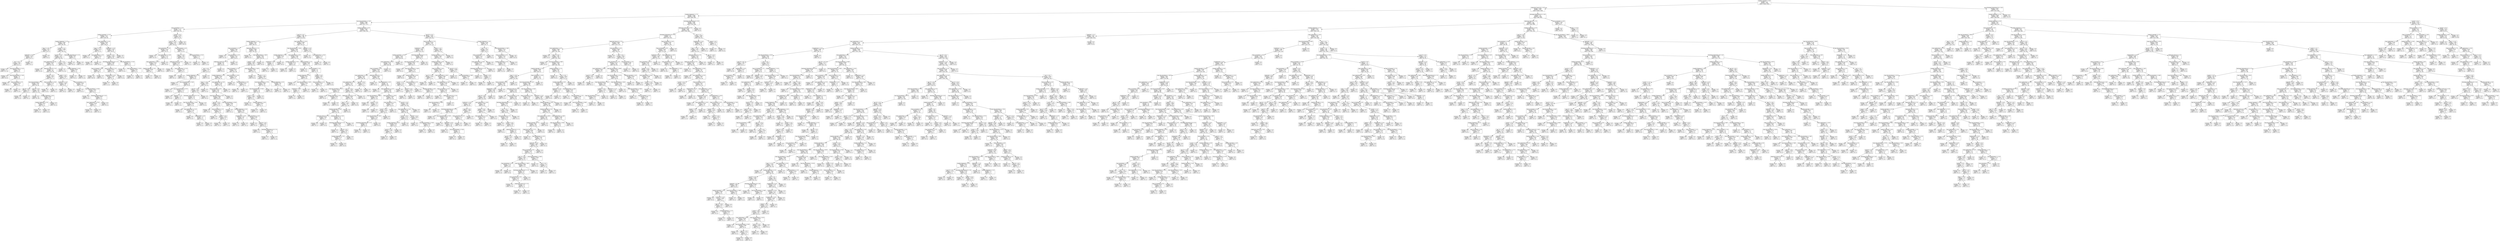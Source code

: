 digraph Tree {
node [shape=box] ;
0 [label="number_inpatient <= 0.5\nentropy = 1.0\nsamples = 4000\nvalue = [1982, 2018]"] ;
1 [label="admission_source_id <= 4.5\nentropy = 0.993\nsamples = 3027\nvalue = [1659, 1368]"] ;
0 -> 1 [labeldistance=2.5, labelangle=45, headlabel="True"] ;
2 [label="number_diagnoses <= 7.5\nentropy = 0.948\nsamples = 1098\nvalue = [695, 403]"] ;
1 -> 2 ;
3 [label="num_lab_procedures <= 33.5\nentropy = 0.896\nsamples = 694\nvalue = [477, 217]"] ;
2 -> 3 ;
4 [label="num_procedures <= 2.5\nentropy = 0.778\nsamples = 235\nvalue = [181, 54]"] ;
3 -> 4 ;
5 [label="medical_specialty <= 11.5\nentropy = 0.872\nsamples = 154\nvalue = [109, 45]"] ;
4 -> 5 ;
6 [label="number_diagnoses <= 3.5\nentropy = 0.946\nsamples = 99\nvalue = [63, 36]"] ;
5 -> 6 ;
7 [label="diag_3 <= 9.5\nentropy = 0.677\nsamples = 28\nvalue = [23, 5]"] ;
6 -> 7 ;
8 [label="glyburide <= 0.5\nentropy = 0.516\nsamples = 26\nvalue = [23, 3]"] ;
7 -> 8 ;
9 [label="race <= 0.5\nentropy = 0.402\nsamples = 25\nvalue = [23, 2]"] ;
8 -> 9 ;
10 [label="entropy = 0.0\nsamples = 17\nvalue = [17, 0]"] ;
9 -> 10 ;
11 [label="num_lab_procedures <= 11.5\nentropy = 0.811\nsamples = 8\nvalue = [6, 2]"] ;
9 -> 11 ;
12 [label="entropy = 0.0\nsamples = 4\nvalue = [4, 0]"] ;
11 -> 12 ;
13 [label="num_lab_procedures <= 14.0\nentropy = 1.0\nsamples = 4\nvalue = [2, 2]"] ;
11 -> 13 ;
14 [label="entropy = 0.0\nsamples = 1\nvalue = [0, 1]"] ;
13 -> 14 ;
15 [label="time_in_hospital <= 1.5\nentropy = 0.918\nsamples = 3\nvalue = [2, 1]"] ;
13 -> 15 ;
16 [label="entropy = 0.0\nsamples = 1\nvalue = [0, 1]"] ;
15 -> 16 ;
17 [label="entropy = 0.0\nsamples = 2\nvalue = [2, 0]"] ;
15 -> 17 ;
18 [label="entropy = 0.0\nsamples = 1\nvalue = [0, 1]"] ;
8 -> 18 ;
19 [label="entropy = 0.0\nsamples = 2\nvalue = [0, 2]"] ;
7 -> 19 ;
20 [label="insulin <= 1.5\nentropy = 0.988\nsamples = 71\nvalue = [40, 31]"] ;
6 -> 20 ;
21 [label="age_60 <= 0.5\nentropy = 0.971\nsamples = 65\nvalue = [39, 26]"] ;
20 -> 21 ;
22 [label="num_medications <= 4.0\nentropy = 0.998\nsamples = 51\nvalue = [27, 24]"] ;
21 -> 22 ;
23 [label="entropy = 0.0\nsamples = 3\nvalue = [3, 0]"] ;
22 -> 23 ;
24 [label="admission_type_id <= 2.5\nentropy = 1.0\nsamples = 48\nvalue = [24, 24]"] ;
22 -> 24 ;
25 [label="age_80 <= 0.5\nentropy = 0.951\nsamples = 27\nvalue = [10, 17]"] ;
24 -> 25 ;
26 [label="num_lab_procedures <= 7.5\nentropy = 0.845\nsamples = 22\nvalue = [6, 16]"] ;
25 -> 26 ;
27 [label="age_30 <= 0.5\nentropy = 0.811\nsamples = 4\nvalue = [3, 1]"] ;
26 -> 27 ;
28 [label="entropy = 0.0\nsamples = 3\nvalue = [3, 0]"] ;
27 -> 28 ;
29 [label="entropy = 0.0\nsamples = 1\nvalue = [0, 1]"] ;
27 -> 29 ;
30 [label="age_50 <= 0.5\nentropy = 0.65\nsamples = 18\nvalue = [3, 15]"] ;
26 -> 30 ;
31 [label="entropy = 0.0\nsamples = 10\nvalue = [0, 10]"] ;
30 -> 31 ;
32 [label="number_diagnoses <= 6.5\nentropy = 0.954\nsamples = 8\nvalue = [3, 5]"] ;
30 -> 32 ;
33 [label="number_diagnoses <= 4.5\nentropy = 0.971\nsamples = 5\nvalue = [3, 2]"] ;
32 -> 33 ;
34 [label="entropy = 0.0\nsamples = 2\nvalue = [0, 2]"] ;
33 -> 34 ;
35 [label="entropy = 0.0\nsamples = 3\nvalue = [3, 0]"] ;
33 -> 35 ;
36 [label="entropy = 0.0\nsamples = 3\nvalue = [0, 3]"] ;
32 -> 36 ;
37 [label="time_in_hospital <= 10.0\nentropy = 0.722\nsamples = 5\nvalue = [4, 1]"] ;
25 -> 37 ;
38 [label="entropy = 0.0\nsamples = 4\nvalue = [4, 0]"] ;
37 -> 38 ;
39 [label="entropy = 0.0\nsamples = 1\nvalue = [0, 1]"] ;
37 -> 39 ;
40 [label="gender <= 0.5\nentropy = 0.918\nsamples = 21\nvalue = [14, 7]"] ;
24 -> 40 ;
41 [label="metformin <= 2.0\nentropy = 0.469\nsamples = 10\nvalue = [9, 1]"] ;
40 -> 41 ;
42 [label="entropy = 0.0\nsamples = 9\nvalue = [9, 0]"] ;
41 -> 42 ;
43 [label="entropy = 0.0\nsamples = 1\nvalue = [0, 1]"] ;
41 -> 43 ;
44 [label="time_in_hospital <= 1.5\nentropy = 0.994\nsamples = 11\nvalue = [5, 6]"] ;
40 -> 44 ;
45 [label="entropy = 0.0\nsamples = 3\nvalue = [0, 3]"] ;
44 -> 45 ;
46 [label="num_lab_procedures <= 19.5\nentropy = 0.954\nsamples = 8\nvalue = [5, 3]"] ;
44 -> 46 ;
47 [label="entropy = 0.0\nsamples = 3\nvalue = [3, 0]"] ;
46 -> 47 ;
48 [label="discharge_disposition_id <= 5.5\nentropy = 0.971\nsamples = 5\nvalue = [2, 3]"] ;
46 -> 48 ;
49 [label="num_medications <= 27.0\nentropy = 0.918\nsamples = 3\nvalue = [2, 1]"] ;
48 -> 49 ;
50 [label="entropy = 0.0\nsamples = 2\nvalue = [2, 0]"] ;
49 -> 50 ;
51 [label="entropy = 0.0\nsamples = 1\nvalue = [0, 1]"] ;
49 -> 51 ;
52 [label="entropy = 0.0\nsamples = 2\nvalue = [0, 2]"] ;
48 -> 52 ;
53 [label="race <= 0.5\nentropy = 0.592\nsamples = 14\nvalue = [12, 2]"] ;
21 -> 53 ;
54 [label="entropy = 0.0\nsamples = 11\nvalue = [11, 0]"] ;
53 -> 54 ;
55 [label="number_diagnoses <= 6.0\nentropy = 0.918\nsamples = 3\nvalue = [1, 2]"] ;
53 -> 55 ;
56 [label="entropy = 0.0\nsamples = 2\nvalue = [0, 2]"] ;
55 -> 56 ;
57 [label="entropy = 0.0\nsamples = 1\nvalue = [1, 0]"] ;
55 -> 57 ;
58 [label="discharge_disposition_id <= 3.5\nentropy = 0.65\nsamples = 6\nvalue = [1, 5]"] ;
20 -> 58 ;
59 [label="entropy = 0.0\nsamples = 5\nvalue = [0, 5]"] ;
58 -> 59 ;
60 [label="entropy = 0.0\nsamples = 1\nvalue = [1, 0]"] ;
58 -> 60 ;
61 [label="num_medications <= 4.5\nentropy = 0.643\nsamples = 55\nvalue = [46, 9]"] ;
5 -> 61 ;
62 [label="diag_3 <= 1.5\nentropy = 0.971\nsamples = 5\nvalue = [2, 3]"] ;
61 -> 62 ;
63 [label="entropy = 0.0\nsamples = 2\nvalue = [0, 2]"] ;
62 -> 63 ;
64 [label="num_medications <= 3.5\nentropy = 0.918\nsamples = 3\nvalue = [2, 1]"] ;
62 -> 64 ;
65 [label="entropy = 0.0\nsamples = 2\nvalue = [2, 0]"] ;
64 -> 65 ;
66 [label="entropy = 0.0\nsamples = 1\nvalue = [0, 1]"] ;
64 -> 66 ;
67 [label="metformin <= 0.5\nentropy = 0.529\nsamples = 50\nvalue = [44, 6]"] ;
61 -> 67 ;
68 [label="age_60 <= 0.5\nentropy = 0.629\nsamples = 38\nvalue = [32, 6]"] ;
67 -> 68 ;
69 [label="discharge_disposition_id <= 1.5\nentropy = 0.449\nsamples = 32\nvalue = [29, 3]"] ;
68 -> 69 ;
70 [label="time_in_hospital <= 6.0\nentropy = 0.229\nsamples = 27\nvalue = [26, 1]"] ;
69 -> 70 ;
71 [label="entropy = 0.0\nsamples = 26\nvalue = [26, 0]"] ;
70 -> 71 ;
72 [label="entropy = 0.0\nsamples = 1\nvalue = [0, 1]"] ;
70 -> 72 ;
73 [label="time_in_hospital <= 2.5\nentropy = 0.971\nsamples = 5\nvalue = [3, 2]"] ;
69 -> 73 ;
74 [label="diabetesMed <= 0.5\nentropy = 0.918\nsamples = 3\nvalue = [1, 2]"] ;
73 -> 74 ;
75 [label="entropy = 0.0\nsamples = 1\nvalue = [1, 0]"] ;
74 -> 75 ;
76 [label="entropy = 0.0\nsamples = 2\nvalue = [0, 2]"] ;
74 -> 76 ;
77 [label="entropy = 0.0\nsamples = 2\nvalue = [2, 0]"] ;
73 -> 77 ;
78 [label="num_lab_procedures <= 14.5\nentropy = 1.0\nsamples = 6\nvalue = [3, 3]"] ;
68 -> 78 ;
79 [label="entropy = 0.0\nsamples = 2\nvalue = [2, 0]"] ;
78 -> 79 ;
80 [label="num_lab_procedures <= 32.0\nentropy = 0.811\nsamples = 4\nvalue = [1, 3]"] ;
78 -> 80 ;
81 [label="entropy = 0.0\nsamples = 3\nvalue = [0, 3]"] ;
80 -> 81 ;
82 [label="entropy = 0.0\nsamples = 1\nvalue = [1, 0]"] ;
80 -> 82 ;
83 [label="entropy = 0.0\nsamples = 12\nvalue = [12, 0]"] ;
67 -> 83 ;
84 [label="insulin <= 0.5\nentropy = 0.503\nsamples = 81\nvalue = [72, 9]"] ;
4 -> 84 ;
85 [label="age_50 <= 0.5\nentropy = 0.657\nsamples = 53\nvalue = [44, 9]"] ;
84 -> 85 ;
86 [label="num_procedures <= 3.5\nentropy = 0.414\nsamples = 36\nvalue = [33, 3]"] ;
85 -> 86 ;
87 [label="entropy = 0.0\nsamples = 21\nvalue = [21, 0]"] ;
86 -> 87 ;
88 [label="num_medications <= 13.0\nentropy = 0.722\nsamples = 15\nvalue = [12, 3]"] ;
86 -> 88 ;
89 [label="num_medications <= 10.5\nentropy = 0.918\nsamples = 9\nvalue = [6, 3]"] ;
88 -> 89 ;
90 [label="medical_specialty <= 2.0\nentropy = 0.592\nsamples = 7\nvalue = [6, 1]"] ;
89 -> 90 ;
91 [label="entropy = 0.0\nsamples = 1\nvalue = [0, 1]"] ;
90 -> 91 ;
92 [label="entropy = 0.0\nsamples = 6\nvalue = [6, 0]"] ;
90 -> 92 ;
93 [label="entropy = 0.0\nsamples = 2\nvalue = [0, 2]"] ;
89 -> 93 ;
94 [label="entropy = 0.0\nsamples = 6\nvalue = [6, 0]"] ;
88 -> 94 ;
95 [label="time_in_hospital <= 4.5\nentropy = 0.937\nsamples = 17\nvalue = [11, 6]"] ;
85 -> 95 ;
96 [label="diag_3 <= 9.5\nentropy = 0.65\nsamples = 12\nvalue = [10, 2]"] ;
95 -> 96 ;
97 [label="admission_type_id <= 2.5\nentropy = 0.439\nsamples = 11\nvalue = [10, 1]"] ;
96 -> 97 ;
98 [label="entropy = 0.0\nsamples = 7\nvalue = [7, 0]"] ;
97 -> 98 ;
99 [label="num_medications <= 11.0\nentropy = 0.811\nsamples = 4\nvalue = [3, 1]"] ;
97 -> 99 ;
100 [label="entropy = 0.0\nsamples = 1\nvalue = [0, 1]"] ;
99 -> 100 ;
101 [label="entropy = 0.0\nsamples = 3\nvalue = [3, 0]"] ;
99 -> 101 ;
102 [label="entropy = 0.0\nsamples = 1\nvalue = [0, 1]"] ;
96 -> 102 ;
103 [label="num_lab_procedures <= 31.5\nentropy = 0.722\nsamples = 5\nvalue = [1, 4]"] ;
95 -> 103 ;
104 [label="entropy = 0.0\nsamples = 4\nvalue = [0, 4]"] ;
103 -> 104 ;
105 [label="entropy = 0.0\nsamples = 1\nvalue = [1, 0]"] ;
103 -> 105 ;
106 [label="entropy = 0.0\nsamples = 28\nvalue = [28, 0]"] ;
84 -> 106 ;
107 [label="medical_specialty <= 4.5\nentropy = 0.939\nsamples = 459\nvalue = [296, 163]"] ;
3 -> 107 ;
108 [label="age_50 <= 0.5\nentropy = 0.981\nsamples = 196\nvalue = [114, 82]"] ;
107 -> 108 ;
109 [label="number_diagnoses <= 4.5\nentropy = 0.944\nsamples = 141\nvalue = [90, 51]"] ;
108 -> 109 ;
110 [label="time_in_hospital <= 1.5\nentropy = 0.661\nsamples = 35\nvalue = [29, 6]"] ;
109 -> 110 ;
111 [label="entropy = 0.0\nsamples = 11\nvalue = [11, 0]"] ;
110 -> 111 ;
112 [label="num_procedures <= 3.5\nentropy = 0.811\nsamples = 24\nvalue = [18, 6]"] ;
110 -> 112 ;
113 [label="admission_source_id <= 1.5\nentropy = 0.9\nsamples = 19\nvalue = [13, 6]"] ;
112 -> 113 ;
114 [label="race <= 0.5\nentropy = 0.787\nsamples = 17\nvalue = [13, 4]"] ;
113 -> 114 ;
115 [label="number_diagnoses <= 2.5\nentropy = 0.971\nsamples = 10\nvalue = [6, 4]"] ;
114 -> 115 ;
116 [label="entropy = 0.0\nsamples = 2\nvalue = [2, 0]"] ;
115 -> 116 ;
117 [label="num_lab_procedures <= 43.0\nentropy = 1.0\nsamples = 8\nvalue = [4, 4]"] ;
115 -> 117 ;
118 [label="entropy = 0.0\nsamples = 3\nvalue = [0, 3]"] ;
117 -> 118 ;
119 [label="num_lab_procedures <= 47.5\nentropy = 0.722\nsamples = 5\nvalue = [4, 1]"] ;
117 -> 119 ;
120 [label="entropy = 0.0\nsamples = 3\nvalue = [3, 0]"] ;
119 -> 120 ;
121 [label="glipizide <= 1.0\nentropy = 1.0\nsamples = 2\nvalue = [1, 1]"] ;
119 -> 121 ;
122 [label="entropy = 0.0\nsamples = 1\nvalue = [0, 1]"] ;
121 -> 122 ;
123 [label="entropy = 0.0\nsamples = 1\nvalue = [1, 0]"] ;
121 -> 123 ;
124 [label="entropy = 0.0\nsamples = 7\nvalue = [7, 0]"] ;
114 -> 124 ;
125 [label="entropy = 0.0\nsamples = 2\nvalue = [0, 2]"] ;
113 -> 125 ;
126 [label="entropy = 0.0\nsamples = 5\nvalue = [5, 0]"] ;
112 -> 126 ;
127 [label="admission_type_id <= 1.5\nentropy = 0.984\nsamples = 106\nvalue = [61, 45]"] ;
109 -> 127 ;
128 [label="entropy = 0.0\nsamples = 5\nvalue = [5, 0]"] ;
127 -> 128 ;
129 [label="num_lab_procedures <= 69.5\nentropy = 0.991\nsamples = 101\nvalue = [56, 45]"] ;
127 -> 129 ;
130 [label="change <= 0.5\nentropy = 0.996\nsamples = 97\nvalue = [52, 45]"] ;
129 -> 130 ;
131 [label="time_in_hospital <= 7.5\nentropy = 0.971\nsamples = 70\nvalue = [42, 28]"] ;
130 -> 131 ;
132 [label="number_diagnoses <= 5.5\nentropy = 0.929\nsamples = 61\nvalue = [40, 21]"] ;
131 -> 132 ;
133 [label="diag_3 <= 9.0\nentropy = 0.985\nsamples = 21\nvalue = [9, 12]"] ;
132 -> 133 ;
134 [label="age_60 <= 0.5\nentropy = 0.949\nsamples = 19\nvalue = [7, 12]"] ;
133 -> 134 ;
135 [label="discharge_disposition_id <= 1.5\nentropy = 1.0\nsamples = 14\nvalue = [7, 7]"] ;
134 -> 135 ;
136 [label="num_lab_procedures <= 39.5\nentropy = 0.946\nsamples = 11\nvalue = [7, 4]"] ;
135 -> 136 ;
137 [label="entropy = 0.0\nsamples = 2\nvalue = [0, 2]"] ;
136 -> 137 ;
138 [label="num_medications <= 11.0\nentropy = 0.764\nsamples = 9\nvalue = [7, 2]"] ;
136 -> 138 ;
139 [label="entropy = 0.0\nsamples = 5\nvalue = [5, 0]"] ;
138 -> 139 ;
140 [label="diabetesMed <= 0.5\nentropy = 1.0\nsamples = 4\nvalue = [2, 2]"] ;
138 -> 140 ;
141 [label="entropy = 0.0\nsamples = 2\nvalue = [0, 2]"] ;
140 -> 141 ;
142 [label="entropy = 0.0\nsamples = 2\nvalue = [2, 0]"] ;
140 -> 142 ;
143 [label="entropy = 0.0\nsamples = 3\nvalue = [0, 3]"] ;
135 -> 143 ;
144 [label="entropy = 0.0\nsamples = 5\nvalue = [0, 5]"] ;
134 -> 144 ;
145 [label="entropy = 0.0\nsamples = 2\nvalue = [2, 0]"] ;
133 -> 145 ;
146 [label="num_medications <= 15.5\nentropy = 0.769\nsamples = 40\nvalue = [31, 9]"] ;
132 -> 146 ;
147 [label="time_in_hospital <= 6.5\nentropy = 0.845\nsamples = 33\nvalue = [24, 9]"] ;
146 -> 147 ;
148 [label="num_lab_procedures <= 43.5\nentropy = 0.894\nsamples = 29\nvalue = [20, 9]"] ;
147 -> 148 ;
149 [label="age_60 <= 0.5\nentropy = 0.592\nsamples = 14\nvalue = [12, 2]"] ;
148 -> 149 ;
150 [label="entropy = 0.0\nsamples = 9\nvalue = [9, 0]"] ;
149 -> 150 ;
151 [label="time_in_hospital <= 1.5\nentropy = 0.971\nsamples = 5\nvalue = [3, 2]"] ;
149 -> 151 ;
152 [label="entropy = 0.0\nsamples = 2\nvalue = [2, 0]"] ;
151 -> 152 ;
153 [label="gender <= 0.5\nentropy = 0.918\nsamples = 3\nvalue = [1, 2]"] ;
151 -> 153 ;
154 [label="entropy = 0.0\nsamples = 2\nvalue = [0, 2]"] ;
153 -> 154 ;
155 [label="entropy = 0.0\nsamples = 1\nvalue = [1, 0]"] ;
153 -> 155 ;
156 [label="num_lab_procedures <= 45.0\nentropy = 0.997\nsamples = 15\nvalue = [8, 7]"] ;
148 -> 156 ;
157 [label="entropy = 0.0\nsamples = 2\nvalue = [0, 2]"] ;
156 -> 157 ;
158 [label="number_diagnoses <= 6.5\nentropy = 0.961\nsamples = 13\nvalue = [8, 5]"] ;
156 -> 158 ;
159 [label="rosiglitazone <= 0.5\nentropy = 0.65\nsamples = 6\nvalue = [5, 1]"] ;
158 -> 159 ;
160 [label="entropy = 0.0\nsamples = 5\nvalue = [5, 0]"] ;
159 -> 160 ;
161 [label="entropy = 0.0\nsamples = 1\nvalue = [0, 1]"] ;
159 -> 161 ;
162 [label="num_procedures <= 2.0\nentropy = 0.985\nsamples = 7\nvalue = [3, 4]"] ;
158 -> 162 ;
163 [label="entropy = 0.0\nsamples = 3\nvalue = [0, 3]"] ;
162 -> 163 ;
164 [label="age_60 <= 0.5\nentropy = 0.811\nsamples = 4\nvalue = [3, 1]"] ;
162 -> 164 ;
165 [label="entropy = 0.0\nsamples = 2\nvalue = [2, 0]"] ;
164 -> 165 ;
166 [label="discharge_disposition_id <= 1.5\nentropy = 1.0\nsamples = 2\nvalue = [1, 1]"] ;
164 -> 166 ;
167 [label="entropy = 0.0\nsamples = 1\nvalue = [0, 1]"] ;
166 -> 167 ;
168 [label="entropy = 0.0\nsamples = 1\nvalue = [1, 0]"] ;
166 -> 168 ;
169 [label="entropy = 0.0\nsamples = 4\nvalue = [4, 0]"] ;
147 -> 169 ;
170 [label="entropy = 0.0\nsamples = 7\nvalue = [7, 0]"] ;
146 -> 170 ;
171 [label="time_in_hospital <= 10.0\nentropy = 0.764\nsamples = 9\nvalue = [2, 7]"] ;
131 -> 171 ;
172 [label="entropy = 0.0\nsamples = 6\nvalue = [0, 6]"] ;
171 -> 172 ;
173 [label="num_procedures <= 2.0\nentropy = 0.918\nsamples = 3\nvalue = [2, 1]"] ;
171 -> 173 ;
174 [label="entropy = 0.0\nsamples = 1\nvalue = [0, 1]"] ;
173 -> 174 ;
175 [label="entropy = 0.0\nsamples = 2\nvalue = [2, 0]"] ;
173 -> 175 ;
176 [label="num_lab_procedures <= 42.0\nentropy = 0.951\nsamples = 27\nvalue = [10, 17]"] ;
130 -> 176 ;
177 [label="entropy = 0.0\nsamples = 5\nvalue = [0, 5]"] ;
176 -> 177 ;
178 [label="insulin <= 1.5\nentropy = 0.994\nsamples = 22\nvalue = [10, 12]"] ;
176 -> 178 ;
179 [label="num_lab_procedures <= 57.0\nentropy = 0.896\nsamples = 16\nvalue = [5, 11]"] ;
178 -> 179 ;
180 [label="num_lab_procedures <= 50.5\nentropy = 1.0\nsamples = 10\nvalue = [5, 5]"] ;
179 -> 180 ;
181 [label="insulin <= 0.5\nentropy = 0.863\nsamples = 7\nvalue = [2, 5]"] ;
180 -> 181 ;
182 [label="entropy = 0.0\nsamples = 4\nvalue = [0, 4]"] ;
181 -> 182 ;
183 [label="number_diagnoses <= 6.5\nentropy = 0.918\nsamples = 3\nvalue = [2, 1]"] ;
181 -> 183 ;
184 [label="entropy = 0.0\nsamples = 2\nvalue = [2, 0]"] ;
183 -> 184 ;
185 [label="entropy = 0.0\nsamples = 1\nvalue = [0, 1]"] ;
183 -> 185 ;
186 [label="entropy = 0.0\nsamples = 3\nvalue = [3, 0]"] ;
180 -> 186 ;
187 [label="entropy = 0.0\nsamples = 6\nvalue = [0, 6]"] ;
179 -> 187 ;
188 [label="number_diagnoses <= 6.5\nentropy = 0.65\nsamples = 6\nvalue = [5, 1]"] ;
178 -> 188 ;
189 [label="entropy = 0.0\nsamples = 5\nvalue = [5, 0]"] ;
188 -> 189 ;
190 [label="entropy = 0.0\nsamples = 1\nvalue = [0, 1]"] ;
188 -> 190 ;
191 [label="entropy = 0.0\nsamples = 4\nvalue = [4, 0]"] ;
129 -> 191 ;
192 [label="num_medications <= 15.5\nentropy = 0.988\nsamples = 55\nvalue = [24, 31]"] ;
108 -> 192 ;
193 [label="num_lab_procedures <= 38.5\nentropy = 0.991\nsamples = 36\nvalue = [20, 16]"] ;
192 -> 193 ;
194 [label="number_diagnoses <= 3.5\nentropy = 0.544\nsamples = 8\nvalue = [7, 1]"] ;
193 -> 194 ;
195 [label="metformin <= 0.5\nentropy = 1.0\nsamples = 2\nvalue = [1, 1]"] ;
194 -> 195 ;
196 [label="entropy = 0.0\nsamples = 1\nvalue = [0, 1]"] ;
195 -> 196 ;
197 [label="entropy = 0.0\nsamples = 1\nvalue = [1, 0]"] ;
195 -> 197 ;
198 [label="entropy = 0.0\nsamples = 6\nvalue = [6, 0]"] ;
194 -> 198 ;
199 [label="num_medications <= 8.5\nentropy = 0.996\nsamples = 28\nvalue = [13, 15]"] ;
193 -> 199 ;
200 [label="number_diagnoses <= 5.5\nentropy = 0.722\nsamples = 10\nvalue = [2, 8]"] ;
199 -> 200 ;
201 [label="entropy = 0.0\nsamples = 8\nvalue = [0, 8]"] ;
200 -> 201 ;
202 [label="entropy = 0.0\nsamples = 2\nvalue = [2, 0]"] ;
200 -> 202 ;
203 [label="time_in_hospital <= 1.5\nentropy = 0.964\nsamples = 18\nvalue = [11, 7]"] ;
199 -> 203 ;
204 [label="entropy = 0.0\nsamples = 4\nvalue = [4, 0]"] ;
203 -> 204 ;
205 [label="time_in_hospital <= 3.5\nentropy = 1.0\nsamples = 14\nvalue = [7, 7]"] ;
203 -> 205 ;
206 [label="number_diagnoses <= 4.5\nentropy = 0.811\nsamples = 8\nvalue = [2, 6]"] ;
205 -> 206 ;
207 [label="entropy = 0.0\nsamples = 1\nvalue = [1, 0]"] ;
206 -> 207 ;
208 [label="num_lab_procedures <= 42.0\nentropy = 0.592\nsamples = 7\nvalue = [1, 6]"] ;
206 -> 208 ;
209 [label="metformin <= 0.5\nentropy = 1.0\nsamples = 2\nvalue = [1, 1]"] ;
208 -> 209 ;
210 [label="entropy = 0.0\nsamples = 1\nvalue = [1, 0]"] ;
209 -> 210 ;
211 [label="entropy = 0.0\nsamples = 1\nvalue = [0, 1]"] ;
209 -> 211 ;
212 [label="entropy = 0.0\nsamples = 5\nvalue = [0, 5]"] ;
208 -> 212 ;
213 [label="change <= 0.5\nentropy = 0.65\nsamples = 6\nvalue = [5, 1]"] ;
205 -> 213 ;
214 [label="time_in_hospital <= 5.5\nentropy = 0.918\nsamples = 3\nvalue = [2, 1]"] ;
213 -> 214 ;
215 [label="entropy = 0.0\nsamples = 2\nvalue = [2, 0]"] ;
214 -> 215 ;
216 [label="entropy = 0.0\nsamples = 1\nvalue = [0, 1]"] ;
214 -> 216 ;
217 [label="entropy = 0.0\nsamples = 3\nvalue = [3, 0]"] ;
213 -> 217 ;
218 [label="glipizide <= 0.5\nentropy = 0.742\nsamples = 19\nvalue = [4, 15]"] ;
192 -> 218 ;
219 [label="entropy = 0.0\nsamples = 14\nvalue = [0, 14]"] ;
218 -> 219 ;
220 [label="num_medications <= 33.5\nentropy = 0.722\nsamples = 5\nvalue = [4, 1]"] ;
218 -> 220 ;
221 [label="entropy = 0.0\nsamples = 4\nvalue = [4, 0]"] ;
220 -> 221 ;
222 [label="entropy = 0.0\nsamples = 1\nvalue = [0, 1]"] ;
220 -> 222 ;
223 [label="age_50 <= 0.5\nentropy = 0.891\nsamples = 263\nvalue = [182, 81]"] ;
107 -> 223 ;
224 [label="time_in_hospital <= 7.5\nentropy = 0.929\nsamples = 215\nvalue = [141, 74]"] ;
223 -> 224 ;
225 [label="metformin <= 0.5\nentropy = 0.883\nsamples = 176\nvalue = [123, 53]"] ;
224 -> 225 ;
226 [label="medical_specialty <= 25.5\nentropy = 0.926\nsamples = 135\nvalue = [89, 46]"] ;
225 -> 226 ;
227 [label="num_medications <= 28.5\nentropy = 0.937\nsamples = 130\nvalue = [84, 46]"] ;
226 -> 227 ;
228 [label="time_in_hospital <= 3.5\nentropy = 0.949\nsamples = 125\nvalue = [79, 46]"] ;
227 -> 228 ;
229 [label="num_medications <= 23.0\nentropy = 0.857\nsamples = 64\nvalue = [46, 18]"] ;
228 -> 229 ;
230 [label="num_medications <= 6.5\nentropy = 0.791\nsamples = 59\nvalue = [45, 14]"] ;
229 -> 230 ;
231 [label="num_lab_procedures <= 47.5\nentropy = 0.918\nsamples = 6\nvalue = [2, 4]"] ;
230 -> 231 ;
232 [label="entropy = 0.0\nsamples = 3\nvalue = [0, 3]"] ;
231 -> 232 ;
233 [label="number_diagnoses <= 2.5\nentropy = 0.918\nsamples = 3\nvalue = [2, 1]"] ;
231 -> 233 ;
234 [label="entropy = 0.0\nsamples = 1\nvalue = [0, 1]"] ;
233 -> 234 ;
235 [label="entropy = 0.0\nsamples = 2\nvalue = [2, 0]"] ;
233 -> 235 ;
236 [label="age_40 <= 0.5\nentropy = 0.699\nsamples = 53\nvalue = [43, 10]"] ;
230 -> 236 ;
237 [label="admission_source_id <= 3.0\nentropy = 0.801\nsamples = 41\nvalue = [31, 10]"] ;
236 -> 237 ;
238 [label="diag_3 <= 1.5\nentropy = 0.907\nsamples = 31\nvalue = [21, 10]"] ;
237 -> 238 ;
239 [label="medical_specialty <= 8.0\nentropy = 0.971\nsamples = 25\nvalue = [15, 10]"] ;
238 -> 239 ;
240 [label="admission_type_id <= 2.5\nentropy = 0.946\nsamples = 11\nvalue = [4, 7]"] ;
239 -> 240 ;
241 [label="entropy = 0.0\nsamples = 7\nvalue = [0, 7]"] ;
240 -> 241 ;
242 [label="entropy = 0.0\nsamples = 4\nvalue = [4, 0]"] ;
240 -> 242 ;
243 [label="medical_specialty <= 23.5\nentropy = 0.75\nsamples = 14\nvalue = [11, 3]"] ;
239 -> 243 ;
244 [label="discharge_disposition_id <= 2.5\nentropy = 0.619\nsamples = 13\nvalue = [11, 2]"] ;
243 -> 244 ;
245 [label="entropy = 0.0\nsamples = 7\nvalue = [7, 0]"] ;
244 -> 245 ;
246 [label="age_80 <= 0.5\nentropy = 0.918\nsamples = 6\nvalue = [4, 2]"] ;
244 -> 246 ;
247 [label="number_diagnoses <= 3.5\nentropy = 0.722\nsamples = 5\nvalue = [4, 1]"] ;
246 -> 247 ;
248 [label="entropy = 0.0\nsamples = 1\nvalue = [0, 1]"] ;
247 -> 248 ;
249 [label="entropy = 0.0\nsamples = 4\nvalue = [4, 0]"] ;
247 -> 249 ;
250 [label="entropy = 0.0\nsamples = 1\nvalue = [0, 1]"] ;
246 -> 250 ;
251 [label="entropy = 0.0\nsamples = 1\nvalue = [0, 1]"] ;
243 -> 251 ;
252 [label="entropy = 0.0\nsamples = 6\nvalue = [6, 0]"] ;
238 -> 252 ;
253 [label="entropy = 0.0\nsamples = 10\nvalue = [10, 0]"] ;
237 -> 253 ;
254 [label="entropy = 0.0\nsamples = 12\nvalue = [12, 0]"] ;
236 -> 254 ;
255 [label="age_60 <= 0.5\nentropy = 0.722\nsamples = 5\nvalue = [1, 4]"] ;
229 -> 255 ;
256 [label="entropy = 0.0\nsamples = 4\nvalue = [0, 4]"] ;
255 -> 256 ;
257 [label="entropy = 0.0\nsamples = 1\nvalue = [1, 0]"] ;
255 -> 257 ;
258 [label="admission_type_id <= 1.5\nentropy = 0.995\nsamples = 61\nvalue = [33, 28]"] ;
228 -> 258 ;
259 [label="entropy = 0.0\nsamples = 6\nvalue = [6, 0]"] ;
258 -> 259 ;
260 [label="num_medications <= 6.5\nentropy = 1.0\nsamples = 55\nvalue = [27, 28]"] ;
258 -> 260 ;
261 [label="entropy = 0.0\nsamples = 3\nvalue = [3, 0]"] ;
260 -> 261 ;
262 [label="num_medications <= 11.5\nentropy = 0.996\nsamples = 52\nvalue = [24, 28]"] ;
260 -> 262 ;
263 [label="num_lab_procedures <= 66.0\nentropy = 0.439\nsamples = 11\nvalue = [1, 10]"] ;
262 -> 263 ;
264 [label="entropy = 0.0\nsamples = 9\nvalue = [0, 9]"] ;
263 -> 264 ;
265 [label="insulin <= 2.0\nentropy = 1.0\nsamples = 2\nvalue = [1, 1]"] ;
263 -> 265 ;
266 [label="entropy = 0.0\nsamples = 1\nvalue = [1, 0]"] ;
265 -> 266 ;
267 [label="entropy = 0.0\nsamples = 1\nvalue = [0, 1]"] ;
265 -> 267 ;
268 [label="num_medications <= 16.5\nentropy = 0.989\nsamples = 41\nvalue = [23, 18]"] ;
262 -> 268 ;
269 [label="num_procedures <= 2.5\nentropy = 0.787\nsamples = 17\nvalue = [13, 4]"] ;
268 -> 269 ;
270 [label="insulin <= 0.5\nentropy = 0.918\nsamples = 12\nvalue = [8, 4]"] ;
269 -> 270 ;
271 [label="num_lab_procedures <= 50.5\nentropy = 0.722\nsamples = 10\nvalue = [8, 2]"] ;
270 -> 271 ;
272 [label="discharge_disposition_id <= 1.5\nentropy = 1.0\nsamples = 4\nvalue = [2, 2]"] ;
271 -> 272 ;
273 [label="entropy = 0.0\nsamples = 2\nvalue = [0, 2]"] ;
272 -> 273 ;
274 [label="entropy = 0.0\nsamples = 2\nvalue = [2, 0]"] ;
272 -> 274 ;
275 [label="entropy = 0.0\nsamples = 6\nvalue = [6, 0]"] ;
271 -> 275 ;
276 [label="entropy = 0.0\nsamples = 2\nvalue = [0, 2]"] ;
270 -> 276 ;
277 [label="entropy = 0.0\nsamples = 5\nvalue = [5, 0]"] ;
269 -> 277 ;
278 [label="age_80 <= 0.5\nentropy = 0.98\nsamples = 24\nvalue = [10, 14]"] ;
268 -> 278 ;
279 [label="num_medications <= 24.5\nentropy = 0.946\nsamples = 22\nvalue = [8, 14]"] ;
278 -> 279 ;
280 [label="insulin <= 0.5\nentropy = 0.722\nsamples = 15\nvalue = [3, 12]"] ;
279 -> 280 ;
281 [label="number_diagnoses <= 6.5\nentropy = 0.918\nsamples = 9\nvalue = [3, 6]"] ;
280 -> 281 ;
282 [label="age_60 <= 0.5\nentropy = 0.592\nsamples = 7\nvalue = [1, 6]"] ;
281 -> 282 ;
283 [label="entropy = 0.0\nsamples = 6\nvalue = [0, 6]"] ;
282 -> 283 ;
284 [label="entropy = 0.0\nsamples = 1\nvalue = [1, 0]"] ;
282 -> 284 ;
285 [label="entropy = 0.0\nsamples = 2\nvalue = [2, 0]"] ;
281 -> 285 ;
286 [label="entropy = 0.0\nsamples = 6\nvalue = [0, 6]"] ;
280 -> 286 ;
287 [label="insulin <= 2.5\nentropy = 0.863\nsamples = 7\nvalue = [5, 2]"] ;
279 -> 287 ;
288 [label="entropy = 0.0\nsamples = 4\nvalue = [4, 0]"] ;
287 -> 288 ;
289 [label="num_lab_procedures <= 55.0\nentropy = 0.918\nsamples = 3\nvalue = [1, 2]"] ;
287 -> 289 ;
290 [label="entropy = 0.0\nsamples = 1\nvalue = [1, 0]"] ;
289 -> 290 ;
291 [label="entropy = 0.0\nsamples = 2\nvalue = [0, 2]"] ;
289 -> 291 ;
292 [label="entropy = 0.0\nsamples = 2\nvalue = [2, 0]"] ;
278 -> 292 ;
293 [label="entropy = 0.0\nsamples = 5\nvalue = [5, 0]"] ;
227 -> 293 ;
294 [label="entropy = 0.0\nsamples = 5\nvalue = [5, 0]"] ;
226 -> 294 ;
295 [label="discharge_disposition_id <= 1.5\nentropy = 0.659\nsamples = 41\nvalue = [34, 7]"] ;
225 -> 295 ;
296 [label="num_lab_procedures <= 35.0\nentropy = 0.887\nsamples = 23\nvalue = [16, 7]"] ;
295 -> 296 ;
297 [label="entropy = 0.0\nsamples = 2\nvalue = [0, 2]"] ;
296 -> 297 ;
298 [label="num_lab_procedures <= 43.0\nentropy = 0.792\nsamples = 21\nvalue = [16, 5]"] ;
296 -> 298 ;
299 [label="entropy = 0.0\nsamples = 6\nvalue = [6, 0]"] ;
298 -> 299 ;
300 [label="medical_specialty <= 8.0\nentropy = 0.918\nsamples = 15\nvalue = [10, 5]"] ;
298 -> 300 ;
301 [label="insulin <= 1.5\nentropy = 0.722\nsamples = 10\nvalue = [8, 2]"] ;
300 -> 301 ;
302 [label="entropy = 0.0\nsamples = 7\nvalue = [7, 0]"] ;
301 -> 302 ;
303 [label="age_60 <= 0.5\nentropy = 0.918\nsamples = 3\nvalue = [1, 2]"] ;
301 -> 303 ;
304 [label="entropy = 0.0\nsamples = 2\nvalue = [0, 2]"] ;
303 -> 304 ;
305 [label="entropy = 0.0\nsamples = 1\nvalue = [1, 0]"] ;
303 -> 305 ;
306 [label="time_in_hospital <= 3.5\nentropy = 0.971\nsamples = 5\nvalue = [2, 3]"] ;
300 -> 306 ;
307 [label="entropy = 0.0\nsamples = 2\nvalue = [0, 2]"] ;
306 -> 307 ;
308 [label="medical_specialty <= 9.5\nentropy = 0.918\nsamples = 3\nvalue = [2, 1]"] ;
306 -> 308 ;
309 [label="entropy = 0.0\nsamples = 1\nvalue = [0, 1]"] ;
308 -> 309 ;
310 [label="entropy = 0.0\nsamples = 2\nvalue = [2, 0]"] ;
308 -> 310 ;
311 [label="entropy = 0.0\nsamples = 18\nvalue = [18, 0]"] ;
295 -> 311 ;
312 [label="insulin <= 2.5\nentropy = 0.996\nsamples = 39\nvalue = [18, 21]"] ;
224 -> 312 ;
313 [label="medical_specialty <= 16.5\nentropy = 0.999\nsamples = 35\nvalue = [18, 17]"] ;
312 -> 313 ;
314 [label="medical_specialty <= 6.0\nentropy = 0.989\nsamples = 32\nvalue = [18, 14]"] ;
313 -> 314 ;
315 [label="time_in_hospital <= 9.5\nentropy = 0.985\nsamples = 21\nvalue = [9, 12]"] ;
314 -> 315 ;
316 [label="age_70 <= 0.5\nentropy = 0.592\nsamples = 7\nvalue = [1, 6]"] ;
315 -> 316 ;
317 [label="entropy = 0.0\nsamples = 6\nvalue = [0, 6]"] ;
316 -> 317 ;
318 [label="entropy = 0.0\nsamples = 1\nvalue = [1, 0]"] ;
316 -> 318 ;
319 [label="num_medications <= 45.0\nentropy = 0.985\nsamples = 14\nvalue = [8, 6]"] ;
315 -> 319 ;
320 [label="num_medications <= 38.5\nentropy = 0.994\nsamples = 11\nvalue = [5, 6]"] ;
319 -> 320 ;
321 [label="time_in_hospital <= 12.5\nentropy = 0.991\nsamples = 9\nvalue = [5, 4]"] ;
320 -> 321 ;
322 [label="entropy = 0.0\nsamples = 3\nvalue = [3, 0]"] ;
321 -> 322 ;
323 [label="admission_source_id <= 3.0\nentropy = 0.918\nsamples = 6\nvalue = [2, 4]"] ;
321 -> 323 ;
324 [label="num_lab_procedures <= 40.0\nentropy = 0.722\nsamples = 5\nvalue = [1, 4]"] ;
323 -> 324 ;
325 [label="entropy = 0.0\nsamples = 1\nvalue = [1, 0]"] ;
324 -> 325 ;
326 [label="entropy = 0.0\nsamples = 4\nvalue = [0, 4]"] ;
324 -> 326 ;
327 [label="entropy = 0.0\nsamples = 1\nvalue = [1, 0]"] ;
323 -> 327 ;
328 [label="entropy = 0.0\nsamples = 2\nvalue = [0, 2]"] ;
320 -> 328 ;
329 [label="entropy = 0.0\nsamples = 3\nvalue = [3, 0]"] ;
319 -> 329 ;
330 [label="age_40 <= 0.5\nentropy = 0.684\nsamples = 11\nvalue = [9, 2]"] ;
314 -> 330 ;
331 [label="entropy = 0.0\nsamples = 8\nvalue = [8, 0]"] ;
330 -> 331 ;
332 [label="num_lab_procedures <= 58.5\nentropy = 0.918\nsamples = 3\nvalue = [1, 2]"] ;
330 -> 332 ;
333 [label="entropy = 0.0\nsamples = 1\nvalue = [1, 0]"] ;
332 -> 333 ;
334 [label="entropy = 0.0\nsamples = 2\nvalue = [0, 2]"] ;
332 -> 334 ;
335 [label="entropy = 0.0\nsamples = 3\nvalue = [0, 3]"] ;
313 -> 335 ;
336 [label="entropy = 0.0\nsamples = 4\nvalue = [0, 4]"] ;
312 -> 336 ;
337 [label="number_diagnoses <= 4.5\nentropy = 0.599\nsamples = 48\nvalue = [41, 7]"] ;
223 -> 337 ;
338 [label="race <= 0.5\nentropy = 0.94\nsamples = 14\nvalue = [9, 5]"] ;
337 -> 338 ;
339 [label="time_in_hospital <= 3.5\nentropy = 0.811\nsamples = 12\nvalue = [9, 3]"] ;
338 -> 339 ;
340 [label="num_medications <= 16.5\nentropy = 0.985\nsamples = 7\nvalue = [4, 3]"] ;
339 -> 340 ;
341 [label="discharge_disposition_id <= 3.5\nentropy = 0.722\nsamples = 5\nvalue = [4, 1]"] ;
340 -> 341 ;
342 [label="entropy = 0.0\nsamples = 3\nvalue = [3, 0]"] ;
341 -> 342 ;
343 [label="change <= 0.5\nentropy = 1.0\nsamples = 2\nvalue = [1, 1]"] ;
341 -> 343 ;
344 [label="entropy = 0.0\nsamples = 1\nvalue = [0, 1]"] ;
343 -> 344 ;
345 [label="entropy = 0.0\nsamples = 1\nvalue = [1, 0]"] ;
343 -> 345 ;
346 [label="entropy = 0.0\nsamples = 2\nvalue = [0, 2]"] ;
340 -> 346 ;
347 [label="entropy = 0.0\nsamples = 5\nvalue = [5, 0]"] ;
339 -> 347 ;
348 [label="entropy = 0.0\nsamples = 2\nvalue = [0, 2]"] ;
338 -> 348 ;
349 [label="num_lab_procedures <= 48.5\nentropy = 0.323\nsamples = 34\nvalue = [32, 2]"] ;
337 -> 349 ;
350 [label="time_in_hospital <= 5.5\nentropy = 0.592\nsamples = 14\nvalue = [12, 2]"] ;
349 -> 350 ;
351 [label="number_outpatient <= 0.5\nentropy = 0.391\nsamples = 13\nvalue = [12, 1]"] ;
350 -> 351 ;
352 [label="entropy = 0.0\nsamples = 12\nvalue = [12, 0]"] ;
351 -> 352 ;
353 [label="entropy = 0.0\nsamples = 1\nvalue = [0, 1]"] ;
351 -> 353 ;
354 [label="entropy = 0.0\nsamples = 1\nvalue = [0, 1]"] ;
350 -> 354 ;
355 [label="entropy = 0.0\nsamples = 20\nvalue = [20, 0]"] ;
349 -> 355 ;
356 [label="discharge_disposition_id <= 9.5\nentropy = 0.995\nsamples = 404\nvalue = [218, 186]"] ;
2 -> 356 ;
357 [label="admission_source_id <= 3.5\nentropy = 0.998\nsamples = 395\nvalue = [209, 186]"] ;
356 -> 357 ;
358 [label="discharge_disposition_id <= 2.5\nentropy = 1.0\nsamples = 315\nvalue = [154, 161]"] ;
357 -> 358 ;
359 [label="admission_type_id <= 2.5\nentropy = 0.998\nsamples = 256\nvalue = [135, 121]"] ;
358 -> 359 ;
360 [label="num_medications <= 4.5\nentropy = 0.998\nsamples = 191\nvalue = [91, 100]"] ;
359 -> 360 ;
361 [label="entropy = 0.0\nsamples = 4\nvalue = [4, 0]"] ;
360 -> 361 ;
362 [label="diag_3 <= 0.5\nentropy = 0.997\nsamples = 187\nvalue = [87, 100]"] ;
360 -> 362 ;
363 [label="entropy = 0.0\nsamples = 4\nvalue = [4, 0]"] ;
362 -> 363 ;
364 [label="num_lab_procedures <= 68.5\nentropy = 0.994\nsamples = 183\nvalue = [83, 100]"] ;
362 -> 364 ;
365 [label="medical_specialty <= 2.5\nentropy = 0.982\nsamples = 157\nvalue = [66, 91]"] ;
364 -> 365 ;
366 [label="diag_3 <= 9.0\nentropy = 0.845\nsamples = 55\nvalue = [15, 40]"] ;
365 -> 366 ;
367 [label="time_in_hospital <= 6.5\nentropy = 0.804\nsamples = 53\nvalue = [13, 40]"] ;
366 -> 367 ;
368 [label="glimepiride <= 0.5\nentropy = 0.859\nsamples = 46\nvalue = [13, 33]"] ;
367 -> 368 ;
369 [label="age_50 <= 0.5\nentropy = 0.893\nsamples = 42\nvalue = [13, 29]"] ;
368 -> 369 ;
370 [label="metformin <= 0.5\nentropy = 0.799\nsamples = 33\nvalue = [8, 25]"] ;
369 -> 370 ;
371 [label="discharge_disposition_id <= 1.5\nentropy = 0.619\nsamples = 26\nvalue = [4, 22]"] ;
370 -> 371 ;
372 [label="entropy = 0.0\nsamples = 14\nvalue = [0, 14]"] ;
371 -> 372 ;
373 [label="num_lab_procedures <= 32.0\nentropy = 0.918\nsamples = 12\nvalue = [4, 8]"] ;
371 -> 373 ;
374 [label="entropy = 0.0\nsamples = 2\nvalue = [2, 0]"] ;
373 -> 374 ;
375 [label="glyburide <= 0.5\nentropy = 0.722\nsamples = 10\nvalue = [2, 8]"] ;
373 -> 375 ;
376 [label="entropy = 0.0\nsamples = 6\nvalue = [0, 6]"] ;
375 -> 376 ;
377 [label="num_lab_procedures <= 53.0\nentropy = 1.0\nsamples = 4\nvalue = [2, 2]"] ;
375 -> 377 ;
378 [label="entropy = 0.0\nsamples = 2\nvalue = [0, 2]"] ;
377 -> 378 ;
379 [label="entropy = 0.0\nsamples = 2\nvalue = [2, 0]"] ;
377 -> 379 ;
380 [label="age_60 <= 0.5\nentropy = 0.985\nsamples = 7\nvalue = [4, 3]"] ;
370 -> 380 ;
381 [label="num_procedures <= 4.5\nentropy = 0.722\nsamples = 5\nvalue = [4, 1]"] ;
380 -> 381 ;
382 [label="entropy = 0.0\nsamples = 4\nvalue = [4, 0]"] ;
381 -> 382 ;
383 [label="entropy = 0.0\nsamples = 1\nvalue = [0, 1]"] ;
381 -> 383 ;
384 [label="entropy = 0.0\nsamples = 2\nvalue = [0, 2]"] ;
380 -> 384 ;
385 [label="num_medications <= 16.0\nentropy = 0.991\nsamples = 9\nvalue = [5, 4]"] ;
369 -> 385 ;
386 [label="gender <= 0.5\nentropy = 0.863\nsamples = 7\nvalue = [5, 2]"] ;
385 -> 386 ;
387 [label="num_medications <= 13.5\nentropy = 0.918\nsamples = 3\nvalue = [1, 2]"] ;
386 -> 387 ;
388 [label="entropy = 0.0\nsamples = 2\nvalue = [0, 2]"] ;
387 -> 388 ;
389 [label="entropy = 0.0\nsamples = 1\nvalue = [1, 0]"] ;
387 -> 389 ;
390 [label="entropy = 0.0\nsamples = 4\nvalue = [4, 0]"] ;
386 -> 390 ;
391 [label="entropy = 0.0\nsamples = 2\nvalue = [0, 2]"] ;
385 -> 391 ;
392 [label="entropy = 0.0\nsamples = 4\nvalue = [0, 4]"] ;
368 -> 392 ;
393 [label="entropy = 0.0\nsamples = 7\nvalue = [0, 7]"] ;
367 -> 393 ;
394 [label="entropy = 0.0\nsamples = 2\nvalue = [2, 0]"] ;
366 -> 394 ;
395 [label="time_in_hospital <= 10.5\nentropy = 1.0\nsamples = 102\nvalue = [51, 51]"] ;
365 -> 395 ;
396 [label="num_lab_procedures <= 32.5\nentropy = 0.999\nsamples = 98\nvalue = [51, 47]"] ;
395 -> 396 ;
397 [label="admission_type_id <= 1.5\nentropy = 0.918\nsamples = 24\nvalue = [8, 16]"] ;
396 -> 397 ;
398 [label="entropy = 0.0\nsamples = 2\nvalue = [2, 0]"] ;
397 -> 398 ;
399 [label="time_in_hospital <= 3.5\nentropy = 0.845\nsamples = 22\nvalue = [6, 16]"] ;
397 -> 399 ;
400 [label="discharge_disposition_id <= 1.5\nentropy = 0.937\nsamples = 17\nvalue = [6, 11]"] ;
399 -> 400 ;
401 [label="race <= 0.5\nentropy = 0.985\nsamples = 14\nvalue = [6, 8]"] ;
400 -> 401 ;
402 [label="num_procedures <= 1.5\nentropy = 0.994\nsamples = 11\nvalue = [6, 5]"] ;
401 -> 402 ;
403 [label="entropy = 0.0\nsamples = 3\nvalue = [3, 0]"] ;
402 -> 403 ;
404 [label="insulin <= 0.5\nentropy = 0.954\nsamples = 8\nvalue = [3, 5]"] ;
402 -> 404 ;
405 [label="entropy = 0.0\nsamples = 2\nvalue = [0, 2]"] ;
404 -> 405 ;
406 [label="admission_source_id <= 1.5\nentropy = 1.0\nsamples = 6\nvalue = [3, 3]"] ;
404 -> 406 ;
407 [label="age_60 <= 0.5\nentropy = 0.811\nsamples = 4\nvalue = [3, 1]"] ;
406 -> 407 ;
408 [label="entropy = 0.0\nsamples = 3\nvalue = [3, 0]"] ;
407 -> 408 ;
409 [label="entropy = 0.0\nsamples = 1\nvalue = [0, 1]"] ;
407 -> 409 ;
410 [label="entropy = 0.0\nsamples = 2\nvalue = [0, 2]"] ;
406 -> 410 ;
411 [label="entropy = 0.0\nsamples = 3\nvalue = [0, 3]"] ;
401 -> 411 ;
412 [label="entropy = 0.0\nsamples = 3\nvalue = [0, 3]"] ;
400 -> 412 ;
413 [label="entropy = 0.0\nsamples = 5\nvalue = [0, 5]"] ;
399 -> 413 ;
414 [label="num_lab_procedures <= 34.5\nentropy = 0.981\nsamples = 74\nvalue = [43, 31]"] ;
396 -> 414 ;
415 [label="time_in_hospital <= 5.0\nentropy = 0.503\nsamples = 9\nvalue = [8, 1]"] ;
414 -> 415 ;
416 [label="entropy = 0.0\nsamples = 8\nvalue = [8, 0]"] ;
415 -> 416 ;
417 [label="entropy = 0.0\nsamples = 1\nvalue = [0, 1]"] ;
415 -> 417 ;
418 [label="metformin <= 0.5\nentropy = 0.996\nsamples = 65\nvalue = [35, 30]"] ;
414 -> 418 ;
419 [label="medical_specialty <= 16.0\nentropy = 0.999\nsamples = 62\nvalue = [32, 30]"] ;
418 -> 419 ;
420 [label="medical_specialty <= 8.5\nentropy = 0.995\nsamples = 59\nvalue = [32, 27]"] ;
419 -> 420 ;
421 [label="num_medications <= 26.0\nentropy = 0.99\nsamples = 43\nvalue = [19, 24]"] ;
420 -> 421 ;
422 [label="medical_specialty <= 7.5\nentropy = 0.961\nsamples = 39\nvalue = [15, 24]"] ;
421 -> 422 ;
423 [label="admission_type_id <= 1.5\nentropy = 0.985\nsamples = 35\nvalue = [15, 20]"] ;
422 -> 423 ;
424 [label="entropy = 0.0\nsamples = 3\nvalue = [0, 3]"] ;
423 -> 424 ;
425 [label="num_medications <= 22.5\nentropy = 0.997\nsamples = 32\nvalue = [15, 17]"] ;
423 -> 425 ;
426 [label="glyburide <= 0.5\nentropy = 0.999\nsamples = 29\nvalue = [15, 14]"] ;
425 -> 426 ;
427 [label="time_in_hospital <= 4.5\nentropy = 0.991\nsamples = 27\nvalue = [15, 12]"] ;
426 -> 427 ;
428 [label="age_70 <= 0.5\nentropy = 0.993\nsamples = 20\nvalue = [9, 11]"] ;
427 -> 428 ;
429 [label="num_procedures <= 0.5\nentropy = 0.722\nsamples = 10\nvalue = [2, 8]"] ;
428 -> 429 ;
430 [label="entropy = 0.0\nsamples = 2\nvalue = [2, 0]"] ;
429 -> 430 ;
431 [label="entropy = 0.0\nsamples = 8\nvalue = [0, 8]"] ;
429 -> 431 ;
432 [label="num_lab_procedures <= 46.5\nentropy = 0.881\nsamples = 10\nvalue = [7, 3]"] ;
428 -> 432 ;
433 [label="discharge_disposition_id <= 1.5\nentropy = 1.0\nsamples = 6\nvalue = [3, 3]"] ;
432 -> 433 ;
434 [label="num_procedures <= 3.0\nentropy = 0.811\nsamples = 4\nvalue = [3, 1]"] ;
433 -> 434 ;
435 [label="entropy = 0.0\nsamples = 2\nvalue = [2, 0]"] ;
434 -> 435 ;
436 [label="admission_source_id <= 1.5\nentropy = 1.0\nsamples = 2\nvalue = [1, 1]"] ;
434 -> 436 ;
437 [label="entropy = 0.0\nsamples = 1\nvalue = [0, 1]"] ;
436 -> 437 ;
438 [label="entropy = 0.0\nsamples = 1\nvalue = [1, 0]"] ;
436 -> 438 ;
439 [label="entropy = 0.0\nsamples = 2\nvalue = [0, 2]"] ;
433 -> 439 ;
440 [label="entropy = 0.0\nsamples = 4\nvalue = [4, 0]"] ;
432 -> 440 ;
441 [label="num_lab_procedures <= 60.0\nentropy = 0.592\nsamples = 7\nvalue = [6, 1]"] ;
427 -> 441 ;
442 [label="entropy = 0.0\nsamples = 5\nvalue = [5, 0]"] ;
441 -> 442 ;
443 [label="race <= 0.5\nentropy = 1.0\nsamples = 2\nvalue = [1, 1]"] ;
441 -> 443 ;
444 [label="entropy = 0.0\nsamples = 1\nvalue = [1, 0]"] ;
443 -> 444 ;
445 [label="entropy = 0.0\nsamples = 1\nvalue = [0, 1]"] ;
443 -> 445 ;
446 [label="entropy = 0.0\nsamples = 2\nvalue = [0, 2]"] ;
426 -> 446 ;
447 [label="entropy = 0.0\nsamples = 3\nvalue = [0, 3]"] ;
425 -> 447 ;
448 [label="entropy = 0.0\nsamples = 4\nvalue = [0, 4]"] ;
422 -> 448 ;
449 [label="entropy = 0.0\nsamples = 4\nvalue = [4, 0]"] ;
421 -> 449 ;
450 [label="num_medications <= 26.0\nentropy = 0.696\nsamples = 16\nvalue = [13, 3]"] ;
420 -> 450 ;
451 [label="num_lab_procedures <= 39.0\nentropy = 0.371\nsamples = 14\nvalue = [13, 1]"] ;
450 -> 451 ;
452 [label="entropy = 0.0\nsamples = 1\nvalue = [0, 1]"] ;
451 -> 452 ;
453 [label="entropy = 0.0\nsamples = 13\nvalue = [13, 0]"] ;
451 -> 453 ;
454 [label="entropy = 0.0\nsamples = 2\nvalue = [0, 2]"] ;
450 -> 454 ;
455 [label="entropy = 0.0\nsamples = 3\nvalue = [0, 3]"] ;
419 -> 455 ;
456 [label="entropy = 0.0\nsamples = 3\nvalue = [3, 0]"] ;
418 -> 456 ;
457 [label="entropy = 0.0\nsamples = 4\nvalue = [0, 4]"] ;
395 -> 457 ;
458 [label="medical_specialty <= 1.5\nentropy = 0.931\nsamples = 26\nvalue = [17, 9]"] ;
364 -> 458 ;
459 [label="entropy = 0.0\nsamples = 6\nvalue = [6, 0]"] ;
458 -> 459 ;
460 [label="race <= 0.5\nentropy = 0.993\nsamples = 20\nvalue = [11, 9]"] ;
458 -> 460 ;
461 [label="number_diagnoses <= 8.5\nentropy = 0.989\nsamples = 16\nvalue = [7, 9]"] ;
460 -> 461 ;
462 [label="glyburide <= 2.0\nentropy = 0.722\nsamples = 5\nvalue = [4, 1]"] ;
461 -> 462 ;
463 [label="entropy = 0.0\nsamples = 4\nvalue = [4, 0]"] ;
462 -> 463 ;
464 [label="entropy = 0.0\nsamples = 1\nvalue = [0, 1]"] ;
462 -> 464 ;
465 [label="num_medications <= 20.5\nentropy = 0.845\nsamples = 11\nvalue = [3, 8]"] ;
461 -> 465 ;
466 [label="entropy = 0.0\nsamples = 4\nvalue = [0, 4]"] ;
465 -> 466 ;
467 [label="num_procedures <= 1.5\nentropy = 0.985\nsamples = 7\nvalue = [3, 4]"] ;
465 -> 467 ;
468 [label="entropy = 0.0\nsamples = 2\nvalue = [2, 0]"] ;
467 -> 468 ;
469 [label="num_lab_procedures <= 86.5\nentropy = 0.722\nsamples = 5\nvalue = [1, 4]"] ;
467 -> 469 ;
470 [label="entropy = 0.0\nsamples = 4\nvalue = [0, 4]"] ;
469 -> 470 ;
471 [label="entropy = 0.0\nsamples = 1\nvalue = [1, 0]"] ;
469 -> 471 ;
472 [label="entropy = 0.0\nsamples = 4\nvalue = [4, 0]"] ;
460 -> 472 ;
473 [label="num_procedures <= 0.5\nentropy = 0.908\nsamples = 65\nvalue = [44, 21]"] ;
359 -> 473 ;
474 [label="entropy = 0.0\nsamples = 6\nvalue = [6, 0]"] ;
473 -> 474 ;
475 [label="race <= 0.5\nentropy = 0.939\nsamples = 59\nvalue = [38, 21]"] ;
473 -> 475 ;
476 [label="num_procedures <= 1.5\nentropy = 0.976\nsamples = 49\nvalue = [29, 20]"] ;
475 -> 476 ;
477 [label="num_medications <= 16.0\nentropy = 0.881\nsamples = 10\nvalue = [3, 7]"] ;
476 -> 477 ;
478 [label="age_60 <= 0.5\nentropy = 0.811\nsamples = 4\nvalue = [3, 1]"] ;
477 -> 478 ;
479 [label="entropy = 0.0\nsamples = 3\nvalue = [3, 0]"] ;
478 -> 479 ;
480 [label="entropy = 0.0\nsamples = 1\nvalue = [0, 1]"] ;
478 -> 480 ;
481 [label="entropy = 0.0\nsamples = 6\nvalue = [0, 6]"] ;
477 -> 481 ;
482 [label="num_lab_procedures <= 68.0\nentropy = 0.918\nsamples = 39\nvalue = [26, 13]"] ;
476 -> 482 ;
483 [label="num_lab_procedures <= 47.5\nentropy = 0.845\nsamples = 33\nvalue = [24, 9]"] ;
482 -> 483 ;
484 [label="num_lab_procedures <= 43.5\nentropy = 0.985\nsamples = 14\nvalue = [8, 6]"] ;
483 -> 484 ;
485 [label="gender <= 0.5\nentropy = 0.764\nsamples = 9\nvalue = [7, 2]"] ;
484 -> 485 ;
486 [label="num_lab_procedures <= 35.0\nentropy = 0.918\nsamples = 3\nvalue = [1, 2]"] ;
485 -> 486 ;
487 [label="entropy = 0.0\nsamples = 2\nvalue = [0, 2]"] ;
486 -> 487 ;
488 [label="entropy = 0.0\nsamples = 1\nvalue = [1, 0]"] ;
486 -> 488 ;
489 [label="entropy = 0.0\nsamples = 6\nvalue = [6, 0]"] ;
485 -> 489 ;
490 [label="metformin <= 1.5\nentropy = 0.722\nsamples = 5\nvalue = [1, 4]"] ;
484 -> 490 ;
491 [label="entropy = 0.0\nsamples = 4\nvalue = [0, 4]"] ;
490 -> 491 ;
492 [label="entropy = 0.0\nsamples = 1\nvalue = [1, 0]"] ;
490 -> 492 ;
493 [label="num_lab_procedures <= 56.0\nentropy = 0.629\nsamples = 19\nvalue = [16, 3]"] ;
483 -> 493 ;
494 [label="entropy = 0.0\nsamples = 10\nvalue = [10, 0]"] ;
493 -> 494 ;
495 [label="num_lab_procedures <= 59.0\nentropy = 0.918\nsamples = 9\nvalue = [6, 3]"] ;
493 -> 495 ;
496 [label="entropy = 0.0\nsamples = 2\nvalue = [0, 2]"] ;
495 -> 496 ;
497 [label="time_in_hospital <= 11.5\nentropy = 0.592\nsamples = 7\nvalue = [6, 1]"] ;
495 -> 497 ;
498 [label="entropy = 0.0\nsamples = 6\nvalue = [6, 0]"] ;
497 -> 498 ;
499 [label="entropy = 0.0\nsamples = 1\nvalue = [0, 1]"] ;
497 -> 499 ;
500 [label="medical_specialty <= 4.0\nentropy = 0.918\nsamples = 6\nvalue = [2, 4]"] ;
482 -> 500 ;
501 [label="entropy = 0.0\nsamples = 2\nvalue = [2, 0]"] ;
500 -> 501 ;
502 [label="entropy = 0.0\nsamples = 4\nvalue = [0, 4]"] ;
500 -> 502 ;
503 [label="time_in_hospital <= 1.5\nentropy = 0.469\nsamples = 10\nvalue = [9, 1]"] ;
475 -> 503 ;
504 [label="entropy = 0.0\nsamples = 1\nvalue = [0, 1]"] ;
503 -> 504 ;
505 [label="entropy = 0.0\nsamples = 9\nvalue = [9, 0]"] ;
503 -> 505 ;
506 [label="time_in_hospital <= 13.5\nentropy = 0.907\nsamples = 59\nvalue = [19, 40]"] ;
358 -> 506 ;
507 [label="time_in_hospital <= 6.5\nentropy = 0.845\nsamples = 55\nvalue = [15, 40]"] ;
506 -> 507 ;
508 [label="metformin <= 0.5\nentropy = 0.996\nsamples = 26\nvalue = [12, 14]"] ;
507 -> 508 ;
509 [label="num_procedures <= 3.5\nentropy = 0.994\nsamples = 22\nvalue = [12, 10]"] ;
508 -> 509 ;
510 [label="gender <= 0.5\nentropy = 0.949\nsamples = 19\nvalue = [12, 7]"] ;
509 -> 510 ;
511 [label="num_medications <= 20.5\nentropy = 0.946\nsamples = 11\nvalue = [4, 7]"] ;
510 -> 511 ;
512 [label="insulin <= 2.0\nentropy = 0.544\nsamples = 8\nvalue = [1, 7]"] ;
511 -> 512 ;
513 [label="entropy = 0.0\nsamples = 7\nvalue = [0, 7]"] ;
512 -> 513 ;
514 [label="entropy = 0.0\nsamples = 1\nvalue = [1, 0]"] ;
512 -> 514 ;
515 [label="entropy = 0.0\nsamples = 3\nvalue = [3, 0]"] ;
511 -> 515 ;
516 [label="entropy = 0.0\nsamples = 8\nvalue = [8, 0]"] ;
510 -> 516 ;
517 [label="entropy = 0.0\nsamples = 3\nvalue = [0, 3]"] ;
509 -> 517 ;
518 [label="entropy = 0.0\nsamples = 4\nvalue = [0, 4]"] ;
508 -> 518 ;
519 [label="num_medications <= 33.5\nentropy = 0.48\nsamples = 29\nvalue = [3, 26]"] ;
507 -> 519 ;
520 [label="num_procedures <= 5.5\nentropy = 0.229\nsamples = 27\nvalue = [1, 26]"] ;
519 -> 520 ;
521 [label="entropy = 0.0\nsamples = 25\nvalue = [0, 25]"] ;
520 -> 521 ;
522 [label="num_medications <= 23.5\nentropy = 1.0\nsamples = 2\nvalue = [1, 1]"] ;
520 -> 522 ;
523 [label="entropy = 0.0\nsamples = 1\nvalue = [0, 1]"] ;
522 -> 523 ;
524 [label="entropy = 0.0\nsamples = 1\nvalue = [1, 0]"] ;
522 -> 524 ;
525 [label="entropy = 0.0\nsamples = 2\nvalue = [2, 0]"] ;
519 -> 525 ;
526 [label="entropy = 0.0\nsamples = 4\nvalue = [4, 0]"] ;
506 -> 526 ;
527 [label="race <= 2.5\nentropy = 0.896\nsamples = 80\nvalue = [55, 25]"] ;
357 -> 527 ;
528 [label="pioglitazone <= 0.5\nentropy = 0.855\nsamples = 75\nvalue = [54, 21]"] ;
527 -> 528 ;
529 [label="diag_1 <= 9.0\nentropy = 0.827\nsamples = 73\nvalue = [54, 19]"] ;
528 -> 529 ;
530 [label="admission_type_id <= 2.5\nentropy = 0.781\nsamples = 69\nvalue = [53, 16]"] ;
529 -> 530 ;
531 [label="admission_type_id <= 1.5\nentropy = 0.837\nsamples = 60\nvalue = [44, 16]"] ;
530 -> 531 ;
532 [label="entropy = 0.0\nsamples = 5\nvalue = [5, 0]"] ;
531 -> 532 ;
533 [label="num_medications <= 10.5\nentropy = 0.87\nsamples = 55\nvalue = [39, 16]"] ;
531 -> 533 ;
534 [label="entropy = 0.0\nsamples = 4\nvalue = [4, 0]"] ;
533 -> 534 ;
535 [label="num_medications <= 12.5\nentropy = 0.897\nsamples = 51\nvalue = [35, 16]"] ;
533 -> 535 ;
536 [label="insulin <= 0.5\nentropy = 0.918\nsamples = 6\nvalue = [2, 4]"] ;
535 -> 536 ;
537 [label="entropy = 0.0\nsamples = 2\nvalue = [2, 0]"] ;
536 -> 537 ;
538 [label="entropy = 0.0\nsamples = 4\nvalue = [0, 4]"] ;
536 -> 538 ;
539 [label="time_in_hospital <= 4.5\nentropy = 0.837\nsamples = 45\nvalue = [33, 12]"] ;
535 -> 539 ;
540 [label="diabetesMed <= 0.5\nentropy = 0.371\nsamples = 14\nvalue = [13, 1]"] ;
539 -> 540 ;
541 [label="entropy = 0.0\nsamples = 1\nvalue = [0, 1]"] ;
540 -> 541 ;
542 [label="entropy = 0.0\nsamples = 13\nvalue = [13, 0]"] ;
540 -> 542 ;
543 [label="num_medications <= 20.5\nentropy = 0.938\nsamples = 31\nvalue = [20, 11]"] ;
539 -> 543 ;
544 [label="diabetesMed <= 0.5\nentropy = 0.881\nsamples = 10\nvalue = [3, 7]"] ;
543 -> 544 ;
545 [label="entropy = 0.0\nsamples = 2\nvalue = [2, 0]"] ;
544 -> 545 ;
546 [label="num_medications <= 15.5\nentropy = 0.544\nsamples = 8\nvalue = [1, 7]"] ;
544 -> 546 ;
547 [label="gender <= 0.5\nentropy = 1.0\nsamples = 2\nvalue = [1, 1]"] ;
546 -> 547 ;
548 [label="entropy = 0.0\nsamples = 1\nvalue = [1, 0]"] ;
547 -> 548 ;
549 [label="entropy = 0.0\nsamples = 1\nvalue = [0, 1]"] ;
547 -> 549 ;
550 [label="entropy = 0.0\nsamples = 6\nvalue = [0, 6]"] ;
546 -> 550 ;
551 [label="num_medications <= 42.0\nentropy = 0.702\nsamples = 21\nvalue = [17, 4]"] ;
543 -> 551 ;
552 [label="time_in_hospital <= 5.5\nentropy = 0.503\nsamples = 18\nvalue = [16, 2]"] ;
551 -> 552 ;
553 [label="change <= 0.5\nentropy = 0.918\nsamples = 6\nvalue = [4, 2]"] ;
552 -> 553 ;
554 [label="entropy = 0.0\nsamples = 3\nvalue = [3, 0]"] ;
553 -> 554 ;
555 [label="age_50 <= 0.5\nentropy = 0.918\nsamples = 3\nvalue = [1, 2]"] ;
553 -> 555 ;
556 [label="entropy = 0.0\nsamples = 1\nvalue = [1, 0]"] ;
555 -> 556 ;
557 [label="entropy = 0.0\nsamples = 2\nvalue = [0, 2]"] ;
555 -> 557 ;
558 [label="entropy = 0.0\nsamples = 12\nvalue = [12, 0]"] ;
552 -> 558 ;
559 [label="num_lab_procedures <= 75.0\nentropy = 0.918\nsamples = 3\nvalue = [1, 2]"] ;
551 -> 559 ;
560 [label="entropy = 0.0\nsamples = 2\nvalue = [0, 2]"] ;
559 -> 560 ;
561 [label="entropy = 0.0\nsamples = 1\nvalue = [1, 0]"] ;
559 -> 561 ;
562 [label="entropy = 0.0\nsamples = 9\nvalue = [9, 0]"] ;
530 -> 562 ;
563 [label="age_70 <= 0.5\nentropy = 0.811\nsamples = 4\nvalue = [1, 3]"] ;
529 -> 563 ;
564 [label="entropy = 0.0\nsamples = 3\nvalue = [0, 3]"] ;
563 -> 564 ;
565 [label="entropy = 0.0\nsamples = 1\nvalue = [1, 0]"] ;
563 -> 565 ;
566 [label="entropy = 0.0\nsamples = 2\nvalue = [0, 2]"] ;
528 -> 566 ;
567 [label="change <= 0.5\nentropy = 0.722\nsamples = 5\nvalue = [1, 4]"] ;
527 -> 567 ;
568 [label="entropy = 0.0\nsamples = 1\nvalue = [1, 0]"] ;
567 -> 568 ;
569 [label="entropy = 0.0\nsamples = 4\nvalue = [0, 4]"] ;
567 -> 569 ;
570 [label="entropy = 0.0\nsamples = 9\nvalue = [9, 0]"] ;
356 -> 570 ;
571 [label="discharge_disposition_id <= 10.5\nentropy = 1.0\nsamples = 1929\nvalue = [964, 965]"] ;
1 -> 571 ;
572 [label="admission_type_id <= 1.5\nentropy = 1.0\nsamples = 1889\nvalue = [925, 964]"] ;
571 -> 572 ;
573 [label="number_diagnoses <= 7.5\nentropy = 0.993\nsamples = 1173\nvalue = [644, 529]"] ;
572 -> 573 ;
574 [label="glipizide <= 2.5\nentropy = 0.957\nsamples = 643\nvalue = [400, 243]"] ;
573 -> 574 ;
575 [label="num_medications <= 4.5\nentropy = 0.952\nsamples = 637\nvalue = [400, 237]"] ;
574 -> 575 ;
576 [label="rosiglitazone <= 0.5\nentropy = 0.694\nsamples = 59\nvalue = [48, 11]"] ;
575 -> 576 ;
577 [label="num_lab_procedures <= 42.5\nentropy = 0.663\nsamples = 58\nvalue = [48, 10]"] ;
576 -> 577 ;
578 [label="age_30 <= 0.5\nentropy = 0.381\nsamples = 27\nvalue = [25, 2]"] ;
577 -> 578 ;
579 [label="entropy = 0.0\nsamples = 22\nvalue = [22, 0]"] ;
578 -> 579 ;
580 [label="diabetesMed <= 0.5\nentropy = 0.971\nsamples = 5\nvalue = [3, 2]"] ;
578 -> 580 ;
581 [label="time_in_hospital <= 1.5\nentropy = 0.918\nsamples = 3\nvalue = [1, 2]"] ;
580 -> 581 ;
582 [label="entropy = 0.0\nsamples = 2\nvalue = [0, 2]"] ;
581 -> 582 ;
583 [label="entropy = 0.0\nsamples = 1\nvalue = [1, 0]"] ;
581 -> 583 ;
584 [label="entropy = 0.0\nsamples = 2\nvalue = [2, 0]"] ;
580 -> 584 ;
585 [label="race <= 0.5\nentropy = 0.824\nsamples = 31\nvalue = [23, 8]"] ;
577 -> 585 ;
586 [label="time_in_hospital <= 1.5\nentropy = 0.667\nsamples = 23\nvalue = [19, 4]"] ;
585 -> 586 ;
587 [label="entropy = 0.0\nsamples = 8\nvalue = [8, 0]"] ;
586 -> 587 ;
588 [label="glipizide <= 0.5\nentropy = 0.837\nsamples = 15\nvalue = [11, 4]"] ;
586 -> 588 ;
589 [label="num_medications <= 1.5\nentropy = 0.75\nsamples = 14\nvalue = [11, 3]"] ;
588 -> 589 ;
590 [label="entropy = 0.0\nsamples = 1\nvalue = [0, 1]"] ;
589 -> 590 ;
591 [label="gender <= 0.5\nentropy = 0.619\nsamples = 13\nvalue = [11, 2]"] ;
589 -> 591 ;
592 [label="entropy = 0.0\nsamples = 5\nvalue = [5, 0]"] ;
591 -> 592 ;
593 [label="num_lab_procedures <= 56.0\nentropy = 0.811\nsamples = 8\nvalue = [6, 2]"] ;
591 -> 593 ;
594 [label="age_80 <= 0.5\nentropy = 1.0\nsamples = 4\nvalue = [2, 2]"] ;
593 -> 594 ;
595 [label="age_60 <= 0.5\nentropy = 0.918\nsamples = 3\nvalue = [1, 2]"] ;
594 -> 595 ;
596 [label="entropy = 0.0\nsamples = 2\nvalue = [0, 2]"] ;
595 -> 596 ;
597 [label="entropy = 0.0\nsamples = 1\nvalue = [1, 0]"] ;
595 -> 597 ;
598 [label="entropy = 0.0\nsamples = 1\nvalue = [1, 0]"] ;
594 -> 598 ;
599 [label="entropy = 0.0\nsamples = 4\nvalue = [4, 0]"] ;
593 -> 599 ;
600 [label="entropy = 0.0\nsamples = 1\nvalue = [0, 1]"] ;
588 -> 600 ;
601 [label="number_diagnoses <= 5.0\nentropy = 1.0\nsamples = 8\nvalue = [4, 4]"] ;
585 -> 601 ;
602 [label="num_lab_procedures <= 45.5\nentropy = 0.918\nsamples = 6\nvalue = [4, 2]"] ;
601 -> 602 ;
603 [label="metformin <= 1.5\nentropy = 0.918\nsamples = 3\nvalue = [1, 2]"] ;
602 -> 603 ;
604 [label="entropy = 0.0\nsamples = 2\nvalue = [0, 2]"] ;
603 -> 604 ;
605 [label="entropy = 0.0\nsamples = 1\nvalue = [1, 0]"] ;
603 -> 605 ;
606 [label="entropy = 0.0\nsamples = 3\nvalue = [3, 0]"] ;
602 -> 606 ;
607 [label="entropy = 0.0\nsamples = 2\nvalue = [0, 2]"] ;
601 -> 607 ;
608 [label="entropy = 0.0\nsamples = 1\nvalue = [0, 1]"] ;
576 -> 608 ;
609 [label="medical_specialty <= 1.5\nentropy = 0.965\nsamples = 578\nvalue = [352, 226]"] ;
575 -> 609 ;
610 [label="num_medications <= 9.5\nentropy = 0.875\nsamples = 149\nvalue = [105, 44]"] ;
609 -> 610 ;
611 [label="age_30 <= 0.5\nentropy = 0.717\nsamples = 76\nvalue = [61, 15]"] ;
610 -> 611 ;
612 [label="discharge_disposition_id <= 4.5\nentropy = 0.767\nsamples = 67\nvalue = [52, 15]"] ;
611 -> 612 ;
613 [label="num_lab_procedures <= 28.5\nentropy = 0.722\nsamples = 65\nvalue = [52, 13]"] ;
612 -> 613 ;
614 [label="entropy = 0.0\nsamples = 2\nvalue = [0, 2]"] ;
613 -> 614 ;
615 [label="diag_2 <= 0.5\nentropy = 0.668\nsamples = 63\nvalue = [52, 11]"] ;
613 -> 615 ;
616 [label="entropy = 0.0\nsamples = 1\nvalue = [0, 1]"] ;
615 -> 616 ;
617 [label="num_lab_procedures <= 65.0\nentropy = 0.637\nsamples = 62\nvalue = [52, 10]"] ;
615 -> 617 ;
618 [label="num_medications <= 8.5\nentropy = 0.579\nsamples = 58\nvalue = [50, 8]"] ;
617 -> 618 ;
619 [label="number_diagnoses <= 4.5\nentropy = 0.667\nsamples = 46\nvalue = [38, 8]"] ;
618 -> 619 ;
620 [label="change <= 0.5\nentropy = 0.402\nsamples = 25\nvalue = [23, 2]"] ;
619 -> 620 ;
621 [label="num_medications <= 5.5\nentropy = 0.619\nsamples = 13\nvalue = [11, 2]"] ;
620 -> 621 ;
622 [label="num_lab_procedures <= 45.5\nentropy = 1.0\nsamples = 2\nvalue = [1, 1]"] ;
621 -> 622 ;
623 [label="entropy = 0.0\nsamples = 1\nvalue = [0, 1]"] ;
622 -> 623 ;
624 [label="entropy = 0.0\nsamples = 1\nvalue = [1, 0]"] ;
622 -> 624 ;
625 [label="age_10 <= 0.5\nentropy = 0.439\nsamples = 11\nvalue = [10, 1]"] ;
621 -> 625 ;
626 [label="entropy = 0.0\nsamples = 8\nvalue = [8, 0]"] ;
625 -> 626 ;
627 [label="race <= 0.5\nentropy = 0.918\nsamples = 3\nvalue = [2, 1]"] ;
625 -> 627 ;
628 [label="entropy = 0.0\nsamples = 2\nvalue = [2, 0]"] ;
627 -> 628 ;
629 [label="entropy = 0.0\nsamples = 1\nvalue = [0, 1]"] ;
627 -> 629 ;
630 [label="entropy = 0.0\nsamples = 12\nvalue = [12, 0]"] ;
620 -> 630 ;
631 [label="number_diagnoses <= 6.5\nentropy = 0.863\nsamples = 21\nvalue = [15, 6]"] ;
619 -> 631 ;
632 [label="gender <= 0.5\nentropy = 0.996\nsamples = 13\nvalue = [7, 6]"] ;
631 -> 632 ;
633 [label="entropy = 0.0\nsamples = 4\nvalue = [0, 4]"] ;
632 -> 633 ;
634 [label="insulin <= 2.0\nentropy = 0.764\nsamples = 9\nvalue = [7, 2]"] ;
632 -> 634 ;
635 [label="age_50 <= 0.5\nentropy = 0.544\nsamples = 8\nvalue = [7, 1]"] ;
634 -> 635 ;
636 [label="entropy = 0.0\nsamples = 6\nvalue = [6, 0]"] ;
635 -> 636 ;
637 [label="glimepiride <= 0.5\nentropy = 1.0\nsamples = 2\nvalue = [1, 1]"] ;
635 -> 637 ;
638 [label="entropy = 0.0\nsamples = 1\nvalue = [1, 0]"] ;
637 -> 638 ;
639 [label="entropy = 0.0\nsamples = 1\nvalue = [0, 1]"] ;
637 -> 639 ;
640 [label="entropy = 0.0\nsamples = 1\nvalue = [0, 1]"] ;
634 -> 640 ;
641 [label="entropy = 0.0\nsamples = 8\nvalue = [8, 0]"] ;
631 -> 641 ;
642 [label="entropy = 0.0\nsamples = 12\nvalue = [12, 0]"] ;
618 -> 642 ;
643 [label="time_in_hospital <= 3.5\nentropy = 1.0\nsamples = 4\nvalue = [2, 2]"] ;
617 -> 643 ;
644 [label="entropy = 0.0\nsamples = 2\nvalue = [2, 0]"] ;
643 -> 644 ;
645 [label="entropy = 0.0\nsamples = 2\nvalue = [0, 2]"] ;
643 -> 645 ;
646 [label="entropy = 0.0\nsamples = 2\nvalue = [0, 2]"] ;
612 -> 646 ;
647 [label="entropy = 0.0\nsamples = 9\nvalue = [9, 0]"] ;
611 -> 647 ;
648 [label="num_lab_procedures <= 58.5\nentropy = 0.969\nsamples = 73\nvalue = [44, 29]"] ;
610 -> 648 ;
649 [label="num_lab_procedures <= 49.5\nentropy = 0.876\nsamples = 44\nvalue = [31, 13]"] ;
648 -> 649 ;
650 [label="time_in_hospital <= 2.5\nentropy = 0.978\nsamples = 29\nvalue = [17, 12]"] ;
649 -> 650 ;
651 [label="entropy = 0.0\nsamples = 4\nvalue = [4, 0]"] ;
650 -> 651 ;
652 [label="num_medications <= 17.5\nentropy = 0.999\nsamples = 25\nvalue = [13, 12]"] ;
650 -> 652 ;
653 [label="diabetesMed <= 0.5\nentropy = 0.976\nsamples = 22\nvalue = [13, 9]"] ;
652 -> 653 ;
654 [label="entropy = 0.0\nsamples = 3\nvalue = [0, 3]"] ;
653 -> 654 ;
655 [label="num_medications <= 11.5\nentropy = 0.9\nsamples = 19\nvalue = [13, 6]"] ;
653 -> 655 ;
656 [label="entropy = 0.0\nsamples = 4\nvalue = [4, 0]"] ;
655 -> 656 ;
657 [label="diag_2 <= 9.0\nentropy = 0.971\nsamples = 15\nvalue = [9, 6]"] ;
655 -> 657 ;
658 [label="glyburide <= 0.5\nentropy = 0.996\nsamples = 13\nvalue = [7, 6]"] ;
657 -> 658 ;
659 [label="num_lab_procedures <= 32.5\nentropy = 0.946\nsamples = 11\nvalue = [7, 4]"] ;
658 -> 659 ;
660 [label="entropy = 0.0\nsamples = 1\nvalue = [0, 1]"] ;
659 -> 660 ;
661 [label="number_diagnoses <= 5.5\nentropy = 0.881\nsamples = 10\nvalue = [7, 3]"] ;
659 -> 661 ;
662 [label="entropy = 0.0\nsamples = 4\nvalue = [4, 0]"] ;
661 -> 662 ;
663 [label="age_40 <= 0.5\nentropy = 1.0\nsamples = 6\nvalue = [3, 3]"] ;
661 -> 663 ;
664 [label="num_lab_procedures <= 40.0\nentropy = 0.971\nsamples = 5\nvalue = [2, 3]"] ;
663 -> 664 ;
665 [label="num_procedures <= 2.0\nentropy = 0.918\nsamples = 3\nvalue = [2, 1]"] ;
664 -> 665 ;
666 [label="entropy = 0.0\nsamples = 2\nvalue = [2, 0]"] ;
665 -> 666 ;
667 [label="entropy = 0.0\nsamples = 1\nvalue = [0, 1]"] ;
665 -> 667 ;
668 [label="entropy = 0.0\nsamples = 2\nvalue = [0, 2]"] ;
664 -> 668 ;
669 [label="entropy = 0.0\nsamples = 1\nvalue = [1, 0]"] ;
663 -> 669 ;
670 [label="entropy = 0.0\nsamples = 2\nvalue = [0, 2]"] ;
658 -> 670 ;
671 [label="entropy = 0.0\nsamples = 2\nvalue = [2, 0]"] ;
657 -> 671 ;
672 [label="entropy = 0.0\nsamples = 3\nvalue = [0, 3]"] ;
652 -> 672 ;
673 [label="time_in_hospital <= 2.0\nentropy = 0.353\nsamples = 15\nvalue = [14, 1]"] ;
649 -> 673 ;
674 [label="diabetesMed <= 0.5\nentropy = 1.0\nsamples = 2\nvalue = [1, 1]"] ;
673 -> 674 ;
675 [label="entropy = 0.0\nsamples = 1\nvalue = [0, 1]"] ;
674 -> 675 ;
676 [label="entropy = 0.0\nsamples = 1\nvalue = [1, 0]"] ;
674 -> 676 ;
677 [label="entropy = 0.0\nsamples = 13\nvalue = [13, 0]"] ;
673 -> 677 ;
678 [label="num_medications <= 10.5\nentropy = 0.992\nsamples = 29\nvalue = [13, 16]"] ;
648 -> 678 ;
679 [label="entropy = 0.0\nsamples = 4\nvalue = [0, 4]"] ;
678 -> 679 ;
680 [label="rosiglitazone <= 0.5\nentropy = 0.999\nsamples = 25\nvalue = [13, 12]"] ;
678 -> 680 ;
681 [label="num_lab_procedures <= 68.5\nentropy = 0.959\nsamples = 21\nvalue = [13, 8]"] ;
680 -> 681 ;
682 [label="num_lab_procedures <= 59.5\nentropy = 0.997\nsamples = 15\nvalue = [7, 8]"] ;
681 -> 682 ;
683 [label="entropy = 0.0\nsamples = 3\nvalue = [0, 3]"] ;
682 -> 683 ;
684 [label="num_procedures <= 2.5\nentropy = 0.98\nsamples = 12\nvalue = [7, 5]"] ;
682 -> 684 ;
685 [label="gender <= 0.5\nentropy = 0.881\nsamples = 10\nvalue = [7, 3]"] ;
684 -> 685 ;
686 [label="entropy = 0.0\nsamples = 6\nvalue = [6, 0]"] ;
685 -> 686 ;
687 [label="glimepiride <= 0.5\nentropy = 0.811\nsamples = 4\nvalue = [1, 3]"] ;
685 -> 687 ;
688 [label="entropy = 0.0\nsamples = 3\nvalue = [0, 3]"] ;
687 -> 688 ;
689 [label="entropy = 0.0\nsamples = 1\nvalue = [1, 0]"] ;
687 -> 689 ;
690 [label="entropy = 0.0\nsamples = 2\nvalue = [0, 2]"] ;
684 -> 690 ;
691 [label="entropy = 0.0\nsamples = 6\nvalue = [6, 0]"] ;
681 -> 691 ;
692 [label="entropy = 0.0\nsamples = 4\nvalue = [0, 4]"] ;
680 -> 692 ;
693 [label="age_20 <= 0.5\nentropy = 0.983\nsamples = 429\nvalue = [247, 182]"] ;
609 -> 693 ;
694 [label="metformin <= 1.5\nentropy = 0.986\nsamples = 423\nvalue = [241, 182]"] ;
693 -> 694 ;
695 [label="num_procedures <= 2.5\nentropy = 0.988\nsamples = 418\nvalue = [236, 182]"] ;
694 -> 695 ;
696 [label="num_medications <= 12.5\nentropy = 0.996\nsamples = 336\nvalue = [180, 156]"] ;
695 -> 696 ;
697 [label="age_70 <= 0.5\nentropy = 0.978\nsamples = 235\nvalue = [138, 97]"] ;
696 -> 697 ;
698 [label="num_lab_procedures <= 72.5\nentropy = 0.946\nsamples = 184\nvalue = [117, 67]"] ;
697 -> 698 ;
699 [label="num_lab_procedures <= 67.0\nentropy = 0.937\nsamples = 181\nvalue = [117, 64]"] ;
698 -> 699 ;
700 [label="age_30 <= 0.5\nentropy = 0.946\nsamples = 176\nvalue = [112, 64]"] ;
699 -> 700 ;
701 [label="num_lab_procedures <= 11.5\nentropy = 0.922\nsamples = 160\nvalue = [106, 54]"] ;
700 -> 701 ;
702 [label="age_50 <= 0.5\nentropy = 0.722\nsamples = 5\nvalue = [1, 4]"] ;
701 -> 702 ;
703 [label="entropy = 0.0\nsamples = 4\nvalue = [0, 4]"] ;
702 -> 703 ;
704 [label="entropy = 0.0\nsamples = 1\nvalue = [1, 0]"] ;
702 -> 704 ;
705 [label="num_lab_procedures <= 17.5\nentropy = 0.907\nsamples = 155\nvalue = [105, 50]"] ;
701 -> 705 ;
706 [label="entropy = 0.0\nsamples = 5\nvalue = [5, 0]"] ;
705 -> 706 ;
707 [label="glyburide <= 0.5\nentropy = 0.918\nsamples = 150\nvalue = [100, 50]"] ;
705 -> 707 ;
708 [label="diag_2 <= 9.0\nentropy = 0.947\nsamples = 126\nvalue = [80, 46]"] ;
707 -> 708 ;
709 [label="medical_specialty <= 10.5\nentropy = 0.938\nsamples = 124\nvalue = [80, 44]"] ;
708 -> 709 ;
710 [label="medical_specialty <= 7.0\nentropy = 0.965\nsamples = 105\nvalue = [64, 41]"] ;
709 -> 710 ;
711 [label="num_lab_procedures <= 58.5\nentropy = 0.944\nsamples = 94\nvalue = [60, 34]"] ;
710 -> 711 ;
712 [label="num_lab_procedures <= 56.5\nentropy = 0.969\nsamples = 78\nvalue = [47, 31]"] ;
711 -> 712 ;
713 [label="diag_2 <= 0.5\nentropy = 0.94\nsamples = 70\nvalue = [45, 25]"] ;
712 -> 713 ;
714 [label="entropy = 0.0\nsamples = 2\nvalue = [0, 2]"] ;
713 -> 714 ;
715 [label="number_diagnoses <= 4.5\nentropy = 0.923\nsamples = 68\nvalue = [45, 23]"] ;
713 -> 715 ;
716 [label="age_60 <= 0.5\nentropy = 0.992\nsamples = 29\nvalue = [16, 13]"] ;
715 -> 716 ;
717 [label="glipizide <= 0.5\nentropy = 0.881\nsamples = 20\nvalue = [14, 6]"] ;
716 -> 717 ;
718 [label="medical_specialty <= 4.5\nentropy = 0.696\nsamples = 16\nvalue = [13, 3]"] ;
717 -> 718 ;
719 [label="entropy = 0.0\nsamples = 9\nvalue = [9, 0]"] ;
718 -> 719 ;
720 [label="metformin <= 0.5\nentropy = 0.985\nsamples = 7\nvalue = [4, 3]"] ;
718 -> 720 ;
721 [label="age_10 <= 0.5\nentropy = 0.971\nsamples = 5\nvalue = [2, 3]"] ;
720 -> 721 ;
722 [label="entropy = 0.0\nsamples = 2\nvalue = [0, 2]"] ;
721 -> 722 ;
723 [label="number_diagnoses <= 1.5\nentropy = 0.918\nsamples = 3\nvalue = [2, 1]"] ;
721 -> 723 ;
724 [label="entropy = 0.0\nsamples = 1\nvalue = [0, 1]"] ;
723 -> 724 ;
725 [label="entropy = 0.0\nsamples = 2\nvalue = [2, 0]"] ;
723 -> 725 ;
726 [label="entropy = 0.0\nsamples = 2\nvalue = [2, 0]"] ;
720 -> 726 ;
727 [label="num_lab_procedures <= 46.0\nentropy = 0.811\nsamples = 4\nvalue = [1, 3]"] ;
717 -> 727 ;
728 [label="entropy = 0.0\nsamples = 3\nvalue = [0, 3]"] ;
727 -> 728 ;
729 [label="entropy = 0.0\nsamples = 1\nvalue = [1, 0]"] ;
727 -> 729 ;
730 [label="discharge_disposition_id <= 3.0\nentropy = 0.764\nsamples = 9\nvalue = [2, 7]"] ;
716 -> 730 ;
731 [label="entropy = 0.0\nsamples = 6\nvalue = [0, 6]"] ;
730 -> 731 ;
732 [label="num_lab_procedures <= 46.0\nentropy = 0.918\nsamples = 3\nvalue = [2, 1]"] ;
730 -> 732 ;
733 [label="entropy = 0.0\nsamples = 2\nvalue = [2, 0]"] ;
732 -> 733 ;
734 [label="entropy = 0.0\nsamples = 1\nvalue = [0, 1]"] ;
732 -> 734 ;
735 [label="race <= 2.0\nentropy = 0.821\nsamples = 39\nvalue = [29, 10]"] ;
715 -> 735 ;
736 [label="pioglitazone <= 0.5\nentropy = 0.753\nsamples = 37\nvalue = [29, 8]"] ;
735 -> 736 ;
737 [label="metformin <= 0.5\nentropy = 0.711\nsamples = 36\nvalue = [29, 7]"] ;
736 -> 737 ;
738 [label="rosiglitazone <= 0.5\nentropy = 0.826\nsamples = 27\nvalue = [20, 7]"] ;
737 -> 738 ;
739 [label="change <= 0.5\nentropy = 0.779\nsamples = 26\nvalue = [20, 6]"] ;
738 -> 739 ;
740 [label="insulin <= 0.5\nentropy = 0.863\nsamples = 21\nvalue = [15, 6]"] ;
739 -> 740 ;
741 [label="num_medications <= 8.5\nentropy = 0.696\nsamples = 16\nvalue = [13, 3]"] ;
740 -> 741 ;
742 [label="entropy = 0.0\nsamples = 9\nvalue = [9, 0]"] ;
741 -> 742 ;
743 [label="num_lab_procedures <= 44.5\nentropy = 0.985\nsamples = 7\nvalue = [4, 3]"] ;
741 -> 743 ;
744 [label="entropy = 0.0\nsamples = 2\nvalue = [0, 2]"] ;
743 -> 744 ;
745 [label="age_40 <= 0.5\nentropy = 0.722\nsamples = 5\nvalue = [4, 1]"] ;
743 -> 745 ;
746 [label="entropy = 0.0\nsamples = 4\nvalue = [4, 0]"] ;
745 -> 746 ;
747 [label="entropy = 0.0\nsamples = 1\nvalue = [0, 1]"] ;
745 -> 747 ;
748 [label="num_lab_procedures <= 41.0\nentropy = 0.971\nsamples = 5\nvalue = [2, 3]"] ;
740 -> 748 ;
749 [label="age_40 <= 0.5\nentropy = 0.918\nsamples = 3\nvalue = [2, 1]"] ;
748 -> 749 ;
750 [label="entropy = 0.0\nsamples = 2\nvalue = [2, 0]"] ;
749 -> 750 ;
751 [label="entropy = 0.0\nsamples = 1\nvalue = [0, 1]"] ;
749 -> 751 ;
752 [label="entropy = 0.0\nsamples = 2\nvalue = [0, 2]"] ;
748 -> 752 ;
753 [label="entropy = 0.0\nsamples = 5\nvalue = [5, 0]"] ;
739 -> 753 ;
754 [label="entropy = 0.0\nsamples = 1\nvalue = [0, 1]"] ;
738 -> 754 ;
755 [label="entropy = 0.0\nsamples = 9\nvalue = [9, 0]"] ;
737 -> 755 ;
756 [label="entropy = 0.0\nsamples = 1\nvalue = [0, 1]"] ;
736 -> 756 ;
757 [label="entropy = 0.0\nsamples = 2\nvalue = [0, 2]"] ;
735 -> 757 ;
758 [label="num_medications <= 8.5\nentropy = 0.811\nsamples = 8\nvalue = [2, 6]"] ;
712 -> 758 ;
759 [label="entropy = 0.0\nsamples = 5\nvalue = [0, 5]"] ;
758 -> 759 ;
760 [label="num_procedures <= 1.0\nentropy = 0.918\nsamples = 3\nvalue = [2, 1]"] ;
758 -> 760 ;
761 [label="entropy = 0.0\nsamples = 2\nvalue = [2, 0]"] ;
760 -> 761 ;
762 [label="entropy = 0.0\nsamples = 1\nvalue = [0, 1]"] ;
760 -> 762 ;
763 [label="time_in_hospital <= 3.5\nentropy = 0.696\nsamples = 16\nvalue = [13, 3]"] ;
711 -> 763 ;
764 [label="entropy = 0.0\nsamples = 10\nvalue = [10, 0]"] ;
763 -> 764 ;
765 [label="num_lab_procedures <= 61.0\nentropy = 1.0\nsamples = 6\nvalue = [3, 3]"] ;
763 -> 765 ;
766 [label="entropy = 0.0\nsamples = 2\nvalue = [2, 0]"] ;
765 -> 766 ;
767 [label="number_diagnoses <= 5.5\nentropy = 0.811\nsamples = 4\nvalue = [1, 3]"] ;
765 -> 767 ;
768 [label="entropy = 0.0\nsamples = 1\nvalue = [1, 0]"] ;
767 -> 768 ;
769 [label="entropy = 0.0\nsamples = 3\nvalue = [0, 3]"] ;
767 -> 769 ;
770 [label="num_lab_procedures <= 40.5\nentropy = 0.946\nsamples = 11\nvalue = [4, 7]"] ;
710 -> 770 ;
771 [label="entropy = 0.0\nsamples = 2\nvalue = [2, 0]"] ;
770 -> 771 ;
772 [label="num_lab_procedures <= 55.5\nentropy = 0.764\nsamples = 9\nvalue = [2, 7]"] ;
770 -> 772 ;
773 [label="entropy = 0.0\nsamples = 5\nvalue = [0, 5]"] ;
772 -> 773 ;
774 [label="change <= 0.5\nentropy = 1.0\nsamples = 4\nvalue = [2, 2]"] ;
772 -> 774 ;
775 [label="time_in_hospital <= 3.5\nentropy = 0.918\nsamples = 3\nvalue = [1, 2]"] ;
774 -> 775 ;
776 [label="entropy = 0.0\nsamples = 1\nvalue = [1, 0]"] ;
775 -> 776 ;
777 [label="entropy = 0.0\nsamples = 2\nvalue = [0, 2]"] ;
775 -> 777 ;
778 [label="entropy = 0.0\nsamples = 1\nvalue = [1, 0]"] ;
774 -> 778 ;
779 [label="insulin <= 2.0\nentropy = 0.629\nsamples = 19\nvalue = [16, 3]"] ;
709 -> 779 ;
780 [label="num_lab_procedures <= 38.0\nentropy = 0.503\nsamples = 18\nvalue = [16, 2]"] ;
779 -> 780 ;
781 [label="insulin <= 0.5\nentropy = 0.971\nsamples = 5\nvalue = [3, 2]"] ;
780 -> 781 ;
782 [label="entropy = 0.0\nsamples = 3\nvalue = [3, 0]"] ;
781 -> 782 ;
783 [label="entropy = 0.0\nsamples = 2\nvalue = [0, 2]"] ;
781 -> 783 ;
784 [label="entropy = 0.0\nsamples = 13\nvalue = [13, 0]"] ;
780 -> 784 ;
785 [label="entropy = 0.0\nsamples = 1\nvalue = [0, 1]"] ;
779 -> 785 ;
786 [label="entropy = 0.0\nsamples = 2\nvalue = [0, 2]"] ;
708 -> 786 ;
787 [label="num_medications <= 9.5\nentropy = 0.65\nsamples = 24\nvalue = [20, 4]"] ;
707 -> 787 ;
788 [label="glyburide <= 2.0\nentropy = 0.89\nsamples = 13\nvalue = [9, 4]"] ;
787 -> 788 ;
789 [label="number_diagnoses <= 4.5\nentropy = 0.684\nsamples = 11\nvalue = [9, 2]"] ;
788 -> 789 ;
790 [label="num_medications <= 5.5\nentropy = 0.918\nsamples = 3\nvalue = [1, 2]"] ;
789 -> 790 ;
791 [label="entropy = 0.0\nsamples = 1\nvalue = [1, 0]"] ;
790 -> 791 ;
792 [label="entropy = 0.0\nsamples = 2\nvalue = [0, 2]"] ;
790 -> 792 ;
793 [label="entropy = 0.0\nsamples = 8\nvalue = [8, 0]"] ;
789 -> 793 ;
794 [label="entropy = 0.0\nsamples = 2\nvalue = [0, 2]"] ;
788 -> 794 ;
795 [label="entropy = 0.0\nsamples = 11\nvalue = [11, 0]"] ;
787 -> 795 ;
796 [label="glipizide <= 0.5\nentropy = 0.954\nsamples = 16\nvalue = [6, 10]"] ;
700 -> 796 ;
797 [label="insulin <= 0.5\nentropy = 0.918\nsamples = 15\nvalue = [5, 10]"] ;
796 -> 797 ;
798 [label="time_in_hospital <= 3.5\nentropy = 0.971\nsamples = 5\nvalue = [3, 2]"] ;
797 -> 798 ;
799 [label="entropy = 0.0\nsamples = 2\nvalue = [0, 2]"] ;
798 -> 799 ;
800 [label="entropy = 0.0\nsamples = 3\nvalue = [3, 0]"] ;
798 -> 800 ;
801 [label="gender <= 0.5\nentropy = 0.722\nsamples = 10\nvalue = [2, 8]"] ;
797 -> 801 ;
802 [label="entropy = 0.0\nsamples = 4\nvalue = [0, 4]"] ;
801 -> 802 ;
803 [label="medical_specialty <= 3.0\nentropy = 0.918\nsamples = 6\nvalue = [2, 4]"] ;
801 -> 803 ;
804 [label="entropy = 0.0\nsamples = 1\nvalue = [1, 0]"] ;
803 -> 804 ;
805 [label="medical_specialty <= 5.5\nentropy = 0.722\nsamples = 5\nvalue = [1, 4]"] ;
803 -> 805 ;
806 [label="entropy = 0.0\nsamples = 4\nvalue = [0, 4]"] ;
805 -> 806 ;
807 [label="entropy = 0.0\nsamples = 1\nvalue = [1, 0]"] ;
805 -> 807 ;
808 [label="entropy = 0.0\nsamples = 1\nvalue = [1, 0]"] ;
796 -> 808 ;
809 [label="entropy = 0.0\nsamples = 5\nvalue = [5, 0]"] ;
699 -> 809 ;
810 [label="entropy = 0.0\nsamples = 3\nvalue = [0, 3]"] ;
698 -> 810 ;
811 [label="num_medications <= 5.5\nentropy = 0.977\nsamples = 51\nvalue = [21, 30]"] ;
697 -> 811 ;
812 [label="entropy = 0.0\nsamples = 5\nvalue = [0, 5]"] ;
811 -> 812 ;
813 [label="discharge_disposition_id <= 5.5\nentropy = 0.995\nsamples = 46\nvalue = [21, 25]"] ;
811 -> 813 ;
814 [label="medical_specialty <= 4.0\nentropy = 1.0\nsamples = 41\nvalue = [21, 20]"] ;
813 -> 814 ;
815 [label="time_in_hospital <= 2.5\nentropy = 0.779\nsamples = 13\nvalue = [3, 10]"] ;
814 -> 815 ;
816 [label="num_medications <= 9.5\nentropy = 0.918\nsamples = 3\nvalue = [2, 1]"] ;
815 -> 816 ;
817 [label="entropy = 0.0\nsamples = 1\nvalue = [0, 1]"] ;
816 -> 817 ;
818 [label="entropy = 0.0\nsamples = 2\nvalue = [2, 0]"] ;
816 -> 818 ;
819 [label="race <= 2.5\nentropy = 0.469\nsamples = 10\nvalue = [1, 9]"] ;
815 -> 819 ;
820 [label="entropy = 0.0\nsamples = 9\nvalue = [0, 9]"] ;
819 -> 820 ;
821 [label="entropy = 0.0\nsamples = 1\nvalue = [1, 0]"] ;
819 -> 821 ;
822 [label="change <= 0.5\nentropy = 0.94\nsamples = 28\nvalue = [18, 10]"] ;
814 -> 822 ;
823 [label="num_medications <= 9.5\nentropy = 0.702\nsamples = 21\nvalue = [17, 4]"] ;
822 -> 823 ;
824 [label="entropy = 0.0\nsamples = 11\nvalue = [11, 0]"] ;
823 -> 824 ;
825 [label="insulin <= 0.5\nentropy = 0.971\nsamples = 10\nvalue = [6, 4]"] ;
823 -> 825 ;
826 [label="num_procedures <= 1.5\nentropy = 0.592\nsamples = 7\nvalue = [6, 1]"] ;
825 -> 826 ;
827 [label="entropy = 0.0\nsamples = 6\nvalue = [6, 0]"] ;
826 -> 827 ;
828 [label="entropy = 0.0\nsamples = 1\nvalue = [0, 1]"] ;
826 -> 828 ;
829 [label="entropy = 0.0\nsamples = 3\nvalue = [0, 3]"] ;
825 -> 829 ;
830 [label="glyburide <= 1.5\nentropy = 0.592\nsamples = 7\nvalue = [1, 6]"] ;
822 -> 830 ;
831 [label="entropy = 0.0\nsamples = 6\nvalue = [0, 6]"] ;
830 -> 831 ;
832 [label="entropy = 0.0\nsamples = 1\nvalue = [1, 0]"] ;
830 -> 832 ;
833 [label="entropy = 0.0\nsamples = 5\nvalue = [0, 5]"] ;
813 -> 833 ;
834 [label="age_10 <= 0.5\nentropy = 0.979\nsamples = 101\nvalue = [42, 59]"] ;
696 -> 834 ;
835 [label="num_medications <= 26.5\nentropy = 0.97\nsamples = 98\nvalue = [39, 59]"] ;
834 -> 835 ;
836 [label="num_lab_procedures <= 17.5\nentropy = 0.957\nsamples = 95\nvalue = [36, 59]"] ;
835 -> 836 ;
837 [label="entropy = 0.0\nsamples = 2\nvalue = [2, 0]"] ;
836 -> 837 ;
838 [label="num_lab_procedures <= 43.5\nentropy = 0.947\nsamples = 93\nvalue = [34, 59]"] ;
836 -> 838 ;
839 [label="number_diagnoses <= 5.5\nentropy = 0.736\nsamples = 29\nvalue = [6, 23]"] ;
838 -> 839 ;
840 [label="entropy = 0.0\nsamples = 11\nvalue = [0, 11]"] ;
839 -> 840 ;
841 [label="num_lab_procedures <= 27.5\nentropy = 0.918\nsamples = 18\nvalue = [6, 12]"] ;
839 -> 841 ;
842 [label="discharge_disposition_id <= 3.5\nentropy = 0.918\nsamples = 6\nvalue = [4, 2]"] ;
841 -> 842 ;
843 [label="entropy = 0.0\nsamples = 4\nvalue = [4, 0]"] ;
842 -> 843 ;
844 [label="entropy = 0.0\nsamples = 2\nvalue = [0, 2]"] ;
842 -> 844 ;
845 [label="age_70 <= 0.5\nentropy = 0.65\nsamples = 12\nvalue = [2, 10]"] ;
841 -> 845 ;
846 [label="insulin <= 2.0\nentropy = 0.439\nsamples = 11\nvalue = [1, 10]"] ;
845 -> 846 ;
847 [label="entropy = 0.0\nsamples = 10\nvalue = [0, 10]"] ;
846 -> 847 ;
848 [label="entropy = 0.0\nsamples = 1\nvalue = [1, 0]"] ;
846 -> 848 ;
849 [label="entropy = 0.0\nsamples = 1\nvalue = [1, 0]"] ;
845 -> 849 ;
850 [label="num_lab_procedures <= 70.5\nentropy = 0.989\nsamples = 64\nvalue = [28, 36]"] ;
838 -> 850 ;
851 [label="pioglitazone <= 0.5\nentropy = 1.0\nsamples = 55\nvalue = [27, 28]"] ;
850 -> 851 ;
852 [label="glipizide <= 0.5\nentropy = 0.996\nsamples = 52\nvalue = [24, 28]"] ;
851 -> 852 ;
853 [label="num_lab_procedures <= 67.0\nentropy = 1.0\nsamples = 47\nvalue = [24, 23]"] ;
852 -> 853 ;
854 [label="num_lab_procedures <= 44.5\nentropy = 0.999\nsamples = 44\nvalue = [21, 23]"] ;
853 -> 854 ;
855 [label="entropy = 0.0\nsamples = 2\nvalue = [2, 0]"] ;
854 -> 855 ;
856 [label="time_in_hospital <= 6.5\nentropy = 0.993\nsamples = 42\nvalue = [19, 23]"] ;
854 -> 856 ;
857 [label="metformin <= 0.5\nentropy = 0.948\nsamples = 30\nvalue = [11, 19]"] ;
856 -> 857 ;
858 [label="num_lab_procedures <= 57.5\nentropy = 0.855\nsamples = 25\nvalue = [7, 18]"] ;
857 -> 858 ;
859 [label="number_diagnoses <= 5.5\nentropy = 0.971\nsamples = 15\nvalue = [6, 9]"] ;
858 -> 859 ;
860 [label="age_50 <= 0.5\nentropy = 0.722\nsamples = 5\nvalue = [4, 1]"] ;
859 -> 860 ;
861 [label="entropy = 0.0\nsamples = 4\nvalue = [4, 0]"] ;
860 -> 861 ;
862 [label="entropy = 0.0\nsamples = 1\nvalue = [0, 1]"] ;
860 -> 862 ;
863 [label="discharge_disposition_id <= 3.0\nentropy = 0.722\nsamples = 10\nvalue = [2, 8]"] ;
859 -> 863 ;
864 [label="entropy = 0.0\nsamples = 7\nvalue = [0, 7]"] ;
863 -> 864 ;
865 [label="gender <= 0.5\nentropy = 0.918\nsamples = 3\nvalue = [2, 1]"] ;
863 -> 865 ;
866 [label="entropy = 0.0\nsamples = 2\nvalue = [2, 0]"] ;
865 -> 866 ;
867 [label="entropy = 0.0\nsamples = 1\nvalue = [0, 1]"] ;
865 -> 867 ;
868 [label="glyburide <= 1.0\nentropy = 0.469\nsamples = 10\nvalue = [1, 9]"] ;
858 -> 868 ;
869 [label="entropy = 0.0\nsamples = 8\nvalue = [0, 8]"] ;
868 -> 869 ;
870 [label="number_diagnoses <= 5.5\nentropy = 1.0\nsamples = 2\nvalue = [1, 1]"] ;
868 -> 870 ;
871 [label="entropy = 0.0\nsamples = 1\nvalue = [0, 1]"] ;
870 -> 871 ;
872 [label="entropy = 0.0\nsamples = 1\nvalue = [1, 0]"] ;
870 -> 872 ;
873 [label="num_lab_procedures <= 46.0\nentropy = 0.722\nsamples = 5\nvalue = [4, 1]"] ;
857 -> 873 ;
874 [label="entropy = 0.0\nsamples = 1\nvalue = [0, 1]"] ;
873 -> 874 ;
875 [label="entropy = 0.0\nsamples = 4\nvalue = [4, 0]"] ;
873 -> 875 ;
876 [label="gender <= 0.5\nentropy = 0.918\nsamples = 12\nvalue = [8, 4]"] ;
856 -> 876 ;
877 [label="medical_specialty <= 3.5\nentropy = 0.918\nsamples = 6\nvalue = [2, 4]"] ;
876 -> 877 ;
878 [label="entropy = 0.0\nsamples = 3\nvalue = [0, 3]"] ;
877 -> 878 ;
879 [label="age_40 <= 0.5\nentropy = 0.918\nsamples = 3\nvalue = [2, 1]"] ;
877 -> 879 ;
880 [label="entropy = 0.0\nsamples = 2\nvalue = [2, 0]"] ;
879 -> 880 ;
881 [label="entropy = 0.0\nsamples = 1\nvalue = [0, 1]"] ;
879 -> 881 ;
882 [label="entropy = 0.0\nsamples = 6\nvalue = [6, 0]"] ;
876 -> 882 ;
883 [label="entropy = 0.0\nsamples = 3\nvalue = [3, 0]"] ;
853 -> 883 ;
884 [label="entropy = 0.0\nsamples = 5\nvalue = [0, 5]"] ;
852 -> 884 ;
885 [label="entropy = 0.0\nsamples = 3\nvalue = [3, 0]"] ;
851 -> 885 ;
886 [label="age_70 <= 0.5\nentropy = 0.503\nsamples = 9\nvalue = [1, 8]"] ;
850 -> 886 ;
887 [label="entropy = 0.0\nsamples = 6\nvalue = [0, 6]"] ;
886 -> 887 ;
888 [label="num_medications <= 14.5\nentropy = 0.918\nsamples = 3\nvalue = [1, 2]"] ;
886 -> 888 ;
889 [label="entropy = 0.0\nsamples = 1\nvalue = [1, 0]"] ;
888 -> 889 ;
890 [label="entropy = 0.0\nsamples = 2\nvalue = [0, 2]"] ;
888 -> 890 ;
891 [label="entropy = 0.0\nsamples = 3\nvalue = [3, 0]"] ;
835 -> 891 ;
892 [label="entropy = 0.0\nsamples = 3\nvalue = [3, 0]"] ;
834 -> 892 ;
893 [label="race <= 0.5\nentropy = 0.901\nsamples = 82\nvalue = [56, 26]"] ;
695 -> 893 ;
894 [label="time_in_hospital <= 4.5\nentropy = 0.792\nsamples = 63\nvalue = [48, 15]"] ;
893 -> 894 ;
895 [label="number_outpatient <= 2.5\nentropy = 0.513\nsamples = 35\nvalue = [31, 4]"] ;
894 -> 895 ;
896 [label="num_lab_procedures <= 39.5\nentropy = 0.431\nsamples = 34\nvalue = [31, 3]"] ;
895 -> 896 ;
897 [label="age_60 <= 0.5\nentropy = 0.779\nsamples = 13\nvalue = [10, 3]"] ;
896 -> 897 ;
898 [label="number_diagnoses <= 6.5\nentropy = 0.985\nsamples = 7\nvalue = [4, 3]"] ;
897 -> 898 ;
899 [label="medical_specialty <= 6.5\nentropy = 0.722\nsamples = 5\nvalue = [4, 1]"] ;
898 -> 899 ;
900 [label="entropy = 0.0\nsamples = 4\nvalue = [4, 0]"] ;
899 -> 900 ;
901 [label="entropy = 0.0\nsamples = 1\nvalue = [0, 1]"] ;
899 -> 901 ;
902 [label="entropy = 0.0\nsamples = 2\nvalue = [0, 2]"] ;
898 -> 902 ;
903 [label="entropy = 0.0\nsamples = 6\nvalue = [6, 0]"] ;
897 -> 903 ;
904 [label="entropy = 0.0\nsamples = 21\nvalue = [21, 0]"] ;
896 -> 904 ;
905 [label="entropy = 0.0\nsamples = 1\nvalue = [0, 1]"] ;
895 -> 905 ;
906 [label="glipizide <= 0.5\nentropy = 0.967\nsamples = 28\nvalue = [17, 11]"] ;
894 -> 906 ;
907 [label="age_60 <= 0.5\nentropy = 0.904\nsamples = 25\nvalue = [17, 8]"] ;
906 -> 907 ;
908 [label="insulin <= 2.0\nentropy = 0.672\nsamples = 17\nvalue = [14, 3]"] ;
907 -> 908 ;
909 [label="age_50 <= 0.5\nentropy = 0.544\nsamples = 16\nvalue = [14, 2]"] ;
908 -> 909 ;
910 [label="entropy = 0.0\nsamples = 12\nvalue = [12, 0]"] ;
909 -> 910 ;
911 [label="rosiglitazone <= 0.5\nentropy = 1.0\nsamples = 4\nvalue = [2, 2]"] ;
909 -> 911 ;
912 [label="number_diagnoses <= 6.5\nentropy = 0.918\nsamples = 3\nvalue = [1, 2]"] ;
911 -> 912 ;
913 [label="entropy = 0.0\nsamples = 2\nvalue = [0, 2]"] ;
912 -> 913 ;
914 [label="entropy = 0.0\nsamples = 1\nvalue = [1, 0]"] ;
912 -> 914 ;
915 [label="entropy = 0.0\nsamples = 1\nvalue = [1, 0]"] ;
911 -> 915 ;
916 [label="entropy = 0.0\nsamples = 1\nvalue = [0, 1]"] ;
908 -> 916 ;
917 [label="num_lab_procedures <= 46.5\nentropy = 0.954\nsamples = 8\nvalue = [3, 5]"] ;
907 -> 917 ;
918 [label="entropy = 0.0\nsamples = 2\nvalue = [2, 0]"] ;
917 -> 918 ;
919 [label="diag_1 <= 0.5\nentropy = 0.65\nsamples = 6\nvalue = [1, 5]"] ;
917 -> 919 ;
920 [label="entropy = 0.0\nsamples = 1\nvalue = [1, 0]"] ;
919 -> 920 ;
921 [label="entropy = 0.0\nsamples = 5\nvalue = [0, 5]"] ;
919 -> 921 ;
922 [label="entropy = 0.0\nsamples = 3\nvalue = [0, 3]"] ;
906 -> 922 ;
923 [label="medical_specialty <= 2.5\nentropy = 0.982\nsamples = 19\nvalue = [8, 11]"] ;
893 -> 923 ;
924 [label="entropy = 0.0\nsamples = 4\nvalue = [0, 4]"] ;
923 -> 924 ;
925 [label="glyburide <= 0.5\nentropy = 0.997\nsamples = 15\nvalue = [8, 7]"] ;
923 -> 925 ;
926 [label="glipizide <= 0.5\nentropy = 0.918\nsamples = 12\nvalue = [8, 4]"] ;
925 -> 926 ;
927 [label="num_medications <= 10.0\nentropy = 0.722\nsamples = 10\nvalue = [8, 2]"] ;
926 -> 927 ;
928 [label="num_lab_procedures <= 47.5\nentropy = 1.0\nsamples = 4\nvalue = [2, 2]"] ;
927 -> 928 ;
929 [label="entropy = 0.0\nsamples = 2\nvalue = [2, 0]"] ;
928 -> 929 ;
930 [label="entropy = 0.0\nsamples = 2\nvalue = [0, 2]"] ;
928 -> 930 ;
931 [label="entropy = 0.0\nsamples = 6\nvalue = [6, 0]"] ;
927 -> 931 ;
932 [label="entropy = 0.0\nsamples = 2\nvalue = [0, 2]"] ;
926 -> 932 ;
933 [label="entropy = 0.0\nsamples = 3\nvalue = [0, 3]"] ;
925 -> 933 ;
934 [label="entropy = 0.0\nsamples = 5\nvalue = [5, 0]"] ;
694 -> 934 ;
935 [label="entropy = 0.0\nsamples = 6\nvalue = [6, 0]"] ;
693 -> 935 ;
936 [label="entropy = 0.0\nsamples = 6\nvalue = [0, 6]"] ;
574 -> 936 ;
937 [label="num_medications <= 14.5\nentropy = 0.995\nsamples = 530\nvalue = [244, 286]"] ;
573 -> 937 ;
938 [label="num_lab_procedures <= 85.5\nentropy = 0.997\nsamples = 260\nvalue = [138, 122]"] ;
937 -> 938 ;
939 [label="metformin <= 1.5\nentropy = 0.996\nsamples = 257\nvalue = [138, 119]"] ;
938 -> 939 ;
940 [label="time_in_hospital <= 10.5\nentropy = 0.997\nsamples = 254\nvalue = [135, 119]"] ;
939 -> 940 ;
941 [label="rosiglitazone <= 0.5\nentropy = 0.998\nsamples = 251\nvalue = [132, 119]"] ;
940 -> 941 ;
942 [label="medical_specialty <= 6.5\nentropy = 0.995\nsamples = 237\nvalue = [128, 109]"] ;
941 -> 942 ;
943 [label="num_lab_procedures <= 39.5\nentropy = 0.987\nsamples = 205\nvalue = [116, 89]"] ;
942 -> 943 ;
944 [label="num_medications <= 13.5\nentropy = 0.845\nsamples = 33\nvalue = [24, 9]"] ;
943 -> 944 ;
945 [label="time_in_hospital <= 5.5\nentropy = 0.663\nsamples = 29\nvalue = [24, 5]"] ;
944 -> 945 ;
946 [label="pioglitazone <= 0.5\nentropy = 0.503\nsamples = 27\nvalue = [24, 3]"] ;
945 -> 946 ;
947 [label="age_50 <= 0.5\nentropy = 0.391\nsamples = 26\nvalue = [24, 2]"] ;
946 -> 947 ;
948 [label="entropy = 0.0\nsamples = 21\nvalue = [21, 0]"] ;
947 -> 948 ;
949 [label="medical_specialty <= 4.0\nentropy = 0.971\nsamples = 5\nvalue = [3, 2]"] ;
947 -> 949 ;
950 [label="num_procedures <= 3.5\nentropy = 0.918\nsamples = 3\nvalue = [1, 2]"] ;
949 -> 950 ;
951 [label="entropy = 0.0\nsamples = 2\nvalue = [0, 2]"] ;
950 -> 951 ;
952 [label="entropy = 0.0\nsamples = 1\nvalue = [1, 0]"] ;
950 -> 952 ;
953 [label="entropy = 0.0\nsamples = 2\nvalue = [2, 0]"] ;
949 -> 953 ;
954 [label="entropy = 0.0\nsamples = 1\nvalue = [0, 1]"] ;
946 -> 954 ;
955 [label="entropy = 0.0\nsamples = 2\nvalue = [0, 2]"] ;
945 -> 955 ;
956 [label="entropy = 0.0\nsamples = 4\nvalue = [0, 4]"] ;
944 -> 956 ;
957 [label="pioglitazone <= 0.5\nentropy = 0.996\nsamples = 172\nvalue = [92, 80]"] ;
943 -> 957 ;
958 [label="num_lab_procedures <= 43.5\nentropy = 0.998\nsamples = 169\nvalue = [89, 80]"] ;
957 -> 958 ;
959 [label="metformin <= 0.5\nentropy = 0.918\nsamples = 24\nvalue = [8, 16]"] ;
958 -> 959 ;
960 [label="num_procedures <= 0.5\nentropy = 1.0\nsamples = 16\nvalue = [8, 8]"] ;
959 -> 960 ;
961 [label="time_in_hospital <= 6.0\nentropy = 0.764\nsamples = 9\nvalue = [7, 2]"] ;
960 -> 961 ;
962 [label="insulin <= 0.5\nentropy = 0.544\nsamples = 8\nvalue = [7, 1]"] ;
961 -> 962 ;
963 [label="entropy = 0.0\nsamples = 6\nvalue = [6, 0]"] ;
962 -> 963 ;
964 [label="time_in_hospital <= 1.5\nentropy = 1.0\nsamples = 2\nvalue = [1, 1]"] ;
962 -> 964 ;
965 [label="entropy = 0.0\nsamples = 1\nvalue = [1, 0]"] ;
964 -> 965 ;
966 [label="entropy = 0.0\nsamples = 1\nvalue = [0, 1]"] ;
964 -> 966 ;
967 [label="entropy = 0.0\nsamples = 1\nvalue = [0, 1]"] ;
961 -> 967 ;
968 [label="discharge_disposition_id <= 5.5\nentropy = 0.592\nsamples = 7\nvalue = [1, 6]"] ;
960 -> 968 ;
969 [label="entropy = 0.0\nsamples = 6\nvalue = [0, 6]"] ;
968 -> 969 ;
970 [label="entropy = 0.0\nsamples = 1\nvalue = [1, 0]"] ;
968 -> 970 ;
971 [label="entropy = 0.0\nsamples = 8\nvalue = [0, 8]"] ;
959 -> 971 ;
972 [label="num_procedures <= 2.5\nentropy = 0.99\nsamples = 145\nvalue = [81, 64]"] ;
958 -> 972 ;
973 [label="gender <= 0.5\nentropy = 0.999\nsamples = 132\nvalue = [69, 63]"] ;
972 -> 973 ;
974 [label="num_lab_procedures <= 48.5\nentropy = 0.973\nsamples = 67\nvalue = [27, 40]"] ;
973 -> 974 ;
975 [label="diabetesMed <= 0.5\nentropy = 0.619\nsamples = 13\nvalue = [11, 2]"] ;
974 -> 975 ;
976 [label="num_lab_procedures <= 47.5\nentropy = 0.971\nsamples = 5\nvalue = [3, 2]"] ;
975 -> 976 ;
977 [label="num_procedures <= 0.5\nentropy = 0.918\nsamples = 3\nvalue = [1, 2]"] ;
976 -> 977 ;
978 [label="entropy = 0.0\nsamples = 2\nvalue = [0, 2]"] ;
977 -> 978 ;
979 [label="entropy = 0.0\nsamples = 1\nvalue = [1, 0]"] ;
977 -> 979 ;
980 [label="entropy = 0.0\nsamples = 2\nvalue = [2, 0]"] ;
976 -> 980 ;
981 [label="entropy = 0.0\nsamples = 8\nvalue = [8, 0]"] ;
975 -> 981 ;
982 [label="num_lab_procedures <= 58.5\nentropy = 0.877\nsamples = 54\nvalue = [16, 38]"] ;
974 -> 982 ;
983 [label="time_in_hospital <= 2.5\nentropy = 0.516\nsamples = 26\nvalue = [3, 23]"] ;
982 -> 983 ;
984 [label="number_diagnoses <= 8.5\nentropy = 0.918\nsamples = 9\nvalue = [3, 6]"] ;
983 -> 984 ;
985 [label="entropy = 0.0\nsamples = 3\nvalue = [0, 3]"] ;
984 -> 985 ;
986 [label="num_medications <= 7.5\nentropy = 1.0\nsamples = 6\nvalue = [3, 3]"] ;
984 -> 986 ;
987 [label="entropy = 0.0\nsamples = 3\nvalue = [0, 3]"] ;
986 -> 987 ;
988 [label="entropy = 0.0\nsamples = 3\nvalue = [3, 0]"] ;
986 -> 988 ;
989 [label="entropy = 0.0\nsamples = 17\nvalue = [0, 17]"] ;
983 -> 989 ;
990 [label="discharge_disposition_id <= 5.5\nentropy = 0.996\nsamples = 28\nvalue = [13, 15]"] ;
982 -> 990 ;
991 [label="age_40 <= 0.5\nentropy = 0.971\nsamples = 25\nvalue = [10, 15]"] ;
990 -> 991 ;
992 [label="glimepiride <= 0.5\nentropy = 0.994\nsamples = 22\nvalue = [10, 12]"] ;
991 -> 992 ;
993 [label="age_80 <= 0.5\nentropy = 1.0\nsamples = 20\nvalue = [10, 10]"] ;
992 -> 993 ;
994 [label="discharge_disposition_id <= 2.0\nentropy = 0.991\nsamples = 18\nvalue = [8, 10]"] ;
993 -> 994 ;
995 [label="medical_specialty <= 2.5\nentropy = 0.997\nsamples = 15\nvalue = [8, 7]"] ;
994 -> 995 ;
996 [label="num_procedures <= 0.5\nentropy = 0.946\nsamples = 11\nvalue = [7, 4]"] ;
995 -> 996 ;
997 [label="entropy = 0.0\nsamples = 5\nvalue = [5, 0]"] ;
996 -> 997 ;
998 [label="race <= 0.5\nentropy = 0.918\nsamples = 6\nvalue = [2, 4]"] ;
996 -> 998 ;
999 [label="entropy = 0.0\nsamples = 3\nvalue = [0, 3]"] ;
998 -> 999 ;
1000 [label="num_lab_procedures <= 78.0\nentropy = 0.918\nsamples = 3\nvalue = [2, 1]"] ;
998 -> 1000 ;
1001 [label="entropy = 0.0\nsamples = 2\nvalue = [2, 0]"] ;
1000 -> 1001 ;
1002 [label="entropy = 0.0\nsamples = 1\nvalue = [0, 1]"] ;
1000 -> 1002 ;
1003 [label="insulin <= 1.0\nentropy = 0.811\nsamples = 4\nvalue = [1, 3]"] ;
995 -> 1003 ;
1004 [label="num_medications <= 11.0\nentropy = 1.0\nsamples = 2\nvalue = [1, 1]"] ;
1003 -> 1004 ;
1005 [label="entropy = 0.0\nsamples = 1\nvalue = [1, 0]"] ;
1004 -> 1005 ;
1006 [label="entropy = 0.0\nsamples = 1\nvalue = [0, 1]"] ;
1004 -> 1006 ;
1007 [label="entropy = 0.0\nsamples = 2\nvalue = [0, 2]"] ;
1003 -> 1007 ;
1008 [label="entropy = 0.0\nsamples = 3\nvalue = [0, 3]"] ;
994 -> 1008 ;
1009 [label="entropy = 0.0\nsamples = 2\nvalue = [2, 0]"] ;
993 -> 1009 ;
1010 [label="entropy = 0.0\nsamples = 2\nvalue = [0, 2]"] ;
992 -> 1010 ;
1011 [label="entropy = 0.0\nsamples = 3\nvalue = [0, 3]"] ;
991 -> 1011 ;
1012 [label="entropy = 0.0\nsamples = 3\nvalue = [3, 0]"] ;
990 -> 1012 ;
1013 [label="num_medications <= 6.5\nentropy = 0.937\nsamples = 65\nvalue = [42, 23]"] ;
973 -> 1013 ;
1014 [label="entropy = 0.0\nsamples = 5\nvalue = [5, 0]"] ;
1013 -> 1014 ;
1015 [label="num_lab_procedures <= 66.5\nentropy = 0.96\nsamples = 60\nvalue = [37, 23]"] ;
1013 -> 1015 ;
1016 [label="glimepiride <= 0.5\nentropy = 0.983\nsamples = 52\nvalue = [30, 22]"] ;
1015 -> 1016 ;
1017 [label="glipizide <= 0.5\nentropy = 0.99\nsamples = 50\nvalue = [28, 22]"] ;
1016 -> 1017 ;
1018 [label="time_in_hospital <= 6.5\nentropy = 1.0\nsamples = 41\nvalue = [21, 20]"] ;
1017 -> 1018 ;
1019 [label="insulin <= 2.0\nentropy = 0.987\nsamples = 30\nvalue = [13, 17]"] ;
1018 -> 1019 ;
1020 [label="age_70 <= 0.5\nentropy = 0.999\nsamples = 27\nvalue = [13, 14]"] ;
1019 -> 1020 ;
1021 [label="num_medications <= 10.5\nentropy = 0.985\nsamples = 21\nvalue = [12, 9]"] ;
1020 -> 1021 ;
1022 [label="entropy = 0.0\nsamples = 4\nvalue = [4, 0]"] ;
1021 -> 1022 ;
1023 [label="insulin <= 0.5\nentropy = 0.998\nsamples = 17\nvalue = [8, 9]"] ;
1021 -> 1023 ;
1024 [label="num_lab_procedures <= 52.5\nentropy = 0.918\nsamples = 12\nvalue = [4, 8]"] ;
1023 -> 1024 ;
1025 [label="entropy = 0.0\nsamples = 5\nvalue = [0, 5]"] ;
1024 -> 1025 ;
1026 [label="medical_specialty <= 1.5\nentropy = 0.985\nsamples = 7\nvalue = [4, 3]"] ;
1024 -> 1026 ;
1027 [label="time_in_hospital <= 5.5\nentropy = 0.811\nsamples = 4\nvalue = [1, 3]"] ;
1026 -> 1027 ;
1028 [label="entropy = 0.0\nsamples = 3\nvalue = [0, 3]"] ;
1027 -> 1028 ;
1029 [label="entropy = 0.0\nsamples = 1\nvalue = [1, 0]"] ;
1027 -> 1029 ;
1030 [label="entropy = 0.0\nsamples = 3\nvalue = [3, 0]"] ;
1026 -> 1030 ;
1031 [label="num_lab_procedures <= 53.5\nentropy = 0.722\nsamples = 5\nvalue = [4, 1]"] ;
1023 -> 1031 ;
1032 [label="entropy = 0.0\nsamples = 4\nvalue = [4, 0]"] ;
1031 -> 1032 ;
1033 [label="entropy = 0.0\nsamples = 1\nvalue = [0, 1]"] ;
1031 -> 1033 ;
1034 [label="time_in_hospital <= 3.5\nentropy = 0.65\nsamples = 6\nvalue = [1, 5]"] ;
1020 -> 1034 ;
1035 [label="medical_specialty <= 3.0\nentropy = 1.0\nsamples = 2\nvalue = [1, 1]"] ;
1034 -> 1035 ;
1036 [label="entropy = 0.0\nsamples = 1\nvalue = [1, 0]"] ;
1035 -> 1036 ;
1037 [label="entropy = 0.0\nsamples = 1\nvalue = [0, 1]"] ;
1035 -> 1037 ;
1038 [label="entropy = 0.0\nsamples = 4\nvalue = [0, 4]"] ;
1034 -> 1038 ;
1039 [label="entropy = 0.0\nsamples = 3\nvalue = [0, 3]"] ;
1019 -> 1039 ;
1040 [label="number_diagnoses <= 8.5\nentropy = 0.845\nsamples = 11\nvalue = [8, 3]"] ;
1018 -> 1040 ;
1041 [label="medical_specialty <= 3.0\nentropy = 0.918\nsamples = 3\nvalue = [1, 2]"] ;
1040 -> 1041 ;
1042 [label="entropy = 0.0\nsamples = 1\nvalue = [1, 0]"] ;
1041 -> 1042 ;
1043 [label="entropy = 0.0\nsamples = 2\nvalue = [0, 2]"] ;
1041 -> 1043 ;
1044 [label="num_medications <= 10.5\nentropy = 0.544\nsamples = 8\nvalue = [7, 1]"] ;
1040 -> 1044 ;
1045 [label="num_lab_procedures <= 57.5\nentropy = 1.0\nsamples = 2\nvalue = [1, 1]"] ;
1044 -> 1045 ;
1046 [label="entropy = 0.0\nsamples = 1\nvalue = [1, 0]"] ;
1045 -> 1046 ;
1047 [label="entropy = 0.0\nsamples = 1\nvalue = [0, 1]"] ;
1045 -> 1047 ;
1048 [label="entropy = 0.0\nsamples = 6\nvalue = [6, 0]"] ;
1044 -> 1048 ;
1049 [label="age_60 <= 0.5\nentropy = 0.764\nsamples = 9\nvalue = [7, 2]"] ;
1017 -> 1049 ;
1050 [label="entropy = 0.0\nsamples = 6\nvalue = [6, 0]"] ;
1049 -> 1050 ;
1051 [label="medical_specialty <= 4.0\nentropy = 0.918\nsamples = 3\nvalue = [1, 2]"] ;
1049 -> 1051 ;
1052 [label="entropy = 0.0\nsamples = 2\nvalue = [0, 2]"] ;
1051 -> 1052 ;
1053 [label="entropy = 0.0\nsamples = 1\nvalue = [1, 0]"] ;
1051 -> 1053 ;
1054 [label="entropy = 0.0\nsamples = 2\nvalue = [2, 0]"] ;
1016 -> 1054 ;
1055 [label="glimepiride <= 0.5\nentropy = 0.544\nsamples = 8\nvalue = [7, 1]"] ;
1015 -> 1055 ;
1056 [label="entropy = 0.0\nsamples = 7\nvalue = [7, 0]"] ;
1055 -> 1056 ;
1057 [label="entropy = 0.0\nsamples = 1\nvalue = [0, 1]"] ;
1055 -> 1057 ;
1058 [label="num_medications <= 9.5\nentropy = 0.391\nsamples = 13\nvalue = [12, 1]"] ;
972 -> 1058 ;
1059 [label="entropy = 0.0\nsamples = 1\nvalue = [0, 1]"] ;
1058 -> 1059 ;
1060 [label="entropy = 0.0\nsamples = 12\nvalue = [12, 0]"] ;
1058 -> 1060 ;
1061 [label="entropy = 0.0\nsamples = 3\nvalue = [3, 0]"] ;
957 -> 1061 ;
1062 [label="number_diagnoses <= 8.5\nentropy = 0.954\nsamples = 32\nvalue = [12, 20]"] ;
942 -> 1062 ;
1063 [label="num_lab_procedures <= 41.5\nentropy = 0.961\nsamples = 13\nvalue = [8, 5]"] ;
1062 -> 1063 ;
1064 [label="num_medications <= 10.5\nentropy = 0.863\nsamples = 7\nvalue = [2, 5]"] ;
1063 -> 1064 ;
1065 [label="entropy = 0.0\nsamples = 5\nvalue = [0, 5]"] ;
1064 -> 1065 ;
1066 [label="entropy = 0.0\nsamples = 2\nvalue = [2, 0]"] ;
1064 -> 1066 ;
1067 [label="entropy = 0.0\nsamples = 6\nvalue = [6, 0]"] ;
1063 -> 1067 ;
1068 [label="metformin <= 0.5\nentropy = 0.742\nsamples = 19\nvalue = [4, 15]"] ;
1062 -> 1068 ;
1069 [label="num_lab_procedures <= 51.0\nentropy = 0.65\nsamples = 18\nvalue = [3, 15]"] ;
1068 -> 1069 ;
1070 [label="num_lab_procedures <= 47.0\nentropy = 0.918\nsamples = 9\nvalue = [3, 6]"] ;
1069 -> 1070 ;
1071 [label="num_medications <= 11.5\nentropy = 0.592\nsamples = 7\nvalue = [1, 6]"] ;
1070 -> 1071 ;
1072 [label="entropy = 0.0\nsamples = 6\nvalue = [0, 6]"] ;
1071 -> 1072 ;
1073 [label="entropy = 0.0\nsamples = 1\nvalue = [1, 0]"] ;
1071 -> 1073 ;
1074 [label="entropy = 0.0\nsamples = 2\nvalue = [2, 0]"] ;
1070 -> 1074 ;
1075 [label="entropy = 0.0\nsamples = 9\nvalue = [0, 9]"] ;
1069 -> 1075 ;
1076 [label="entropy = 0.0\nsamples = 1\nvalue = [1, 0]"] ;
1068 -> 1076 ;
1077 [label="number_diagnoses <= 8.5\nentropy = 0.863\nsamples = 14\nvalue = [4, 10]"] ;
941 -> 1077 ;
1078 [label="entropy = 0.0\nsamples = 8\nvalue = [0, 8]"] ;
1077 -> 1078 ;
1079 [label="num_medications <= 11.0\nentropy = 0.918\nsamples = 6\nvalue = [4, 2]"] ;
1077 -> 1079 ;
1080 [label="time_in_hospital <= 2.5\nentropy = 0.918\nsamples = 3\nvalue = [1, 2]"] ;
1079 -> 1080 ;
1081 [label="entropy = 0.0\nsamples = 1\nvalue = [1, 0]"] ;
1080 -> 1081 ;
1082 [label="entropy = 0.0\nsamples = 2\nvalue = [0, 2]"] ;
1080 -> 1082 ;
1083 [label="entropy = 0.0\nsamples = 3\nvalue = [3, 0]"] ;
1079 -> 1083 ;
1084 [label="entropy = 0.0\nsamples = 3\nvalue = [3, 0]"] ;
940 -> 1084 ;
1085 [label="entropy = 0.0\nsamples = 3\nvalue = [3, 0]"] ;
939 -> 1085 ;
1086 [label="entropy = 0.0\nsamples = 3\nvalue = [0, 3]"] ;
938 -> 1086 ;
1087 [label="race <= 3.5\nentropy = 0.966\nsamples = 270\nvalue = [106, 164]"] ;
937 -> 1087 ;
1088 [label="insulin <= 2.5\nentropy = 0.96\nsamples = 266\nvalue = [102, 164]"] ;
1087 -> 1088 ;
1089 [label="num_lab_procedures <= 55.5\nentropy = 0.98\nsamples = 226\nvalue = [94, 132]"] ;
1088 -> 1089 ;
1090 [label="time_in_hospital <= 3.5\nentropy = 0.918\nsamples = 105\nvalue = [35, 70]"] ;
1089 -> 1090 ;
1091 [label="num_procedures <= 1.5\nentropy = 0.959\nsamples = 21\nvalue = [13, 8]"] ;
1090 -> 1091 ;
1092 [label="glyburide <= 0.5\nentropy = 0.985\nsamples = 14\nvalue = [6, 8]"] ;
1091 -> 1092 ;
1093 [label="num_medications <= 15.5\nentropy = 0.994\nsamples = 11\nvalue = [6, 5]"] ;
1092 -> 1093 ;
1094 [label="entropy = 0.0\nsamples = 3\nvalue = [0, 3]"] ;
1093 -> 1094 ;
1095 [label="num_lab_procedures <= 45.5\nentropy = 0.811\nsamples = 8\nvalue = [6, 2]"] ;
1093 -> 1095 ;
1096 [label="entropy = 0.0\nsamples = 5\nvalue = [5, 0]"] ;
1095 -> 1096 ;
1097 [label="num_lab_procedures <= 53.5\nentropy = 0.918\nsamples = 3\nvalue = [1, 2]"] ;
1095 -> 1097 ;
1098 [label="entropy = 0.0\nsamples = 2\nvalue = [0, 2]"] ;
1097 -> 1098 ;
1099 [label="entropy = 0.0\nsamples = 1\nvalue = [1, 0]"] ;
1097 -> 1099 ;
1100 [label="entropy = 0.0\nsamples = 3\nvalue = [0, 3]"] ;
1092 -> 1100 ;
1101 [label="entropy = 0.0\nsamples = 7\nvalue = [7, 0]"] ;
1091 -> 1101 ;
1102 [label="gender <= 0.5\nentropy = 0.83\nsamples = 84\nvalue = [22, 62]"] ;
1090 -> 1102 ;
1103 [label="num_medications <= 26.0\nentropy = 0.985\nsamples = 35\nvalue = [15, 20]"] ;
1102 -> 1103 ;
1104 [label="num_lab_procedures <= 26.0\nentropy = 0.938\nsamples = 31\nvalue = [11, 20]"] ;
1103 -> 1104 ;
1105 [label="entropy = 0.0\nsamples = 2\nvalue = [2, 0]"] ;
1104 -> 1105 ;
1106 [label="num_lab_procedures <= 42.0\nentropy = 0.894\nsamples = 29\nvalue = [9, 20]"] ;
1104 -> 1106 ;
1107 [label="entropy = 0.0\nsamples = 8\nvalue = [0, 8]"] ;
1106 -> 1107 ;
1108 [label="num_procedures <= 0.5\nentropy = 0.985\nsamples = 21\nvalue = [9, 12]"] ;
1106 -> 1108 ;
1109 [label="age_60 <= 0.5\nentropy = 0.65\nsamples = 6\nvalue = [1, 5]"] ;
1108 -> 1109 ;
1110 [label="entropy = 0.0\nsamples = 5\nvalue = [0, 5]"] ;
1109 -> 1110 ;
1111 [label="entropy = 0.0\nsamples = 1\nvalue = [1, 0]"] ;
1109 -> 1111 ;
1112 [label="age_30 <= 0.5\nentropy = 0.997\nsamples = 15\nvalue = [8, 7]"] ;
1108 -> 1112 ;
1113 [label="age_60 <= 0.5\nentropy = 0.961\nsamples = 13\nvalue = [8, 5]"] ;
1112 -> 1113 ;
1114 [label="num_procedures <= 1.5\nentropy = 0.845\nsamples = 11\nvalue = [8, 3]"] ;
1113 -> 1114 ;
1115 [label="entropy = 0.0\nsamples = 4\nvalue = [4, 0]"] ;
1114 -> 1115 ;
1116 [label="change <= 0.5\nentropy = 0.985\nsamples = 7\nvalue = [4, 3]"] ;
1114 -> 1116 ;
1117 [label="admission_source_id <= 6.0\nentropy = 0.722\nsamples = 5\nvalue = [4, 1]"] ;
1116 -> 1117 ;
1118 [label="entropy = 0.0\nsamples = 1\nvalue = [0, 1]"] ;
1117 -> 1118 ;
1119 [label="entropy = 0.0\nsamples = 4\nvalue = [4, 0]"] ;
1117 -> 1119 ;
1120 [label="entropy = 0.0\nsamples = 2\nvalue = [0, 2]"] ;
1116 -> 1120 ;
1121 [label="entropy = 0.0\nsamples = 2\nvalue = [0, 2]"] ;
1113 -> 1121 ;
1122 [label="entropy = 0.0\nsamples = 2\nvalue = [0, 2]"] ;
1112 -> 1122 ;
1123 [label="entropy = 0.0\nsamples = 4\nvalue = [4, 0]"] ;
1103 -> 1123 ;
1124 [label="diabetesMed <= 0.5\nentropy = 0.592\nsamples = 49\nvalue = [7, 42]"] ;
1102 -> 1124 ;
1125 [label="age_70 <= 0.5\nentropy = 0.946\nsamples = 11\nvalue = [4, 7]"] ;
1124 -> 1125 ;
1126 [label="num_lab_procedures <= 46.0\nentropy = 0.985\nsamples = 7\nvalue = [4, 3]"] ;
1125 -> 1126 ;
1127 [label="num_procedures <= 2.5\nentropy = 0.971\nsamples = 5\nvalue = [2, 3]"] ;
1126 -> 1127 ;
1128 [label="num_medications <= 15.5\nentropy = 0.918\nsamples = 3\nvalue = [2, 1]"] ;
1127 -> 1128 ;
1129 [label="entropy = 0.0\nsamples = 2\nvalue = [2, 0]"] ;
1128 -> 1129 ;
1130 [label="entropy = 0.0\nsamples = 1\nvalue = [0, 1]"] ;
1128 -> 1130 ;
1131 [label="entropy = 0.0\nsamples = 2\nvalue = [0, 2]"] ;
1127 -> 1131 ;
1132 [label="entropy = 0.0\nsamples = 2\nvalue = [2, 0]"] ;
1126 -> 1132 ;
1133 [label="entropy = 0.0\nsamples = 4\nvalue = [0, 4]"] ;
1125 -> 1133 ;
1134 [label="num_procedures <= 1.5\nentropy = 0.398\nsamples = 38\nvalue = [3, 35]"] ;
1124 -> 1134 ;
1135 [label="medical_specialty <= 7.5\nentropy = 0.592\nsamples = 21\nvalue = [3, 18]"] ;
1134 -> 1135 ;
1136 [label="num_medications <= 19.0\nentropy = 0.469\nsamples = 20\nvalue = [2, 18]"] ;
1135 -> 1136 ;
1137 [label="entropy = 0.0\nsamples = 12\nvalue = [0, 12]"] ;
1136 -> 1137 ;
1138 [label="medical_specialty <= 2.5\nentropy = 0.811\nsamples = 8\nvalue = [2, 6]"] ;
1136 -> 1138 ;
1139 [label="entropy = 0.0\nsamples = 1\nvalue = [1, 0]"] ;
1138 -> 1139 ;
1140 [label="time_in_hospital <= 12.5\nentropy = 0.592\nsamples = 7\nvalue = [1, 6]"] ;
1138 -> 1140 ;
1141 [label="entropy = 0.0\nsamples = 5\nvalue = [0, 5]"] ;
1140 -> 1141 ;
1142 [label="age_40 <= 0.5\nentropy = 1.0\nsamples = 2\nvalue = [1, 1]"] ;
1140 -> 1142 ;
1143 [label="entropy = 0.0\nsamples = 1\nvalue = [1, 0]"] ;
1142 -> 1143 ;
1144 [label="entropy = 0.0\nsamples = 1\nvalue = [0, 1]"] ;
1142 -> 1144 ;
1145 [label="entropy = 0.0\nsamples = 1\nvalue = [1, 0]"] ;
1135 -> 1145 ;
1146 [label="entropy = 0.0\nsamples = 17\nvalue = [0, 17]"] ;
1134 -> 1146 ;
1147 [label="age_80 <= 0.5\nentropy = 1.0\nsamples = 121\nvalue = [59, 62]"] ;
1089 -> 1147 ;
1148 [label="num_medications <= 39.5\nentropy = 0.991\nsamples = 101\nvalue = [45, 56]"] ;
1147 -> 1148 ;
1149 [label="num_medications <= 18.5\nentropy = 0.995\nsamples = 98\nvalue = [45, 53]"] ;
1148 -> 1149 ;
1150 [label="age_50 <= 0.5\nentropy = 0.926\nsamples = 41\nvalue = [14, 27]"] ;
1149 -> 1150 ;
1151 [label="diag_1 <= 0.5\nentropy = 0.964\nsamples = 36\nvalue = [14, 22]"] ;
1150 -> 1151 ;
1152 [label="entropy = 0.0\nsamples = 2\nvalue = [2, 0]"] ;
1151 -> 1152 ;
1153 [label="glipizide <= 0.5\nentropy = 0.937\nsamples = 34\nvalue = [12, 22]"] ;
1151 -> 1153 ;
1154 [label="num_procedures <= 5.5\nentropy = 0.863\nsamples = 28\nvalue = [8, 20]"] ;
1153 -> 1154 ;
1155 [label="num_procedures <= 0.5\nentropy = 0.779\nsamples = 26\nvalue = [6, 20]"] ;
1154 -> 1155 ;
1156 [label="number_diagnoses <= 8.5\nentropy = 0.994\nsamples = 11\nvalue = [5, 6]"] ;
1155 -> 1156 ;
1157 [label="entropy = 0.0\nsamples = 4\nvalue = [4, 0]"] ;
1156 -> 1157 ;
1158 [label="glyburide <= 1.0\nentropy = 0.592\nsamples = 7\nvalue = [1, 6]"] ;
1156 -> 1158 ;
1159 [label="entropy = 0.0\nsamples = 6\nvalue = [0, 6]"] ;
1158 -> 1159 ;
1160 [label="entropy = 0.0\nsamples = 1\nvalue = [1, 0]"] ;
1158 -> 1160 ;
1161 [label="insulin <= 1.5\nentropy = 0.353\nsamples = 15\nvalue = [1, 14]"] ;
1155 -> 1161 ;
1162 [label="entropy = 0.0\nsamples = 13\nvalue = [0, 13]"] ;
1161 -> 1162 ;
1163 [label="medical_specialty <= 4.0\nentropy = 1.0\nsamples = 2\nvalue = [1, 1]"] ;
1161 -> 1163 ;
1164 [label="entropy = 0.0\nsamples = 1\nvalue = [1, 0]"] ;
1163 -> 1164 ;
1165 [label="entropy = 0.0\nsamples = 1\nvalue = [0, 1]"] ;
1163 -> 1165 ;
1166 [label="entropy = 0.0\nsamples = 2\nvalue = [2, 0]"] ;
1154 -> 1166 ;
1167 [label="race <= 0.5\nentropy = 0.918\nsamples = 6\nvalue = [4, 2]"] ;
1153 -> 1167 ;
1168 [label="entropy = 0.0\nsamples = 4\nvalue = [4, 0]"] ;
1167 -> 1168 ;
1169 [label="entropy = 0.0\nsamples = 2\nvalue = [0, 2]"] ;
1167 -> 1169 ;
1170 [label="entropy = 0.0\nsamples = 5\nvalue = [0, 5]"] ;
1150 -> 1170 ;
1171 [label="metformin <= 0.5\nentropy = 0.994\nsamples = 57\nvalue = [31, 26]"] ;
1149 -> 1171 ;
1172 [label="race <= 0.5\nentropy = 0.966\nsamples = 46\nvalue = [28, 18]"] ;
1171 -> 1172 ;
1173 [label="glyburide <= 1.5\nentropy = 1.0\nsamples = 32\nvalue = [16, 16]"] ;
1172 -> 1173 ;
1174 [label="time_in_hospital <= 4.5\nentropy = 0.992\nsamples = 29\nvalue = [16, 13]"] ;
1173 -> 1174 ;
1175 [label="entropy = 0.0\nsamples = 2\nvalue = [0, 2]"] ;
1174 -> 1175 ;
1176 [label="insulin <= 1.5\nentropy = 0.975\nsamples = 27\nvalue = [16, 11]"] ;
1174 -> 1176 ;
1177 [label="diabetesMed <= 0.5\nentropy = 0.932\nsamples = 23\nvalue = [15, 8]"] ;
1176 -> 1177 ;
1178 [label="gender <= 0.5\nentropy = 0.811\nsamples = 4\nvalue = [1, 3]"] ;
1177 -> 1178 ;
1179 [label="entropy = 0.0\nsamples = 1\nvalue = [1, 0]"] ;
1178 -> 1179 ;
1180 [label="entropy = 0.0\nsamples = 3\nvalue = [0, 3]"] ;
1178 -> 1180 ;
1181 [label="rosiglitazone <= 0.5\nentropy = 0.831\nsamples = 19\nvalue = [14, 5]"] ;
1177 -> 1181 ;
1182 [label="num_procedures <= 0.5\nentropy = 0.567\nsamples = 15\nvalue = [13, 2]"] ;
1181 -> 1182 ;
1183 [label="num_lab_procedures <= 60.5\nentropy = 0.918\nsamples = 3\nvalue = [1, 2]"] ;
1182 -> 1183 ;
1184 [label="entropy = 0.0\nsamples = 1\nvalue = [1, 0]"] ;
1183 -> 1184 ;
1185 [label="entropy = 0.0\nsamples = 2\nvalue = [0, 2]"] ;
1183 -> 1185 ;
1186 [label="entropy = 0.0\nsamples = 12\nvalue = [12, 0]"] ;
1182 -> 1186 ;
1187 [label="num_lab_procedures <= 75.0\nentropy = 0.811\nsamples = 4\nvalue = [1, 3]"] ;
1181 -> 1187 ;
1188 [label="entropy = 0.0\nsamples = 3\nvalue = [0, 3]"] ;
1187 -> 1188 ;
1189 [label="entropy = 0.0\nsamples = 1\nvalue = [1, 0]"] ;
1187 -> 1189 ;
1190 [label="medical_specialty <= 2.0\nentropy = 0.811\nsamples = 4\nvalue = [1, 3]"] ;
1176 -> 1190 ;
1191 [label="entropy = 0.0\nsamples = 1\nvalue = [1, 0]"] ;
1190 -> 1191 ;
1192 [label="entropy = 0.0\nsamples = 3\nvalue = [0, 3]"] ;
1190 -> 1192 ;
1193 [label="entropy = 0.0\nsamples = 3\nvalue = [0, 3]"] ;
1173 -> 1193 ;
1194 [label="num_medications <= 27.5\nentropy = 0.592\nsamples = 14\nvalue = [12, 2]"] ;
1172 -> 1194 ;
1195 [label="entropy = 0.0\nsamples = 11\nvalue = [11, 0]"] ;
1194 -> 1195 ;
1196 [label="num_lab_procedures <= 81.0\nentropy = 0.918\nsamples = 3\nvalue = [1, 2]"] ;
1194 -> 1196 ;
1197 [label="entropy = 0.0\nsamples = 2\nvalue = [0, 2]"] ;
1196 -> 1197 ;
1198 [label="entropy = 0.0\nsamples = 1\nvalue = [1, 0]"] ;
1196 -> 1198 ;
1199 [label="num_procedures <= 4.0\nentropy = 0.845\nsamples = 11\nvalue = [3, 8]"] ;
1171 -> 1199 ;
1200 [label="num_medications <= 21.5\nentropy = 0.503\nsamples = 9\nvalue = [1, 8]"] ;
1199 -> 1200 ;
1201 [label="entropy = 0.0\nsamples = 1\nvalue = [1, 0]"] ;
1200 -> 1201 ;
1202 [label="entropy = 0.0\nsamples = 8\nvalue = [0, 8]"] ;
1200 -> 1202 ;
1203 [label="entropy = 0.0\nsamples = 2\nvalue = [2, 0]"] ;
1199 -> 1203 ;
1204 [label="entropy = 0.0\nsamples = 3\nvalue = [0, 3]"] ;
1148 -> 1204 ;
1205 [label="time_in_hospital <= 7.5\nentropy = 0.881\nsamples = 20\nvalue = [14, 6]"] ;
1147 -> 1205 ;
1206 [label="num_procedures <= 3.5\nentropy = 0.996\nsamples = 13\nvalue = [7, 6]"] ;
1205 -> 1206 ;
1207 [label="insulin <= 1.5\nentropy = 0.881\nsamples = 10\nvalue = [7, 3]"] ;
1206 -> 1207 ;
1208 [label="discharge_disposition_id <= 4.5\nentropy = 0.544\nsamples = 8\nvalue = [7, 1]"] ;
1207 -> 1208 ;
1209 [label="entropy = 0.0\nsamples = 6\nvalue = [6, 0]"] ;
1208 -> 1209 ;
1210 [label="glyburide <= 0.5\nentropy = 1.0\nsamples = 2\nvalue = [1, 1]"] ;
1208 -> 1210 ;
1211 [label="entropy = 0.0\nsamples = 1\nvalue = [0, 1]"] ;
1210 -> 1211 ;
1212 [label="entropy = 0.0\nsamples = 1\nvalue = [1, 0]"] ;
1210 -> 1212 ;
1213 [label="entropy = 0.0\nsamples = 2\nvalue = [0, 2]"] ;
1207 -> 1213 ;
1214 [label="entropy = 0.0\nsamples = 3\nvalue = [0, 3]"] ;
1206 -> 1214 ;
1215 [label="entropy = 0.0\nsamples = 7\nvalue = [7, 0]"] ;
1205 -> 1215 ;
1216 [label="age_40 <= 0.5\nentropy = 0.722\nsamples = 40\nvalue = [8, 32]"] ;
1088 -> 1216 ;
1217 [label="glyburide <= 1.5\nentropy = 0.592\nsamples = 35\nvalue = [5, 30]"] ;
1216 -> 1217 ;
1218 [label="age_50 <= 0.5\nentropy = 0.523\nsamples = 34\nvalue = [4, 30]"] ;
1217 -> 1218 ;
1219 [label="num_medications <= 36.0\nentropy = 0.242\nsamples = 25\nvalue = [1, 24]"] ;
1218 -> 1219 ;
1220 [label="entropy = 0.0\nsamples = 23\nvalue = [0, 23]"] ;
1219 -> 1220 ;
1221 [label="age_60 <= 0.5\nentropy = 1.0\nsamples = 2\nvalue = [1, 1]"] ;
1219 -> 1221 ;
1222 [label="entropy = 0.0\nsamples = 1\nvalue = [0, 1]"] ;
1221 -> 1222 ;
1223 [label="entropy = 0.0\nsamples = 1\nvalue = [1, 0]"] ;
1221 -> 1223 ;
1224 [label="discharge_disposition_id <= 1.5\nentropy = 0.918\nsamples = 9\nvalue = [3, 6]"] ;
1218 -> 1224 ;
1225 [label="num_medications <= 24.0\nentropy = 0.592\nsamples = 7\nvalue = [1, 6]"] ;
1224 -> 1225 ;
1226 [label="entropy = 0.0\nsamples = 6\nvalue = [0, 6]"] ;
1225 -> 1226 ;
1227 [label="entropy = 0.0\nsamples = 1\nvalue = [1, 0]"] ;
1225 -> 1227 ;
1228 [label="entropy = 0.0\nsamples = 2\nvalue = [2, 0]"] ;
1224 -> 1228 ;
1229 [label="entropy = 0.0\nsamples = 1\nvalue = [1, 0]"] ;
1217 -> 1229 ;
1230 [label="num_medications <= 22.0\nentropy = 0.971\nsamples = 5\nvalue = [3, 2]"] ;
1216 -> 1230 ;
1231 [label="diag_3 <= 9.0\nentropy = 0.918\nsamples = 3\nvalue = [1, 2]"] ;
1230 -> 1231 ;
1232 [label="entropy = 0.0\nsamples = 2\nvalue = [0, 2]"] ;
1231 -> 1232 ;
1233 [label="entropy = 0.0\nsamples = 1\nvalue = [1, 0]"] ;
1231 -> 1233 ;
1234 [label="entropy = 0.0\nsamples = 2\nvalue = [2, 0]"] ;
1230 -> 1234 ;
1235 [label="entropy = 0.0\nsamples = 4\nvalue = [4, 0]"] ;
1087 -> 1235 ;
1236 [label="number_diagnoses <= 4.5\nentropy = 0.966\nsamples = 716\nvalue = [281, 435]"] ;
572 -> 1236 ;
1237 [label="age_30 <= 0.5\nentropy = 0.995\nsamples = 129\nvalue = [70, 59]"] ;
1236 -> 1237 ;
1238 [label="num_procedures <= 0.5\nentropy = 1.0\nsamples = 118\nvalue = [60, 58]"] ;
1237 -> 1238 ;
1239 [label="medical_specialty <= 0.5\nentropy = 0.977\nsamples = 73\nvalue = [30, 43]"] ;
1238 -> 1239 ;
1240 [label="num_lab_procedures <= 51.5\nentropy = 0.65\nsamples = 12\nvalue = [10, 2]"] ;
1239 -> 1240 ;
1241 [label="entropy = 0.0\nsamples = 10\nvalue = [10, 0]"] ;
1240 -> 1241 ;
1242 [label="entropy = 0.0\nsamples = 2\nvalue = [0, 2]"] ;
1240 -> 1242 ;
1243 [label="num_lab_procedures <= 23.5\nentropy = 0.913\nsamples = 61\nvalue = [20, 41]"] ;
1239 -> 1243 ;
1244 [label="entropy = 0.0\nsamples = 7\nvalue = [0, 7]"] ;
1243 -> 1244 ;
1245 [label="num_lab_procedures <= 24.5\nentropy = 0.951\nsamples = 54\nvalue = [20, 34]"] ;
1243 -> 1245 ;
1246 [label="entropy = 0.0\nsamples = 2\nvalue = [2, 0]"] ;
1245 -> 1246 ;
1247 [label="medical_specialty <= 1.5\nentropy = 0.931\nsamples = 52\nvalue = [18, 34]"] ;
1245 -> 1247 ;
1248 [label="age_90 <= 0.5\nentropy = 0.722\nsamples = 20\nvalue = [4, 16]"] ;
1247 -> 1248 ;
1249 [label="insulin <= 0.5\nentropy = 0.629\nsamples = 19\nvalue = [3, 16]"] ;
1248 -> 1249 ;
1250 [label="entropy = 0.0\nsamples = 9\nvalue = [0, 9]"] ;
1249 -> 1250 ;
1251 [label="num_lab_procedures <= 38.5\nentropy = 0.881\nsamples = 10\nvalue = [3, 7]"] ;
1249 -> 1251 ;
1252 [label="entropy = 0.0\nsamples = 2\nvalue = [2, 0]"] ;
1251 -> 1252 ;
1253 [label="num_lab_procedures <= 71.5\nentropy = 0.544\nsamples = 8\nvalue = [1, 7]"] ;
1251 -> 1253 ;
1254 [label="entropy = 0.0\nsamples = 7\nvalue = [0, 7]"] ;
1253 -> 1254 ;
1255 [label="entropy = 0.0\nsamples = 1\nvalue = [1, 0]"] ;
1253 -> 1255 ;
1256 [label="entropy = 0.0\nsamples = 1\nvalue = [1, 0]"] ;
1248 -> 1256 ;
1257 [label="age_40 <= 0.5\nentropy = 0.989\nsamples = 32\nvalue = [14, 18]"] ;
1247 -> 1257 ;
1258 [label="time_in_hospital <= 5.5\nentropy = 0.999\nsamples = 29\nvalue = [14, 15]"] ;
1257 -> 1258 ;
1259 [label="num_lab_procedures <= 66.5\nentropy = 0.996\nsamples = 26\nvalue = [14, 12]"] ;
1258 -> 1259 ;
1260 [label="num_lab_procedures <= 62.0\nentropy = 0.999\nsamples = 23\nvalue = [11, 12]"] ;
1259 -> 1260 ;
1261 [label="admission_source_id <= 6.0\nentropy = 0.982\nsamples = 19\nvalue = [11, 8]"] ;
1260 -> 1261 ;
1262 [label="diag_3 <= 9.5\nentropy = 0.722\nsamples = 5\nvalue = [1, 4]"] ;
1261 -> 1262 ;
1263 [label="entropy = 0.0\nsamples = 4\nvalue = [0, 4]"] ;
1262 -> 1263 ;
1264 [label="entropy = 0.0\nsamples = 1\nvalue = [1, 0]"] ;
1262 -> 1264 ;
1265 [label="num_medications <= 7.5\nentropy = 0.863\nsamples = 14\nvalue = [10, 4]"] ;
1261 -> 1265 ;
1266 [label="entropy = 0.0\nsamples = 5\nvalue = [5, 0]"] ;
1265 -> 1266 ;
1267 [label="diag_3 <= 1.5\nentropy = 0.991\nsamples = 9\nvalue = [5, 4]"] ;
1265 -> 1267 ;
1268 [label="number_diagnoses <= 3.5\nentropy = 0.863\nsamples = 7\nvalue = [5, 2]"] ;
1267 -> 1268 ;
1269 [label="entropy = 0.0\nsamples = 4\nvalue = [4, 0]"] ;
1268 -> 1269 ;
1270 [label="time_in_hospital <= 3.0\nentropy = 0.918\nsamples = 3\nvalue = [1, 2]"] ;
1268 -> 1270 ;
1271 [label="entropy = 0.0\nsamples = 1\nvalue = [1, 0]"] ;
1270 -> 1271 ;
1272 [label="entropy = 0.0\nsamples = 2\nvalue = [0, 2]"] ;
1270 -> 1272 ;
1273 [label="entropy = 0.0\nsamples = 2\nvalue = [0, 2]"] ;
1267 -> 1273 ;
1274 [label="entropy = 0.0\nsamples = 4\nvalue = [0, 4]"] ;
1260 -> 1274 ;
1275 [label="entropy = 0.0\nsamples = 3\nvalue = [3, 0]"] ;
1259 -> 1275 ;
1276 [label="entropy = 0.0\nsamples = 3\nvalue = [0, 3]"] ;
1258 -> 1276 ;
1277 [label="entropy = 0.0\nsamples = 3\nvalue = [0, 3]"] ;
1257 -> 1277 ;
1278 [label="metformin <= 0.5\nentropy = 0.918\nsamples = 45\nvalue = [30, 15]"] ;
1238 -> 1278 ;
1279 [label="num_lab_procedures <= 16.0\nentropy = 0.961\nsamples = 39\nvalue = [24, 15]"] ;
1278 -> 1279 ;
1280 [label="entropy = 0.0\nsamples = 3\nvalue = [0, 3]"] ;
1279 -> 1280 ;
1281 [label="number_diagnoses <= 3.5\nentropy = 0.918\nsamples = 36\nvalue = [24, 12]"] ;
1279 -> 1281 ;
1282 [label="medical_specialty <= 10.5\nentropy = 0.469\nsamples = 10\nvalue = [9, 1]"] ;
1281 -> 1282 ;
1283 [label="entropy = 0.0\nsamples = 9\nvalue = [9, 0]"] ;
1282 -> 1283 ;
1284 [label="entropy = 0.0\nsamples = 1\nvalue = [0, 1]"] ;
1282 -> 1284 ;
1285 [label="glyburide <= 0.5\nentropy = 0.983\nsamples = 26\nvalue = [15, 11]"] ;
1281 -> 1285 ;
1286 [label="num_medications <= 18.5\nentropy = 0.954\nsamples = 24\nvalue = [15, 9]"] ;
1285 -> 1286 ;
1287 [label="glipizide <= 0.5\nentropy = 0.985\nsamples = 21\nvalue = [12, 9]"] ;
1286 -> 1287 ;
1288 [label="time_in_hospital <= 2.5\nentropy = 0.874\nsamples = 17\nvalue = [12, 5]"] ;
1287 -> 1288 ;
1289 [label="entropy = 0.0\nsamples = 5\nvalue = [5, 0]"] ;
1288 -> 1289 ;
1290 [label="time_in_hospital <= 5.5\nentropy = 0.98\nsamples = 12\nvalue = [7, 5]"] ;
1288 -> 1290 ;
1291 [label="entropy = 0.0\nsamples = 3\nvalue = [0, 3]"] ;
1290 -> 1291 ;
1292 [label="insulin <= 1.5\nentropy = 0.764\nsamples = 9\nvalue = [7, 2]"] ;
1290 -> 1292 ;
1293 [label="entropy = 0.0\nsamples = 5\nvalue = [5, 0]"] ;
1292 -> 1293 ;
1294 [label="medical_specialty <= 1.5\nentropy = 1.0\nsamples = 4\nvalue = [2, 2]"] ;
1292 -> 1294 ;
1295 [label="entropy = 0.0\nsamples = 2\nvalue = [2, 0]"] ;
1294 -> 1295 ;
1296 [label="entropy = 0.0\nsamples = 2\nvalue = [0, 2]"] ;
1294 -> 1296 ;
1297 [label="entropy = 0.0\nsamples = 4\nvalue = [0, 4]"] ;
1287 -> 1297 ;
1298 [label="entropy = 0.0\nsamples = 3\nvalue = [3, 0]"] ;
1286 -> 1298 ;
1299 [label="entropy = 0.0\nsamples = 2\nvalue = [0, 2]"] ;
1285 -> 1299 ;
1300 [label="entropy = 0.0\nsamples = 6\nvalue = [6, 0]"] ;
1278 -> 1300 ;
1301 [label="medical_specialty <= 5.5\nentropy = 0.439\nsamples = 11\nvalue = [10, 1]"] ;
1237 -> 1301 ;
1302 [label="entropy = 0.0\nsamples = 8\nvalue = [8, 0]"] ;
1301 -> 1302 ;
1303 [label="medical_specialty <= 8.0\nentropy = 0.918\nsamples = 3\nvalue = [2, 1]"] ;
1301 -> 1303 ;
1304 [label="entropy = 0.0\nsamples = 1\nvalue = [0, 1]"] ;
1303 -> 1304 ;
1305 [label="entropy = 0.0\nsamples = 2\nvalue = [2, 0]"] ;
1303 -> 1305 ;
1306 [label="num_lab_procedures <= 68.5\nentropy = 0.942\nsamples = 587\nvalue = [211, 376]"] ;
1236 -> 1306 ;
1307 [label="glyburide <= 2.5\nentropy = 0.961\nsamples = 487\nvalue = [187, 300]"] ;
1306 -> 1307 ;
1308 [label="discharge_disposition_id <= 1.5\nentropy = 0.958\nsamples = 484\nvalue = [184, 300]"] ;
1307 -> 1308 ;
1309 [label="time_in_hospital <= 12.5\nentropy = 0.904\nsamples = 191\nvalue = [61, 130]"] ;
1308 -> 1309 ;
1310 [label="medical_specialty <= 2.5\nentropy = 0.891\nsamples = 188\nvalue = [58, 130]"] ;
1309 -> 1310 ;
1311 [label="age_80 <= 0.5\nentropy = 0.713\nsamples = 46\nvalue = [9, 37]"] ;
1310 -> 1311 ;
1312 [label="num_lab_procedures <= 37.5\nentropy = 0.552\nsamples = 39\nvalue = [5, 34]"] ;
1311 -> 1312 ;
1313 [label="change <= 0.5\nentropy = 0.946\nsamples = 11\nvalue = [4, 7]"] ;
1312 -> 1313 ;
1314 [label="num_lab_procedures <= 25.5\nentropy = 0.764\nsamples = 9\nvalue = [2, 7]"] ;
1313 -> 1314 ;
1315 [label="entropy = 0.0\nsamples = 6\nvalue = [0, 6]"] ;
1314 -> 1315 ;
1316 [label="num_medications <= 14.0\nentropy = 0.918\nsamples = 3\nvalue = [2, 1]"] ;
1314 -> 1316 ;
1317 [label="entropy = 0.0\nsamples = 2\nvalue = [2, 0]"] ;
1316 -> 1317 ;
1318 [label="entropy = 0.0\nsamples = 1\nvalue = [0, 1]"] ;
1316 -> 1318 ;
1319 [label="entropy = 0.0\nsamples = 2\nvalue = [2, 0]"] ;
1313 -> 1319 ;
1320 [label="age_20 <= 0.5\nentropy = 0.222\nsamples = 28\nvalue = [1, 27]"] ;
1312 -> 1320 ;
1321 [label="entropy = 0.0\nsamples = 27\nvalue = [0, 27]"] ;
1320 -> 1321 ;
1322 [label="entropy = 0.0\nsamples = 1\nvalue = [1, 0]"] ;
1320 -> 1322 ;
1323 [label="number_diagnoses <= 5.5\nentropy = 0.985\nsamples = 7\nvalue = [4, 3]"] ;
1311 -> 1323 ;
1324 [label="entropy = 0.0\nsamples = 2\nvalue = [2, 0]"] ;
1323 -> 1324 ;
1325 [label="time_in_hospital <= 4.5\nentropy = 0.971\nsamples = 5\nvalue = [2, 3]"] ;
1323 -> 1325 ;
1326 [label="number_diagnoses <= 8.0\nentropy = 0.918\nsamples = 3\nvalue = [2, 1]"] ;
1325 -> 1326 ;
1327 [label="entropy = 0.0\nsamples = 2\nvalue = [2, 0]"] ;
1326 -> 1327 ;
1328 [label="entropy = 0.0\nsamples = 1\nvalue = [0, 1]"] ;
1326 -> 1328 ;
1329 [label="entropy = 0.0\nsamples = 2\nvalue = [0, 2]"] ;
1325 -> 1329 ;
1330 [label="glyburide <= 1.5\nentropy = 0.93\nsamples = 142\nvalue = [49, 93]"] ;
1310 -> 1330 ;
1331 [label="num_medications <= 13.5\nentropy = 0.921\nsamples = 140\nvalue = [47, 93]"] ;
1330 -> 1331 ;
1332 [label="glipizide <= 1.5\nentropy = 0.983\nsamples = 71\nvalue = [30, 41]"] ;
1331 -> 1332 ;
1333 [label="num_medications <= 4.5\nentropy = 0.974\nsamples = 69\nvalue = [28, 41]"] ;
1332 -> 1333 ;
1334 [label="entropy = 0.0\nsamples = 3\nvalue = [0, 3]"] ;
1333 -> 1334 ;
1335 [label="diag_3 <= 9.0\nentropy = 0.983\nsamples = 66\nvalue = [28, 38]"] ;
1333 -> 1335 ;
1336 [label="age_50 <= 0.5\nentropy = 0.974\nsamples = 64\nvalue = [26, 38]"] ;
1335 -> 1336 ;
1337 [label="time_in_hospital <= 6.0\nentropy = 0.941\nsamples = 53\nvalue = [19, 34]"] ;
1336 -> 1337 ;
1338 [label="time_in_hospital <= 1.5\nentropy = 0.968\nsamples = 48\nvalue = [19, 29]"] ;
1337 -> 1338 ;
1339 [label="insulin <= 2.5\nentropy = 0.792\nsamples = 21\nvalue = [5, 16]"] ;
1338 -> 1339 ;
1340 [label="age_70 <= 0.5\nentropy = 0.722\nsamples = 20\nvalue = [4, 16]"] ;
1339 -> 1340 ;
1341 [label="glimepiride <= 0.5\nentropy = 0.391\nsamples = 13\nvalue = [1, 12]"] ;
1340 -> 1341 ;
1342 [label="entropy = 0.0\nsamples = 11\nvalue = [0, 11]"] ;
1341 -> 1342 ;
1343 [label="age_60 <= 0.5\nentropy = 1.0\nsamples = 2\nvalue = [1, 1]"] ;
1341 -> 1343 ;
1344 [label="entropy = 0.0\nsamples = 1\nvalue = [0, 1]"] ;
1343 -> 1344 ;
1345 [label="entropy = 0.0\nsamples = 1\nvalue = [1, 0]"] ;
1343 -> 1345 ;
1346 [label="glipizide <= 0.5\nentropy = 0.985\nsamples = 7\nvalue = [3, 4]"] ;
1340 -> 1346 ;
1347 [label="number_diagnoses <= 5.5\nentropy = 0.918\nsamples = 6\nvalue = [2, 4]"] ;
1346 -> 1347 ;
1348 [label="entropy = 0.0\nsamples = 1\nvalue = [1, 0]"] ;
1347 -> 1348 ;
1349 [label="num_medications <= 11.5\nentropy = 0.722\nsamples = 5\nvalue = [1, 4]"] ;
1347 -> 1349 ;
1350 [label="entropy = 0.0\nsamples = 4\nvalue = [0, 4]"] ;
1349 -> 1350 ;
1351 [label="entropy = 0.0\nsamples = 1\nvalue = [1, 0]"] ;
1349 -> 1351 ;
1352 [label="entropy = 0.0\nsamples = 1\nvalue = [1, 0]"] ;
1346 -> 1352 ;
1353 [label="entropy = 0.0\nsamples = 1\nvalue = [1, 0]"] ;
1339 -> 1353 ;
1354 [label="num_medications <= 7.5\nentropy = 0.999\nsamples = 27\nvalue = [14, 13]"] ;
1338 -> 1354 ;
1355 [label="entropy = 0.0\nsamples = 3\nvalue = [0, 3]"] ;
1354 -> 1355 ;
1356 [label="admission_source_id <= 6.0\nentropy = 0.98\nsamples = 24\nvalue = [14, 10]"] ;
1354 -> 1356 ;
1357 [label="medical_specialty <= 16.0\nentropy = 0.852\nsamples = 18\nvalue = [13, 5]"] ;
1356 -> 1357 ;
1358 [label="num_medications <= 10.5\nentropy = 0.696\nsamples = 16\nvalue = [13, 3]"] ;
1357 -> 1358 ;
1359 [label="num_medications <= 9.5\nentropy = 0.985\nsamples = 7\nvalue = [4, 3]"] ;
1358 -> 1359 ;
1360 [label="num_procedures <= 4.5\nentropy = 0.722\nsamples = 5\nvalue = [4, 1]"] ;
1359 -> 1360 ;
1361 [label="entropy = 0.0\nsamples = 4\nvalue = [4, 0]"] ;
1360 -> 1361 ;
1362 [label="entropy = 0.0\nsamples = 1\nvalue = [0, 1]"] ;
1360 -> 1362 ;
1363 [label="entropy = 0.0\nsamples = 2\nvalue = [0, 2]"] ;
1359 -> 1363 ;
1364 [label="entropy = 0.0\nsamples = 9\nvalue = [9, 0]"] ;
1358 -> 1364 ;
1365 [label="entropy = 0.0\nsamples = 2\nvalue = [0, 2]"] ;
1357 -> 1365 ;
1366 [label="age_80 <= 0.5\nentropy = 0.65\nsamples = 6\nvalue = [1, 5]"] ;
1356 -> 1366 ;
1367 [label="entropy = 0.0\nsamples = 5\nvalue = [0, 5]"] ;
1366 -> 1367 ;
1368 [label="entropy = 0.0\nsamples = 1\nvalue = [1, 0]"] ;
1366 -> 1368 ;
1369 [label="entropy = 0.0\nsamples = 5\nvalue = [0, 5]"] ;
1337 -> 1369 ;
1370 [label="num_lab_procedures <= 44.5\nentropy = 0.946\nsamples = 11\nvalue = [7, 4]"] ;
1336 -> 1370 ;
1371 [label="entropy = 0.0\nsamples = 5\nvalue = [5, 0]"] ;
1370 -> 1371 ;
1372 [label="num_lab_procedures <= 60.0\nentropy = 0.918\nsamples = 6\nvalue = [2, 4]"] ;
1370 -> 1372 ;
1373 [label="entropy = 0.0\nsamples = 3\nvalue = [0, 3]"] ;
1372 -> 1373 ;
1374 [label="num_lab_procedures <= 66.5\nentropy = 0.918\nsamples = 3\nvalue = [2, 1]"] ;
1372 -> 1374 ;
1375 [label="entropy = 0.0\nsamples = 2\nvalue = [2, 0]"] ;
1374 -> 1375 ;
1376 [label="entropy = 0.0\nsamples = 1\nvalue = [0, 1]"] ;
1374 -> 1376 ;
1377 [label="entropy = 0.0\nsamples = 2\nvalue = [2, 0]"] ;
1335 -> 1377 ;
1378 [label="entropy = 0.0\nsamples = 2\nvalue = [2, 0]"] ;
1332 -> 1378 ;
1379 [label="glipizide <= 0.5\nentropy = 0.805\nsamples = 69\nvalue = [17, 52]"] ;
1331 -> 1379 ;
1380 [label="num_medications <= 28.5\nentropy = 0.879\nsamples = 57\nvalue = [17, 40]"] ;
1379 -> 1380 ;
1381 [label="num_lab_procedures <= 37.5\nentropy = 0.785\nsamples = 47\nvalue = [11, 36]"] ;
1380 -> 1381 ;
1382 [label="glyburide <= 0.5\nentropy = 0.982\nsamples = 19\nvalue = [8, 11]"] ;
1381 -> 1382 ;
1383 [label="age_40 <= 0.5\nentropy = 0.896\nsamples = 16\nvalue = [5, 11]"] ;
1382 -> 1383 ;
1384 [label="admission_type_id <= 2.5\nentropy = 0.75\nsamples = 14\nvalue = [3, 11]"] ;
1383 -> 1384 ;
1385 [label="rosiglitazone <= 0.5\nentropy = 0.439\nsamples = 11\nvalue = [1, 10]"] ;
1384 -> 1385 ;
1386 [label="entropy = 0.0\nsamples = 10\nvalue = [0, 10]"] ;
1385 -> 1386 ;
1387 [label="entropy = 0.0\nsamples = 1\nvalue = [1, 0]"] ;
1385 -> 1387 ;
1388 [label="time_in_hospital <= 3.5\nentropy = 0.918\nsamples = 3\nvalue = [2, 1]"] ;
1384 -> 1388 ;
1389 [label="entropy = 0.0\nsamples = 2\nvalue = [2, 0]"] ;
1388 -> 1389 ;
1390 [label="entropy = 0.0\nsamples = 1\nvalue = [0, 1]"] ;
1388 -> 1390 ;
1391 [label="entropy = 0.0\nsamples = 2\nvalue = [2, 0]"] ;
1383 -> 1391 ;
1392 [label="entropy = 0.0\nsamples = 3\nvalue = [3, 0]"] ;
1382 -> 1392 ;
1393 [label="diag_2 <= 0.5\nentropy = 0.491\nsamples = 28\nvalue = [3, 25]"] ;
1381 -> 1393 ;
1394 [label="entropy = 0.0\nsamples = 1\nvalue = [1, 0]"] ;
1393 -> 1394 ;
1395 [label="num_lab_procedures <= 63.0\nentropy = 0.381\nsamples = 27\nvalue = [2, 25]"] ;
1393 -> 1395 ;
1396 [label="entropy = 0.0\nsamples = 21\nvalue = [0, 21]"] ;
1395 -> 1396 ;
1397 [label="diabetesMed <= 0.5\nentropy = 0.918\nsamples = 6\nvalue = [2, 4]"] ;
1395 -> 1397 ;
1398 [label="time_in_hospital <= 6.0\nentropy = 0.918\nsamples = 3\nvalue = [2, 1]"] ;
1397 -> 1398 ;
1399 [label="entropy = 0.0\nsamples = 2\nvalue = [2, 0]"] ;
1398 -> 1399 ;
1400 [label="entropy = 0.0\nsamples = 1\nvalue = [0, 1]"] ;
1398 -> 1400 ;
1401 [label="entropy = 0.0\nsamples = 3\nvalue = [0, 3]"] ;
1397 -> 1401 ;
1402 [label="admission_type_id <= 2.5\nentropy = 0.971\nsamples = 10\nvalue = [6, 4]"] ;
1380 -> 1402 ;
1403 [label="time_in_hospital <= 10.5\nentropy = 0.592\nsamples = 7\nvalue = [6, 1]"] ;
1402 -> 1403 ;
1404 [label="entropy = 0.0\nsamples = 6\nvalue = [6, 0]"] ;
1403 -> 1404 ;
1405 [label="entropy = 0.0\nsamples = 1\nvalue = [0, 1]"] ;
1403 -> 1405 ;
1406 [label="entropy = 0.0\nsamples = 3\nvalue = [0, 3]"] ;
1402 -> 1406 ;
1407 [label="entropy = 0.0\nsamples = 12\nvalue = [0, 12]"] ;
1379 -> 1407 ;
1408 [label="entropy = 0.0\nsamples = 2\nvalue = [2, 0]"] ;
1330 -> 1408 ;
1409 [label="entropy = 0.0\nsamples = 3\nvalue = [3, 0]"] ;
1309 -> 1409 ;
1410 [label="discharge_disposition_id <= 4.5\nentropy = 0.981\nsamples = 293\nvalue = [123, 170]"] ;
1308 -> 1410 ;
1411 [label="medical_specialty <= 2.5\nentropy = 0.995\nsamples = 231\nvalue = [106, 125]"] ;
1410 -> 1411 ;
1412 [label="number_diagnoses <= 6.5\nentropy = 0.963\nsamples = 116\nvalue = [45, 71]"] ;
1411 -> 1412 ;
1413 [label="time_in_hospital <= 6.5\nentropy = 0.663\nsamples = 29\nvalue = [5, 24]"] ;
1412 -> 1413 ;
1414 [label="insulin <= 1.5\nentropy = 0.391\nsamples = 26\nvalue = [2, 24]"] ;
1413 -> 1414 ;
1415 [label="entropy = 0.0\nsamples = 21\nvalue = [0, 21]"] ;
1414 -> 1415 ;
1416 [label="num_medications <= 6.5\nentropy = 0.971\nsamples = 5\nvalue = [2, 3]"] ;
1414 -> 1416 ;
1417 [label="entropy = 0.0\nsamples = 2\nvalue = [2, 0]"] ;
1416 -> 1417 ;
1418 [label="entropy = 0.0\nsamples = 3\nvalue = [0, 3]"] ;
1416 -> 1418 ;
1419 [label="entropy = 0.0\nsamples = 3\nvalue = [3, 0]"] ;
1413 -> 1419 ;
1420 [label="num_medications <= 20.0\nentropy = 0.995\nsamples = 87\nvalue = [40, 47]"] ;
1412 -> 1420 ;
1421 [label="age_60 <= 0.5\nentropy = 0.999\nsamples = 68\nvalue = [35, 33]"] ;
1420 -> 1421 ;
1422 [label="num_lab_procedures <= 53.5\nentropy = 0.994\nsamples = 55\nvalue = [25, 30]"] ;
1421 -> 1422 ;
1423 [label="number_diagnoses <= 8.5\nentropy = 0.942\nsamples = 39\nvalue = [14, 25]"] ;
1422 -> 1423 ;
1424 [label="diabetesMed <= 0.5\nentropy = 0.996\nsamples = 28\nvalue = [13, 15]"] ;
1423 -> 1424 ;
1425 [label="age_70 <= 0.5\nentropy = 0.764\nsamples = 9\nvalue = [7, 2]"] ;
1424 -> 1425 ;
1426 [label="entropy = 0.0\nsamples = 5\nvalue = [5, 0]"] ;
1425 -> 1426 ;
1427 [label="discharge_disposition_id <= 2.5\nentropy = 1.0\nsamples = 4\nvalue = [2, 2]"] ;
1425 -> 1427 ;
1428 [label="entropy = 0.0\nsamples = 1\nvalue = [0, 1]"] ;
1427 -> 1428 ;
1429 [label="number_diagnoses <= 7.5\nentropy = 0.918\nsamples = 3\nvalue = [2, 1]"] ;
1427 -> 1429 ;
1430 [label="entropy = 0.0\nsamples = 1\nvalue = [0, 1]"] ;
1429 -> 1430 ;
1431 [label="entropy = 0.0\nsamples = 2\nvalue = [2, 0]"] ;
1429 -> 1431 ;
1432 [label="num_lab_procedures <= 22.0\nentropy = 0.9\nsamples = 19\nvalue = [6, 13]"] ;
1424 -> 1432 ;
1433 [label="entropy = 0.0\nsamples = 5\nvalue = [0, 5]"] ;
1432 -> 1433 ;
1434 [label="time_in_hospital <= 3.5\nentropy = 0.985\nsamples = 14\nvalue = [6, 8]"] ;
1432 -> 1434 ;
1435 [label="insulin <= 2.5\nentropy = 0.544\nsamples = 8\nvalue = [1, 7]"] ;
1434 -> 1435 ;
1436 [label="entropy = 0.0\nsamples = 6\nvalue = [0, 6]"] ;
1435 -> 1436 ;
1437 [label="num_lab_procedures <= 45.0\nentropy = 1.0\nsamples = 2\nvalue = [1, 1]"] ;
1435 -> 1437 ;
1438 [label="entropy = 0.0\nsamples = 1\nvalue = [0, 1]"] ;
1437 -> 1438 ;
1439 [label="entropy = 0.0\nsamples = 1\nvalue = [1, 0]"] ;
1437 -> 1439 ;
1440 [label="medical_specialty <= 1.5\nentropy = 0.65\nsamples = 6\nvalue = [5, 1]"] ;
1434 -> 1440 ;
1441 [label="entropy = 0.0\nsamples = 5\nvalue = [5, 0]"] ;
1440 -> 1441 ;
1442 [label="entropy = 0.0\nsamples = 1\nvalue = [0, 1]"] ;
1440 -> 1442 ;
1443 [label="insulin <= 2.0\nentropy = 0.439\nsamples = 11\nvalue = [1, 10]"] ;
1423 -> 1443 ;
1444 [label="entropy = 0.0\nsamples = 10\nvalue = [0, 10]"] ;
1443 -> 1444 ;
1445 [label="entropy = 0.0\nsamples = 1\nvalue = [1, 0]"] ;
1443 -> 1445 ;
1446 [label="race <= 0.5\nentropy = 0.896\nsamples = 16\nvalue = [11, 5]"] ;
1422 -> 1446 ;
1447 [label="time_in_hospital <= 7.0\nentropy = 0.961\nsamples = 13\nvalue = [8, 5]"] ;
1446 -> 1447 ;
1448 [label="num_medications <= 6.5\nentropy = 1.0\nsamples = 10\nvalue = [5, 5]"] ;
1447 -> 1448 ;
1449 [label="entropy = 0.0\nsamples = 2\nvalue = [2, 0]"] ;
1448 -> 1449 ;
1450 [label="diabetesMed <= 0.5\nentropy = 0.954\nsamples = 8\nvalue = [3, 5]"] ;
1448 -> 1450 ;
1451 [label="entropy = 0.0\nsamples = 3\nvalue = [0, 3]"] ;
1450 -> 1451 ;
1452 [label="gender <= 0.5\nentropy = 0.971\nsamples = 5\nvalue = [3, 2]"] ;
1450 -> 1452 ;
1453 [label="entropy = 0.0\nsamples = 2\nvalue = [2, 0]"] ;
1452 -> 1453 ;
1454 [label="time_in_hospital <= 1.5\nentropy = 0.918\nsamples = 3\nvalue = [1, 2]"] ;
1452 -> 1454 ;
1455 [label="entropy = 0.0\nsamples = 1\nvalue = [1, 0]"] ;
1454 -> 1455 ;
1456 [label="entropy = 0.0\nsamples = 2\nvalue = [0, 2]"] ;
1454 -> 1456 ;
1457 [label="entropy = 0.0\nsamples = 3\nvalue = [3, 0]"] ;
1447 -> 1457 ;
1458 [label="entropy = 0.0\nsamples = 3\nvalue = [3, 0]"] ;
1446 -> 1458 ;
1459 [label="number_diagnoses <= 8.5\nentropy = 0.779\nsamples = 13\nvalue = [10, 3]"] ;
1421 -> 1459 ;
1460 [label="insulin <= 0.5\nentropy = 0.985\nsamples = 7\nvalue = [4, 3]"] ;
1459 -> 1460 ;
1461 [label="entropy = 0.0\nsamples = 2\nvalue = [0, 2]"] ;
1460 -> 1461 ;
1462 [label="num_lab_procedures <= 62.5\nentropy = 0.722\nsamples = 5\nvalue = [4, 1]"] ;
1460 -> 1462 ;
1463 [label="entropy = 0.0\nsamples = 4\nvalue = [4, 0]"] ;
1462 -> 1463 ;
1464 [label="entropy = 0.0\nsamples = 1\nvalue = [0, 1]"] ;
1462 -> 1464 ;
1465 [label="entropy = 0.0\nsamples = 6\nvalue = [6, 0]"] ;
1459 -> 1465 ;
1466 [label="metformin <= 0.5\nentropy = 0.831\nsamples = 19\nvalue = [5, 14]"] ;
1420 -> 1466 ;
1467 [label="change <= 0.5\nentropy = 0.672\nsamples = 17\nvalue = [3, 14]"] ;
1466 -> 1467 ;
1468 [label="gender <= 0.5\nentropy = 1.0\nsamples = 6\nvalue = [3, 3]"] ;
1467 -> 1468 ;
1469 [label="entropy = 0.0\nsamples = 3\nvalue = [3, 0]"] ;
1468 -> 1469 ;
1470 [label="entropy = 0.0\nsamples = 3\nvalue = [0, 3]"] ;
1468 -> 1470 ;
1471 [label="entropy = 0.0\nsamples = 11\nvalue = [0, 11]"] ;
1467 -> 1471 ;
1472 [label="entropy = 0.0\nsamples = 2\nvalue = [2, 0]"] ;
1466 -> 1472 ;
1473 [label="age_90 <= 0.5\nentropy = 0.997\nsamples = 115\nvalue = [61, 54]"] ;
1411 -> 1473 ;
1474 [label="discharge_disposition_id <= 2.5\nentropy = 0.999\nsamples = 111\nvalue = [57, 54]"] ;
1473 -> 1474 ;
1475 [label="age_80 <= 0.5\nentropy = 0.949\nsamples = 57\nvalue = [36, 21]"] ;
1474 -> 1475 ;
1476 [label="num_medications <= 6.5\nentropy = 0.977\nsamples = 51\nvalue = [30, 21]"] ;
1475 -> 1476 ;
1477 [label="entropy = 0.0\nsamples = 4\nvalue = [4, 0]"] ;
1476 -> 1477 ;
1478 [label="num_lab_procedures <= 24.5\nentropy = 0.992\nsamples = 47\nvalue = [26, 21]"] ;
1476 -> 1478 ;
1479 [label="entropy = 0.0\nsamples = 4\nvalue = [4, 0]"] ;
1478 -> 1479 ;
1480 [label="glyburide <= 0.5\nentropy = 1.0\nsamples = 43\nvalue = [22, 21]"] ;
1478 -> 1480 ;
1481 [label="num_procedures <= 3.5\nentropy = 0.988\nsamples = 39\nvalue = [22, 17]"] ;
1480 -> 1481 ;
1482 [label="race <= 0.5\nentropy = 1.0\nsamples = 34\nvalue = [17, 17]"] ;
1481 -> 1482 ;
1483 [label="num_lab_procedures <= 46.5\nentropy = 0.918\nsamples = 18\nvalue = [6, 12]"] ;
1482 -> 1483 ;
1484 [label="number_diagnoses <= 5.5\nentropy = 0.544\nsamples = 8\nvalue = [1, 7]"] ;
1483 -> 1484 ;
1485 [label="entropy = 0.0\nsamples = 1\nvalue = [1, 0]"] ;
1484 -> 1485 ;
1486 [label="entropy = 0.0\nsamples = 7\nvalue = [0, 7]"] ;
1484 -> 1486 ;
1487 [label="time_in_hospital <= 3.5\nentropy = 1.0\nsamples = 10\nvalue = [5, 5]"] ;
1483 -> 1487 ;
1488 [label="insulin <= 2.0\nentropy = 0.811\nsamples = 4\nvalue = [3, 1]"] ;
1487 -> 1488 ;
1489 [label="entropy = 0.0\nsamples = 3\nvalue = [3, 0]"] ;
1488 -> 1489 ;
1490 [label="entropy = 0.0\nsamples = 1\nvalue = [0, 1]"] ;
1488 -> 1490 ;
1491 [label="num_lab_procedures <= 56.5\nentropy = 0.918\nsamples = 6\nvalue = [2, 4]"] ;
1487 -> 1491 ;
1492 [label="entropy = 0.0\nsamples = 3\nvalue = [0, 3]"] ;
1491 -> 1492 ;
1493 [label="glipizide <= 0.5\nentropy = 0.918\nsamples = 3\nvalue = [2, 1]"] ;
1491 -> 1493 ;
1494 [label="entropy = 0.0\nsamples = 2\nvalue = [2, 0]"] ;
1493 -> 1494 ;
1495 [label="entropy = 0.0\nsamples = 1\nvalue = [0, 1]"] ;
1493 -> 1495 ;
1496 [label="num_lab_procedures <= 34.5\nentropy = 0.896\nsamples = 16\nvalue = [11, 5]"] ;
1482 -> 1496 ;
1497 [label="entropy = 0.0\nsamples = 2\nvalue = [0, 2]"] ;
1496 -> 1497 ;
1498 [label="num_procedures <= 0.5\nentropy = 0.75\nsamples = 14\nvalue = [11, 3]"] ;
1496 -> 1498 ;
1499 [label="number_diagnoses <= 5.5\nentropy = 0.985\nsamples = 7\nvalue = [4, 3]"] ;
1498 -> 1499 ;
1500 [label="entropy = 0.0\nsamples = 2\nvalue = [2, 0]"] ;
1499 -> 1500 ;
1501 [label="medical_specialty <= 6.5\nentropy = 0.971\nsamples = 5\nvalue = [2, 3]"] ;
1499 -> 1501 ;
1502 [label="diabetesMed <= 0.5\nentropy = 0.918\nsamples = 3\nvalue = [2, 1]"] ;
1501 -> 1502 ;
1503 [label="entropy = 0.0\nsamples = 1\nvalue = [0, 1]"] ;
1502 -> 1503 ;
1504 [label="entropy = 0.0\nsamples = 2\nvalue = [2, 0]"] ;
1502 -> 1504 ;
1505 [label="entropy = 0.0\nsamples = 2\nvalue = [0, 2]"] ;
1501 -> 1505 ;
1506 [label="entropy = 0.0\nsamples = 7\nvalue = [7, 0]"] ;
1498 -> 1506 ;
1507 [label="entropy = 0.0\nsamples = 5\nvalue = [5, 0]"] ;
1481 -> 1507 ;
1508 [label="entropy = 0.0\nsamples = 4\nvalue = [0, 4]"] ;
1480 -> 1508 ;
1509 [label="entropy = 0.0\nsamples = 6\nvalue = [6, 0]"] ;
1475 -> 1509 ;
1510 [label="num_lab_procedures <= 61.5\nentropy = 0.964\nsamples = 54\nvalue = [21, 33]"] ;
1474 -> 1510 ;
1511 [label="num_lab_procedures <= 53.0\nentropy = 0.931\nsamples = 49\nvalue = [17, 32]"] ;
1510 -> 1511 ;
1512 [label="number_diagnoses <= 5.5\nentropy = 0.974\nsamples = 42\nvalue = [17, 25]"] ;
1511 -> 1512 ;
1513 [label="entropy = 0.0\nsamples = 4\nvalue = [0, 4]"] ;
1512 -> 1513 ;
1514 [label="diag_2 <= 9.0\nentropy = 0.992\nsamples = 38\nvalue = [17, 21]"] ;
1512 -> 1514 ;
1515 [label="glyburide <= 0.5\nentropy = 0.98\nsamples = 36\nvalue = [15, 21]"] ;
1514 -> 1515 ;
1516 [label="num_medications <= 24.5\nentropy = 0.997\nsamples = 32\nvalue = [15, 17]"] ;
1515 -> 1516 ;
1517 [label="time_in_hospital <= 2.5\nentropy = 0.967\nsamples = 28\nvalue = [11, 17]"] ;
1516 -> 1517 ;
1518 [label="num_lab_procedures <= 43.0\nentropy = 0.722\nsamples = 5\nvalue = [4, 1]"] ;
1517 -> 1518 ;
1519 [label="entropy = 0.0\nsamples = 4\nvalue = [4, 0]"] ;
1518 -> 1519 ;
1520 [label="entropy = 0.0\nsamples = 1\nvalue = [0, 1]"] ;
1518 -> 1520 ;
1521 [label="num_medications <= 11.5\nentropy = 0.887\nsamples = 23\nvalue = [7, 16]"] ;
1517 -> 1521 ;
1522 [label="num_lab_procedures <= 21.5\nentropy = 0.985\nsamples = 7\nvalue = [4, 3]"] ;
1521 -> 1522 ;
1523 [label="entropy = 0.0\nsamples = 2\nvalue = [2, 0]"] ;
1522 -> 1523 ;
1524 [label="num_lab_procedures <= 39.0\nentropy = 0.971\nsamples = 5\nvalue = [2, 3]"] ;
1522 -> 1524 ;
1525 [label="entropy = 0.0\nsamples = 2\nvalue = [0, 2]"] ;
1524 -> 1525 ;
1526 [label="age_80 <= 0.5\nentropy = 0.918\nsamples = 3\nvalue = [2, 1]"] ;
1524 -> 1526 ;
1527 [label="admission_source_id <= 5.5\nentropy = 1.0\nsamples = 2\nvalue = [1, 1]"] ;
1526 -> 1527 ;
1528 [label="entropy = 0.0\nsamples = 1\nvalue = [0, 1]"] ;
1527 -> 1528 ;
1529 [label="entropy = 0.0\nsamples = 1\nvalue = [1, 0]"] ;
1527 -> 1529 ;
1530 [label="entropy = 0.0\nsamples = 1\nvalue = [1, 0]"] ;
1526 -> 1530 ;
1531 [label="num_lab_procedures <= 48.5\nentropy = 0.696\nsamples = 16\nvalue = [3, 13]"] ;
1521 -> 1531 ;
1532 [label="num_procedures <= 0.5\nentropy = 0.567\nsamples = 15\nvalue = [2, 13]"] ;
1531 -> 1532 ;
1533 [label="time_in_hospital <= 6.0\nentropy = 0.863\nsamples = 7\nvalue = [2, 5]"] ;
1532 -> 1533 ;
1534 [label="entropy = 0.0\nsamples = 4\nvalue = [0, 4]"] ;
1533 -> 1534 ;
1535 [label="pioglitazone <= 1.5\nentropy = 0.918\nsamples = 3\nvalue = [2, 1]"] ;
1533 -> 1535 ;
1536 [label="entropy = 0.0\nsamples = 2\nvalue = [2, 0]"] ;
1535 -> 1536 ;
1537 [label="entropy = 0.0\nsamples = 1\nvalue = [0, 1]"] ;
1535 -> 1537 ;
1538 [label="entropy = 0.0\nsamples = 8\nvalue = [0, 8]"] ;
1532 -> 1538 ;
1539 [label="entropy = 0.0\nsamples = 1\nvalue = [1, 0]"] ;
1531 -> 1539 ;
1540 [label="entropy = 0.0\nsamples = 4\nvalue = [4, 0]"] ;
1516 -> 1540 ;
1541 [label="entropy = 0.0\nsamples = 4\nvalue = [0, 4]"] ;
1515 -> 1541 ;
1542 [label="entropy = 0.0\nsamples = 2\nvalue = [2, 0]"] ;
1514 -> 1542 ;
1543 [label="entropy = 0.0\nsamples = 7\nvalue = [0, 7]"] ;
1511 -> 1543 ;
1544 [label="diag_2 <= 9.0\nentropy = 0.722\nsamples = 5\nvalue = [4, 1]"] ;
1510 -> 1544 ;
1545 [label="entropy = 0.0\nsamples = 4\nvalue = [4, 0]"] ;
1544 -> 1545 ;
1546 [label="entropy = 0.0\nsamples = 1\nvalue = [0, 1]"] ;
1544 -> 1546 ;
1547 [label="entropy = 0.0\nsamples = 4\nvalue = [4, 0]"] ;
1473 -> 1547 ;
1548 [label="num_lab_procedures <= 67.5\nentropy = 0.847\nsamples = 62\nvalue = [17, 45]"] ;
1410 -> 1548 ;
1549 [label="glimepiride <= 0.5\nentropy = 0.811\nsamples = 60\nvalue = [15, 45]"] ;
1548 -> 1549 ;
1550 [label="number_diagnoses <= 8.5\nentropy = 0.75\nsamples = 56\nvalue = [12, 44]"] ;
1549 -> 1550 ;
1551 [label="diag_2 <= 9.0\nentropy = 0.837\nsamples = 45\nvalue = [12, 33]"] ;
1550 -> 1551 ;
1552 [label="admission_source_id <= 5.5\nentropy = 0.89\nsamples = 39\nvalue = [12, 27]"] ;
1551 -> 1552 ;
1553 [label="metformin <= 0.5\nentropy = 0.842\nsamples = 37\nvalue = [10, 27]"] ;
1552 -> 1553 ;
1554 [label="discharge_disposition_id <= 5.5\nentropy = 0.907\nsamples = 31\nvalue = [10, 21]"] ;
1553 -> 1554 ;
1555 [label="entropy = 0.0\nsamples = 4\nvalue = [0, 4]"] ;
1554 -> 1555 ;
1556 [label="medical_specialty <= 8.5\nentropy = 0.951\nsamples = 27\nvalue = [10, 17]"] ;
1554 -> 1556 ;
1557 [label="diag_3 <= 0.5\nentropy = 0.988\nsamples = 23\nvalue = [10, 13]"] ;
1556 -> 1557 ;
1558 [label="entropy = 0.0\nsamples = 3\nvalue = [0, 3]"] ;
1557 -> 1558 ;
1559 [label="num_medications <= 24.5\nentropy = 1.0\nsamples = 20\nvalue = [10, 10]"] ;
1557 -> 1559 ;
1560 [label="insulin <= 2.5\nentropy = 0.977\nsamples = 17\nvalue = [7, 10]"] ;
1559 -> 1560 ;
1561 [label="glyburide <= 0.5\nentropy = 1.0\nsamples = 14\nvalue = [7, 7]"] ;
1560 -> 1561 ;
1562 [label="age_80 <= 0.5\nentropy = 0.98\nsamples = 12\nvalue = [7, 5]"] ;
1561 -> 1562 ;
1563 [label="num_medications <= 13.5\nentropy = 1.0\nsamples = 10\nvalue = [5, 5]"] ;
1562 -> 1563 ;
1564 [label="num_lab_procedures <= 18.5\nentropy = 0.722\nsamples = 5\nvalue = [1, 4]"] ;
1563 -> 1564 ;
1565 [label="entropy = 0.0\nsamples = 1\nvalue = [1, 0]"] ;
1564 -> 1565 ;
1566 [label="entropy = 0.0\nsamples = 4\nvalue = [0, 4]"] ;
1564 -> 1566 ;
1567 [label="insulin <= 1.5\nentropy = 0.722\nsamples = 5\nvalue = [4, 1]"] ;
1563 -> 1567 ;
1568 [label="entropy = 0.0\nsamples = 3\nvalue = [3, 0]"] ;
1567 -> 1568 ;
1569 [label="num_lab_procedures <= 23.5\nentropy = 1.0\nsamples = 2\nvalue = [1, 1]"] ;
1567 -> 1569 ;
1570 [label="entropy = 0.0\nsamples = 1\nvalue = [0, 1]"] ;
1569 -> 1570 ;
1571 [label="entropy = 0.0\nsamples = 1\nvalue = [1, 0]"] ;
1569 -> 1571 ;
1572 [label="entropy = 0.0\nsamples = 2\nvalue = [2, 0]"] ;
1562 -> 1572 ;
1573 [label="entropy = 0.0\nsamples = 2\nvalue = [0, 2]"] ;
1561 -> 1573 ;
1574 [label="entropy = 0.0\nsamples = 3\nvalue = [0, 3]"] ;
1560 -> 1574 ;
1575 [label="entropy = 0.0\nsamples = 3\nvalue = [3, 0]"] ;
1559 -> 1575 ;
1576 [label="entropy = 0.0\nsamples = 4\nvalue = [0, 4]"] ;
1556 -> 1576 ;
1577 [label="entropy = 0.0\nsamples = 6\nvalue = [0, 6]"] ;
1553 -> 1577 ;
1578 [label="entropy = 0.0\nsamples = 2\nvalue = [2, 0]"] ;
1552 -> 1578 ;
1579 [label="entropy = 0.0\nsamples = 6\nvalue = [0, 6]"] ;
1551 -> 1579 ;
1580 [label="entropy = 0.0\nsamples = 11\nvalue = [0, 11]"] ;
1550 -> 1580 ;
1581 [label="rosiglitazone <= 0.5\nentropy = 0.811\nsamples = 4\nvalue = [3, 1]"] ;
1549 -> 1581 ;
1582 [label="entropy = 0.0\nsamples = 3\nvalue = [3, 0]"] ;
1581 -> 1582 ;
1583 [label="entropy = 0.0\nsamples = 1\nvalue = [0, 1]"] ;
1581 -> 1583 ;
1584 [label="entropy = 0.0\nsamples = 2\nvalue = [2, 0]"] ;
1548 -> 1584 ;
1585 [label="entropy = 0.0\nsamples = 3\nvalue = [3, 0]"] ;
1307 -> 1585 ;
1586 [label="num_lab_procedures <= 80.5\nentropy = 0.795\nsamples = 100\nvalue = [24, 76]"] ;
1306 -> 1586 ;
1587 [label="time_in_hospital <= 10.5\nentropy = 0.627\nsamples = 70\nvalue = [11, 59]"] ;
1586 -> 1587 ;
1588 [label="race <= 2.0\nentropy = 0.434\nsamples = 56\nvalue = [5, 51]"] ;
1587 -> 1588 ;
1589 [label="diag_3 <= 9.0\nentropy = 0.376\nsamples = 55\nvalue = [4, 51]"] ;
1588 -> 1589 ;
1590 [label="num_lab_procedures <= 71.5\nentropy = 0.31\nsamples = 54\nvalue = [3, 51]"] ;
1589 -> 1590 ;
1591 [label="num_procedures <= 1.5\nentropy = 0.61\nsamples = 20\nvalue = [3, 17]"] ;
1590 -> 1591 ;
1592 [label="time_in_hospital <= 4.0\nentropy = 0.845\nsamples = 11\nvalue = [3, 8]"] ;
1591 -> 1592 ;
1593 [label="entropy = 0.0\nsamples = 6\nvalue = [0, 6]"] ;
1592 -> 1593 ;
1594 [label="num_lab_procedures <= 69.5\nentropy = 0.971\nsamples = 5\nvalue = [3, 2]"] ;
1592 -> 1594 ;
1595 [label="entropy = 0.0\nsamples = 2\nvalue = [2, 0]"] ;
1594 -> 1595 ;
1596 [label="time_in_hospital <= 6.0\nentropy = 0.918\nsamples = 3\nvalue = [1, 2]"] ;
1594 -> 1596 ;
1597 [label="entropy = 0.0\nsamples = 1\nvalue = [1, 0]"] ;
1596 -> 1597 ;
1598 [label="entropy = 0.0\nsamples = 2\nvalue = [0, 2]"] ;
1596 -> 1598 ;
1599 [label="entropy = 0.0\nsamples = 9\nvalue = [0, 9]"] ;
1591 -> 1599 ;
1600 [label="entropy = 0.0\nsamples = 34\nvalue = [0, 34]"] ;
1590 -> 1600 ;
1601 [label="entropy = 0.0\nsamples = 1\nvalue = [1, 0]"] ;
1589 -> 1601 ;
1602 [label="entropy = 0.0\nsamples = 1\nvalue = [1, 0]"] ;
1588 -> 1602 ;
1603 [label="num_medications <= 19.5\nentropy = 0.985\nsamples = 14\nvalue = [6, 8]"] ;
1587 -> 1603 ;
1604 [label="entropy = 0.0\nsamples = 3\nvalue = [0, 3]"] ;
1603 -> 1604 ;
1605 [label="change <= 0.5\nentropy = 0.994\nsamples = 11\nvalue = [6, 5]"] ;
1603 -> 1605 ;
1606 [label="entropy = 0.0\nsamples = 4\nvalue = [4, 0]"] ;
1605 -> 1606 ;
1607 [label="metformin <= 0.5\nentropy = 0.863\nsamples = 7\nvalue = [2, 5]"] ;
1605 -> 1607 ;
1608 [label="entropy = 0.0\nsamples = 5\nvalue = [0, 5]"] ;
1607 -> 1608 ;
1609 [label="entropy = 0.0\nsamples = 2\nvalue = [2, 0]"] ;
1607 -> 1609 ;
1610 [label="num_lab_procedures <= 95.5\nentropy = 0.987\nsamples = 30\nvalue = [13, 17]"] ;
1586 -> 1610 ;
1611 [label="glimepiride <= 0.5\nentropy = 1.0\nsamples = 26\nvalue = [13, 13]"] ;
1610 -> 1611 ;
1612 [label="num_medications <= 13.5\nentropy = 0.988\nsamples = 23\nvalue = [13, 10]"] ;
1611 -> 1612 ;
1613 [label="num_procedures <= 0.5\nentropy = 0.811\nsamples = 8\nvalue = [2, 6]"] ;
1612 -> 1613 ;
1614 [label="entropy = 0.0\nsamples = 5\nvalue = [0, 5]"] ;
1613 -> 1614 ;
1615 [label="time_in_hospital <= 9.5\nentropy = 0.918\nsamples = 3\nvalue = [2, 1]"] ;
1613 -> 1615 ;
1616 [label="entropy = 0.0\nsamples = 2\nvalue = [2, 0]"] ;
1615 -> 1616 ;
1617 [label="entropy = 0.0\nsamples = 1\nvalue = [0, 1]"] ;
1615 -> 1617 ;
1618 [label="race <= 3.5\nentropy = 0.837\nsamples = 15\nvalue = [11, 4]"] ;
1612 -> 1618 ;
1619 [label="time_in_hospital <= 8.5\nentropy = 0.75\nsamples = 14\nvalue = [11, 3]"] ;
1618 -> 1619 ;
1620 [label="entropy = 0.0\nsamples = 8\nvalue = [8, 0]"] ;
1619 -> 1620 ;
1621 [label="num_medications <= 22.0\nentropy = 1.0\nsamples = 6\nvalue = [3, 3]"] ;
1619 -> 1621 ;
1622 [label="entropy = 0.0\nsamples = 2\nvalue = [0, 2]"] ;
1621 -> 1622 ;
1623 [label="number_diagnoses <= 5.5\nentropy = 0.811\nsamples = 4\nvalue = [3, 1]"] ;
1621 -> 1623 ;
1624 [label="entropy = 0.0\nsamples = 1\nvalue = [0, 1]"] ;
1623 -> 1624 ;
1625 [label="entropy = 0.0\nsamples = 3\nvalue = [3, 0]"] ;
1623 -> 1625 ;
1626 [label="entropy = 0.0\nsamples = 1\nvalue = [0, 1]"] ;
1618 -> 1626 ;
1627 [label="entropy = 0.0\nsamples = 3\nvalue = [0, 3]"] ;
1611 -> 1627 ;
1628 [label="entropy = 0.0\nsamples = 4\nvalue = [0, 4]"] ;
1610 -> 1628 ;
1629 [label="time_in_hospital <= 10.5\nentropy = 0.169\nsamples = 40\nvalue = [39, 1]"] ;
571 -> 1629 ;
1630 [label="entropy = 0.0\nsamples = 38\nvalue = [38, 0]"] ;
1629 -> 1630 ;
1631 [label="diag_1 <= 0.5\nentropy = 1.0\nsamples = 2\nvalue = [1, 1]"] ;
1629 -> 1631 ;
1632 [label="entropy = 0.0\nsamples = 1\nvalue = [1, 0]"] ;
1631 -> 1632 ;
1633 [label="entropy = 0.0\nsamples = 1\nvalue = [0, 1]"] ;
1631 -> 1633 ;
1634 [label="discharge_disposition_id <= 10.5\nentropy = 0.917\nsamples = 973\nvalue = [323, 650]"] ;
0 -> 1634 [labeldistance=2.5, labelangle=-45, headlabel="False"] ;
1635 [label="number_inpatient <= 2.5\nentropy = 0.899\nsamples = 949\nvalue = [299, 650]"] ;
1634 -> 1635 ;
1636 [label="number_diagnoses <= 6.5\nentropy = 0.93\nsamples = 811\nvalue = [280, 531]"] ;
1635 -> 1636 ;
1637 [label="num_procedures <= 3.5\nentropy = 0.98\nsamples = 278\nvalue = [116, 162]"] ;
1636 -> 1637 ;
1638 [label="num_lab_procedures <= 68.5\nentropy = 0.969\nsamples = 262\nvalue = [104, 158]"] ;
1637 -> 1638 ;
1639 [label="diag_2 <= 9.0\nentropy = 0.978\nsamples = 250\nvalue = [103, 147]"] ;
1638 -> 1639 ;
1640 [label="num_medications <= 27.5\nentropy = 0.982\nsamples = 245\nvalue = [103, 142]"] ;
1639 -> 1640 ;
1641 [label="time_in_hospital <= 11.5\nentropy = 0.978\nsamples = 242\nvalue = [100, 142]"] ;
1640 -> 1641 ;
1642 [label="insulin <= 2.5\nentropy = 0.974\nsamples = 239\nvalue = [97, 142]"] ;
1641 -> 1642 ;
1643 [label="number_diagnoses <= 3.5\nentropy = 0.985\nsamples = 220\nvalue = [94, 126]"] ;
1642 -> 1643 ;
1644 [label="num_lab_procedures <= 31.5\nentropy = 0.948\nsamples = 30\nvalue = [19, 11]"] ;
1643 -> 1644 ;
1645 [label="entropy = 0.0\nsamples = 8\nvalue = [8, 0]"] ;
1644 -> 1645 ;
1646 [label="num_lab_procedures <= 36.0\nentropy = 1.0\nsamples = 22\nvalue = [11, 11]"] ;
1644 -> 1646 ;
1647 [label="entropy = 0.0\nsamples = 3\nvalue = [0, 3]"] ;
1646 -> 1647 ;
1648 [label="race <= 0.5\nentropy = 0.982\nsamples = 19\nvalue = [11, 8]"] ;
1646 -> 1648 ;
1649 [label="time_in_hospital <= 3.5\nentropy = 0.779\nsamples = 13\nvalue = [10, 3]"] ;
1648 -> 1649 ;
1650 [label="entropy = 0.0\nsamples = 8\nvalue = [8, 0]"] ;
1649 -> 1650 ;
1651 [label="glipizide <= 0.5\nentropy = 0.971\nsamples = 5\nvalue = [2, 3]"] ;
1649 -> 1651 ;
1652 [label="change <= 0.5\nentropy = 0.918\nsamples = 3\nvalue = [2, 1]"] ;
1651 -> 1652 ;
1653 [label="entropy = 0.0\nsamples = 1\nvalue = [0, 1]"] ;
1652 -> 1653 ;
1654 [label="entropy = 0.0\nsamples = 2\nvalue = [2, 0]"] ;
1652 -> 1654 ;
1655 [label="entropy = 0.0\nsamples = 2\nvalue = [0, 2]"] ;
1651 -> 1655 ;
1656 [label="num_lab_procedures <= 40.5\nentropy = 0.65\nsamples = 6\nvalue = [1, 5]"] ;
1648 -> 1656 ;
1657 [label="entropy = 0.0\nsamples = 1\nvalue = [1, 0]"] ;
1656 -> 1657 ;
1658 [label="entropy = 0.0\nsamples = 5\nvalue = [0, 5]"] ;
1656 -> 1658 ;
1659 [label="number_diagnoses <= 5.5\nentropy = 0.968\nsamples = 190\nvalue = [75, 115]"] ;
1643 -> 1659 ;
1660 [label="num_lab_procedures <= 65.0\nentropy = 0.891\nsamples = 107\nvalue = [33, 74]"] ;
1659 -> 1660 ;
1661 [label="insulin <= 1.5\nentropy = 0.867\nsamples = 104\nvalue = [30, 74]"] ;
1660 -> 1661 ;
1662 [label="num_medications <= 2.0\nentropy = 0.823\nsamples = 97\nvalue = [25, 72]"] ;
1661 -> 1662 ;
1663 [label="entropy = 0.0\nsamples = 2\nvalue = [2, 0]"] ;
1662 -> 1663 ;
1664 [label="admission_type_id <= 1.5\nentropy = 0.799\nsamples = 95\nvalue = [23, 72]"] ;
1662 -> 1664 ;
1665 [label="medical_specialty <= 2.5\nentropy = 0.513\nsamples = 35\nvalue = [4, 31]"] ;
1664 -> 1665 ;
1666 [label="race <= 0.5\nentropy = 0.742\nsamples = 19\nvalue = [4, 15]"] ;
1665 -> 1666 ;
1667 [label="num_lab_procedures <= 37.5\nentropy = 0.89\nsamples = 13\nvalue = [4, 9]"] ;
1666 -> 1667 ;
1668 [label="entropy = 0.0\nsamples = 4\nvalue = [0, 4]"] ;
1667 -> 1668 ;
1669 [label="num_lab_procedures <= 54.5\nentropy = 0.991\nsamples = 9\nvalue = [4, 5]"] ;
1667 -> 1669 ;
1670 [label="age_60 <= 0.5\nentropy = 0.918\nsamples = 6\nvalue = [4, 2]"] ;
1669 -> 1670 ;
1671 [label="entropy = 0.0\nsamples = 3\nvalue = [3, 0]"] ;
1670 -> 1671 ;
1672 [label="time_in_hospital <= 2.5\nentropy = 0.918\nsamples = 3\nvalue = [1, 2]"] ;
1670 -> 1672 ;
1673 [label="entropy = 0.0\nsamples = 1\nvalue = [1, 0]"] ;
1672 -> 1673 ;
1674 [label="entropy = 0.0\nsamples = 2\nvalue = [0, 2]"] ;
1672 -> 1674 ;
1675 [label="entropy = 0.0\nsamples = 3\nvalue = [0, 3]"] ;
1669 -> 1675 ;
1676 [label="entropy = 0.0\nsamples = 6\nvalue = [0, 6]"] ;
1666 -> 1676 ;
1677 [label="entropy = 0.0\nsamples = 16\nvalue = [0, 16]"] ;
1665 -> 1677 ;
1678 [label="admission_type_id <= 2.5\nentropy = 0.901\nsamples = 60\nvalue = [19, 41]"] ;
1664 -> 1678 ;
1679 [label="time_in_hospital <= 5.0\nentropy = 0.96\nsamples = 47\nvalue = [18, 29]"] ;
1678 -> 1679 ;
1680 [label="num_lab_procedures <= 16.0\nentropy = 0.999\nsamples = 31\nvalue = [15, 16]"] ;
1679 -> 1680 ;
1681 [label="entropy = 0.0\nsamples = 3\nvalue = [3, 0]"] ;
1680 -> 1681 ;
1682 [label="medical_specialty <= 8.5\nentropy = 0.985\nsamples = 28\nvalue = [12, 16]"] ;
1680 -> 1682 ;
1683 [label="race <= 0.5\nentropy = 1.0\nsamples = 24\nvalue = [12, 12]"] ;
1682 -> 1683 ;
1684 [label="num_lab_procedures <= 57.0\nentropy = 0.937\nsamples = 17\nvalue = [11, 6]"] ;
1683 -> 1684 ;
1685 [label="age_80 <= 0.5\nentropy = 0.65\nsamples = 12\nvalue = [10, 2]"] ;
1684 -> 1685 ;
1686 [label="entropy = 0.0\nsamples = 9\nvalue = [9, 0]"] ;
1685 -> 1686 ;
1687 [label="discharge_disposition_id <= 2.0\nentropy = 0.918\nsamples = 3\nvalue = [1, 2]"] ;
1685 -> 1687 ;
1688 [label="entropy = 0.0\nsamples = 2\nvalue = [0, 2]"] ;
1687 -> 1688 ;
1689 [label="entropy = 0.0\nsamples = 1\nvalue = [1, 0]"] ;
1687 -> 1689 ;
1690 [label="num_medications <= 8.0\nentropy = 0.722\nsamples = 5\nvalue = [1, 4]"] ;
1684 -> 1690 ;
1691 [label="entropy = 0.0\nsamples = 1\nvalue = [1, 0]"] ;
1690 -> 1691 ;
1692 [label="entropy = 0.0\nsamples = 4\nvalue = [0, 4]"] ;
1690 -> 1692 ;
1693 [label="num_lab_procedures <= 55.5\nentropy = 0.592\nsamples = 7\nvalue = [1, 6]"] ;
1683 -> 1693 ;
1694 [label="entropy = 0.0\nsamples = 6\nvalue = [0, 6]"] ;
1693 -> 1694 ;
1695 [label="entropy = 0.0\nsamples = 1\nvalue = [1, 0]"] ;
1693 -> 1695 ;
1696 [label="entropy = 0.0\nsamples = 4\nvalue = [0, 4]"] ;
1682 -> 1696 ;
1697 [label="num_lab_procedures <= 54.5\nentropy = 0.696\nsamples = 16\nvalue = [3, 13]"] ;
1679 -> 1697 ;
1698 [label="entropy = 0.0\nsamples = 8\nvalue = [0, 8]"] ;
1697 -> 1698 ;
1699 [label="medical_specialty <= 3.5\nentropy = 0.954\nsamples = 8\nvalue = [3, 5]"] ;
1697 -> 1699 ;
1700 [label="entropy = 0.0\nsamples = 4\nvalue = [0, 4]"] ;
1699 -> 1700 ;
1701 [label="num_procedures <= 0.5\nentropy = 0.811\nsamples = 4\nvalue = [3, 1]"] ;
1699 -> 1701 ;
1702 [label="entropy = 0.0\nsamples = 3\nvalue = [3, 0]"] ;
1701 -> 1702 ;
1703 [label="entropy = 0.0\nsamples = 1\nvalue = [0, 1]"] ;
1701 -> 1703 ;
1704 [label="num_lab_procedures <= 51.0\nentropy = 0.391\nsamples = 13\nvalue = [1, 12]"] ;
1678 -> 1704 ;
1705 [label="entropy = 0.0\nsamples = 12\nvalue = [0, 12]"] ;
1704 -> 1705 ;
1706 [label="entropy = 0.0\nsamples = 1\nvalue = [1, 0]"] ;
1704 -> 1706 ;
1707 [label="num_medications <= 12.0\nentropy = 0.863\nsamples = 7\nvalue = [5, 2]"] ;
1661 -> 1707 ;
1708 [label="entropy = 0.0\nsamples = 2\nvalue = [0, 2]"] ;
1707 -> 1708 ;
1709 [label="entropy = 0.0\nsamples = 5\nvalue = [5, 0]"] ;
1707 -> 1709 ;
1710 [label="entropy = 0.0\nsamples = 3\nvalue = [3, 0]"] ;
1660 -> 1710 ;
1711 [label="age_40 <= 0.5\nentropy = 1.0\nsamples = 83\nvalue = [42, 41]"] ;
1659 -> 1711 ;
1712 [label="admission_source_id <= 3.0\nentropy = 0.997\nsamples = 75\nvalue = [35, 40]"] ;
1711 -> 1712 ;
1713 [label="num_medications <= 15.5\nentropy = 0.831\nsamples = 19\nvalue = [5, 14]"] ;
1712 -> 1713 ;
1714 [label="num_procedures <= 0.5\nentropy = 0.961\nsamples = 13\nvalue = [5, 8]"] ;
1713 -> 1714 ;
1715 [label="entropy = 0.0\nsamples = 3\nvalue = [0, 3]"] ;
1714 -> 1715 ;
1716 [label="num_medications <= 11.5\nentropy = 1.0\nsamples = 10\nvalue = [5, 5]"] ;
1714 -> 1716 ;
1717 [label="medical_specialty <= 3.0\nentropy = 0.863\nsamples = 7\nvalue = [2, 5]"] ;
1716 -> 1717 ;
1718 [label="entropy = 0.0\nsamples = 1\nvalue = [1, 0]"] ;
1717 -> 1718 ;
1719 [label="age_20 <= 0.5\nentropy = 0.65\nsamples = 6\nvalue = [1, 5]"] ;
1717 -> 1719 ;
1720 [label="entropy = 0.0\nsamples = 5\nvalue = [0, 5]"] ;
1719 -> 1720 ;
1721 [label="entropy = 0.0\nsamples = 1\nvalue = [1, 0]"] ;
1719 -> 1721 ;
1722 [label="entropy = 0.0\nsamples = 3\nvalue = [3, 0]"] ;
1716 -> 1722 ;
1723 [label="entropy = 0.0\nsamples = 6\nvalue = [0, 6]"] ;
1713 -> 1723 ;
1724 [label="number_outpatient <= 0.5\nentropy = 0.996\nsamples = 56\nvalue = [30, 26]"] ;
1712 -> 1724 ;
1725 [label="age_80 <= 0.5\nentropy = 1.0\nsamples = 51\nvalue = [25, 26]"] ;
1724 -> 1725 ;
1726 [label="time_in_hospital <= 7.0\nentropy = 0.987\nsamples = 44\nvalue = [19, 25]"] ;
1725 -> 1726 ;
1727 [label="num_medications <= 6.5\nentropy = 0.965\nsamples = 41\nvalue = [16, 25]"] ;
1726 -> 1727 ;
1728 [label="glipizide <= 0.5\nentropy = 0.881\nsamples = 10\nvalue = [7, 3]"] ;
1727 -> 1728 ;
1729 [label="num_medications <= 2.0\nentropy = 0.764\nsamples = 9\nvalue = [7, 2]"] ;
1728 -> 1729 ;
1730 [label="entropy = 0.0\nsamples = 1\nvalue = [0, 1]"] ;
1729 -> 1730 ;
1731 [label="num_lab_procedures <= 52.0\nentropy = 0.544\nsamples = 8\nvalue = [7, 1]"] ;
1729 -> 1731 ;
1732 [label="entropy = 0.0\nsamples = 5\nvalue = [5, 0]"] ;
1731 -> 1732 ;
1733 [label="diabetesMed <= 0.5\nentropy = 0.918\nsamples = 3\nvalue = [2, 1]"] ;
1731 -> 1733 ;
1734 [label="entropy = 0.0\nsamples = 1\nvalue = [0, 1]"] ;
1733 -> 1734 ;
1735 [label="entropy = 0.0\nsamples = 2\nvalue = [2, 0]"] ;
1733 -> 1735 ;
1736 [label="entropy = 0.0\nsamples = 1\nvalue = [0, 1]"] ;
1728 -> 1736 ;
1737 [label="num_lab_procedures <= 57.5\nentropy = 0.869\nsamples = 31\nvalue = [9, 22]"] ;
1727 -> 1737 ;
1738 [label="num_lab_procedures <= 52.5\nentropy = 0.918\nsamples = 27\nvalue = [9, 18]"] ;
1737 -> 1738 ;
1739 [label="diabetesMed <= 0.5\nentropy = 0.855\nsamples = 25\nvalue = [7, 18]"] ;
1738 -> 1739 ;
1740 [label="entropy = 0.0\nsamples = 4\nvalue = [0, 4]"] ;
1739 -> 1740 ;
1741 [label="age_60 <= 0.5\nentropy = 0.918\nsamples = 21\nvalue = [7, 14]"] ;
1739 -> 1741 ;
1742 [label="num_medications <= 13.5\nentropy = 0.75\nsamples = 14\nvalue = [3, 11]"] ;
1741 -> 1742 ;
1743 [label="change <= 0.5\nentropy = 0.954\nsamples = 8\nvalue = [3, 5]"] ;
1742 -> 1743 ;
1744 [label="gender <= 0.5\nentropy = 1.0\nsamples = 6\nvalue = [3, 3]"] ;
1743 -> 1744 ;
1745 [label="entropy = 0.0\nsamples = 2\nvalue = [0, 2]"] ;
1744 -> 1745 ;
1746 [label="age_50 <= 0.5\nentropy = 0.811\nsamples = 4\nvalue = [3, 1]"] ;
1744 -> 1746 ;
1747 [label="diag_2 <= 0.5\nentropy = 1.0\nsamples = 2\nvalue = [1, 1]"] ;
1746 -> 1747 ;
1748 [label="entropy = 0.0\nsamples = 1\nvalue = [1, 0]"] ;
1747 -> 1748 ;
1749 [label="entropy = 0.0\nsamples = 1\nvalue = [0, 1]"] ;
1747 -> 1749 ;
1750 [label="entropy = 0.0\nsamples = 2\nvalue = [2, 0]"] ;
1746 -> 1750 ;
1751 [label="entropy = 0.0\nsamples = 2\nvalue = [0, 2]"] ;
1743 -> 1751 ;
1752 [label="entropy = 0.0\nsamples = 6\nvalue = [0, 6]"] ;
1742 -> 1752 ;
1753 [label="medical_specialty <= 1.5\nentropy = 0.985\nsamples = 7\nvalue = [4, 3]"] ;
1741 -> 1753 ;
1754 [label="entropy = 0.0\nsamples = 2\nvalue = [0, 2]"] ;
1753 -> 1754 ;
1755 [label="num_medications <= 11.0\nentropy = 0.722\nsamples = 5\nvalue = [4, 1]"] ;
1753 -> 1755 ;
1756 [label="num_procedures <= 2.0\nentropy = 1.0\nsamples = 2\nvalue = [1, 1]"] ;
1755 -> 1756 ;
1757 [label="entropy = 0.0\nsamples = 1\nvalue = [1, 0]"] ;
1756 -> 1757 ;
1758 [label="entropy = 0.0\nsamples = 1\nvalue = [0, 1]"] ;
1756 -> 1758 ;
1759 [label="entropy = 0.0\nsamples = 3\nvalue = [3, 0]"] ;
1755 -> 1759 ;
1760 [label="entropy = 0.0\nsamples = 2\nvalue = [2, 0]"] ;
1738 -> 1760 ;
1761 [label="entropy = 0.0\nsamples = 4\nvalue = [0, 4]"] ;
1737 -> 1761 ;
1762 [label="entropy = 0.0\nsamples = 3\nvalue = [3, 0]"] ;
1726 -> 1762 ;
1763 [label="change <= 0.5\nentropy = 0.592\nsamples = 7\nvalue = [6, 1]"] ;
1725 -> 1763 ;
1764 [label="entropy = 0.0\nsamples = 6\nvalue = [6, 0]"] ;
1763 -> 1764 ;
1765 [label="entropy = 0.0\nsamples = 1\nvalue = [0, 1]"] ;
1763 -> 1765 ;
1766 [label="entropy = 0.0\nsamples = 5\nvalue = [5, 0]"] ;
1724 -> 1766 ;
1767 [label="glyburide <= 0.5\nentropy = 0.544\nsamples = 8\nvalue = [7, 1]"] ;
1711 -> 1767 ;
1768 [label="entropy = 0.0\nsamples = 7\nvalue = [7, 0]"] ;
1767 -> 1768 ;
1769 [label="entropy = 0.0\nsamples = 1\nvalue = [0, 1]"] ;
1767 -> 1769 ;
1770 [label="gender <= 0.5\nentropy = 0.629\nsamples = 19\nvalue = [3, 16]"] ;
1642 -> 1770 ;
1771 [label="admission_source_id <= 6.0\nentropy = 0.985\nsamples = 7\nvalue = [3, 4]"] ;
1770 -> 1771 ;
1772 [label="entropy = 0.0\nsamples = 3\nvalue = [0, 3]"] ;
1771 -> 1772 ;
1773 [label="time_in_hospital <= 1.5\nentropy = 0.811\nsamples = 4\nvalue = [3, 1]"] ;
1771 -> 1773 ;
1774 [label="entropy = 0.0\nsamples = 1\nvalue = [0, 1]"] ;
1773 -> 1774 ;
1775 [label="entropy = 0.0\nsamples = 3\nvalue = [3, 0]"] ;
1773 -> 1775 ;
1776 [label="entropy = 0.0\nsamples = 12\nvalue = [0, 12]"] ;
1770 -> 1776 ;
1777 [label="entropy = 0.0\nsamples = 3\nvalue = [3, 0]"] ;
1641 -> 1777 ;
1778 [label="entropy = 0.0\nsamples = 3\nvalue = [3, 0]"] ;
1640 -> 1778 ;
1779 [label="entropy = 0.0\nsamples = 5\nvalue = [0, 5]"] ;
1639 -> 1779 ;
1780 [label="number_diagnoses <= 3.0\nentropy = 0.414\nsamples = 12\nvalue = [1, 11]"] ;
1638 -> 1780 ;
1781 [label="entropy = 0.0\nsamples = 1\nvalue = [1, 0]"] ;
1780 -> 1781 ;
1782 [label="entropy = 0.0\nsamples = 11\nvalue = [0, 11]"] ;
1780 -> 1782 ;
1783 [label="age_40 <= 0.5\nentropy = 0.811\nsamples = 16\nvalue = [12, 4]"] ;
1637 -> 1783 ;
1784 [label="number_diagnoses <= 5.5\nentropy = 0.592\nsamples = 14\nvalue = [12, 2]"] ;
1783 -> 1784 ;
1785 [label="entropy = 0.0\nsamples = 6\nvalue = [6, 0]"] ;
1784 -> 1785 ;
1786 [label="time_in_hospital <= 6.0\nentropy = 0.811\nsamples = 8\nvalue = [6, 2]"] ;
1784 -> 1786 ;
1787 [label="race <= 0.5\nentropy = 0.918\nsamples = 3\nvalue = [1, 2]"] ;
1786 -> 1787 ;
1788 [label="entropy = 0.0\nsamples = 2\nvalue = [0, 2]"] ;
1787 -> 1788 ;
1789 [label="entropy = 0.0\nsamples = 1\nvalue = [1, 0]"] ;
1787 -> 1789 ;
1790 [label="entropy = 0.0\nsamples = 5\nvalue = [5, 0]"] ;
1786 -> 1790 ;
1791 [label="entropy = 0.0\nsamples = 2\nvalue = [0, 2]"] ;
1783 -> 1791 ;
1792 [label="number_diagnoses <= 7.5\nentropy = 0.89\nsamples = 533\nvalue = [164, 369]"] ;
1636 -> 1792 ;
1793 [label="num_lab_procedures <= 42.5\nentropy = 0.769\nsamples = 129\nvalue = [29, 100]"] ;
1792 -> 1793 ;
1794 [label="num_lab_procedures <= 1.5\nentropy = 0.391\nsamples = 39\nvalue = [3, 36]"] ;
1793 -> 1794 ;
1795 [label="entropy = 0.0\nsamples = 1\nvalue = [1, 0]"] ;
1794 -> 1795 ;
1796 [label="num_medications <= 12.0\nentropy = 0.297\nsamples = 38\nvalue = [2, 36]"] ;
1794 -> 1796 ;
1797 [label="num_medications <= 10.5\nentropy = 0.619\nsamples = 13\nvalue = [2, 11]"] ;
1796 -> 1797 ;
1798 [label="entropy = 0.0\nsamples = 9\nvalue = [0, 9]"] ;
1797 -> 1798 ;
1799 [label="time_in_hospital <= 4.5\nentropy = 1.0\nsamples = 4\nvalue = [2, 2]"] ;
1797 -> 1799 ;
1800 [label="entropy = 0.0\nsamples = 2\nvalue = [0, 2]"] ;
1799 -> 1800 ;
1801 [label="entropy = 0.0\nsamples = 2\nvalue = [2, 0]"] ;
1799 -> 1801 ;
1802 [label="entropy = 0.0\nsamples = 25\nvalue = [0, 25]"] ;
1796 -> 1802 ;
1803 [label="age_40 <= 0.5\nentropy = 0.867\nsamples = 90\nvalue = [26, 64]"] ;
1793 -> 1803 ;
1804 [label="age_30 <= 0.5\nentropy = 0.901\nsamples = 82\nvalue = [26, 56]"] ;
1803 -> 1804 ;
1805 [label="time_in_hospital <= 1.5\nentropy = 0.931\nsamples = 75\nvalue = [26, 49]"] ;
1804 -> 1805 ;
1806 [label="admission_type_id <= 2.5\nentropy = 0.469\nsamples = 10\nvalue = [1, 9]"] ;
1805 -> 1806 ;
1807 [label="entropy = 0.0\nsamples = 9\nvalue = [0, 9]"] ;
1806 -> 1807 ;
1808 [label="entropy = 0.0\nsamples = 1\nvalue = [1, 0]"] ;
1806 -> 1808 ;
1809 [label="num_medications <= 9.5\nentropy = 0.961\nsamples = 65\nvalue = [25, 40]"] ;
1805 -> 1809 ;
1810 [label="num_medications <= 5.5\nentropy = 0.845\nsamples = 11\nvalue = [8, 3]"] ;
1809 -> 1810 ;
1811 [label="entropy = 0.0\nsamples = 3\nvalue = [0, 3]"] ;
1810 -> 1811 ;
1812 [label="entropy = 0.0\nsamples = 8\nvalue = [8, 0]"] ;
1810 -> 1812 ;
1813 [label="diag_1 <= 9.0\nentropy = 0.899\nsamples = 54\nvalue = [17, 37]"] ;
1809 -> 1813 ;
1814 [label="num_medications <= 20.5\nentropy = 0.843\nsamples = 48\nvalue = [13, 35]"] ;
1813 -> 1814 ;
1815 [label="num_medications <= 16.5\nentropy = 0.938\nsamples = 31\nvalue = [11, 20]"] ;
1814 -> 1815 ;
1816 [label="discharge_disposition_id <= 2.5\nentropy = 0.811\nsamples = 24\nvalue = [6, 18]"] ;
1815 -> 1816 ;
1817 [label="race <= 0.5\nentropy = 0.918\nsamples = 18\nvalue = [6, 12]"] ;
1816 -> 1817 ;
1818 [label="glyburide <= 0.5\nentropy = 0.75\nsamples = 14\nvalue = [3, 11]"] ;
1817 -> 1818 ;
1819 [label="age_70 <= 0.5\nentropy = 0.619\nsamples = 13\nvalue = [2, 11]"] ;
1818 -> 1819 ;
1820 [label="entropy = 0.0\nsamples = 7\nvalue = [0, 7]"] ;
1819 -> 1820 ;
1821 [label="medical_specialty <= 4.0\nentropy = 0.918\nsamples = 6\nvalue = [2, 4]"] ;
1819 -> 1821 ;
1822 [label="entropy = 0.0\nsamples = 3\nvalue = [0, 3]"] ;
1821 -> 1822 ;
1823 [label="rosiglitazone <= 0.5\nentropy = 0.918\nsamples = 3\nvalue = [2, 1]"] ;
1821 -> 1823 ;
1824 [label="entropy = 0.0\nsamples = 2\nvalue = [2, 0]"] ;
1823 -> 1824 ;
1825 [label="entropy = 0.0\nsamples = 1\nvalue = [0, 1]"] ;
1823 -> 1825 ;
1826 [label="entropy = 0.0\nsamples = 1\nvalue = [1, 0]"] ;
1818 -> 1826 ;
1827 [label="age_50 <= 0.5\nentropy = 0.811\nsamples = 4\nvalue = [3, 1]"] ;
1817 -> 1827 ;
1828 [label="entropy = 0.0\nsamples = 1\nvalue = [0, 1]"] ;
1827 -> 1828 ;
1829 [label="entropy = 0.0\nsamples = 3\nvalue = [3, 0]"] ;
1827 -> 1829 ;
1830 [label="entropy = 0.0\nsamples = 6\nvalue = [0, 6]"] ;
1816 -> 1830 ;
1831 [label="glyburide <= 0.5\nentropy = 0.863\nsamples = 7\nvalue = [5, 2]"] ;
1815 -> 1831 ;
1832 [label="num_procedures <= 4.0\nentropy = 0.65\nsamples = 6\nvalue = [5, 1]"] ;
1831 -> 1832 ;
1833 [label="entropy = 0.0\nsamples = 5\nvalue = [5, 0]"] ;
1832 -> 1833 ;
1834 [label="entropy = 0.0\nsamples = 1\nvalue = [0, 1]"] ;
1832 -> 1834 ;
1835 [label="entropy = 0.0\nsamples = 1\nvalue = [0, 1]"] ;
1831 -> 1835 ;
1836 [label="time_in_hospital <= 4.5\nentropy = 0.523\nsamples = 17\nvalue = [2, 15]"] ;
1814 -> 1836 ;
1837 [label="metformin <= 0.5\nentropy = 0.971\nsamples = 5\nvalue = [2, 3]"] ;
1836 -> 1837 ;
1838 [label="entropy = 0.0\nsamples = 2\nvalue = [2, 0]"] ;
1837 -> 1838 ;
1839 [label="entropy = 0.0\nsamples = 3\nvalue = [0, 3]"] ;
1837 -> 1839 ;
1840 [label="entropy = 0.0\nsamples = 12\nvalue = [0, 12]"] ;
1836 -> 1840 ;
1841 [label="medical_specialty <= 28.5\nentropy = 0.918\nsamples = 6\nvalue = [4, 2]"] ;
1813 -> 1841 ;
1842 [label="entropy = 0.0\nsamples = 3\nvalue = [3, 0]"] ;
1841 -> 1842 ;
1843 [label="metformin <= 0.5\nentropy = 0.918\nsamples = 3\nvalue = [1, 2]"] ;
1841 -> 1843 ;
1844 [label="entropy = 0.0\nsamples = 2\nvalue = [0, 2]"] ;
1843 -> 1844 ;
1845 [label="entropy = 0.0\nsamples = 1\nvalue = [1, 0]"] ;
1843 -> 1845 ;
1846 [label="entropy = 0.0\nsamples = 7\nvalue = [0, 7]"] ;
1804 -> 1846 ;
1847 [label="entropy = 0.0\nsamples = 8\nvalue = [0, 8]"] ;
1803 -> 1847 ;
1848 [label="medical_specialty <= 1.5\nentropy = 0.919\nsamples = 404\nvalue = [135, 269]"] ;
1792 -> 1848 ;
1849 [label="num_lab_procedures <= 87.0\nentropy = 0.804\nsamples = 110\nvalue = [27, 83]"] ;
1848 -> 1849 ;
1850 [label="age_80 <= 0.5\nentropy = 0.781\nsamples = 108\nvalue = [25, 83]"] ;
1849 -> 1850 ;
1851 [label="diabetesMed <= 0.5\nentropy = 0.684\nsamples = 88\nvalue = [16, 72]"] ;
1850 -> 1851 ;
1852 [label="time_in_hospital <= 2.5\nentropy = 0.934\nsamples = 20\nvalue = [7, 13]"] ;
1851 -> 1852 ;
1853 [label="entropy = 0.0\nsamples = 4\nvalue = [0, 4]"] ;
1852 -> 1853 ;
1854 [label="num_lab_procedures <= 45.5\nentropy = 0.989\nsamples = 16\nvalue = [7, 9]"] ;
1852 -> 1854 ;
1855 [label="num_lab_procedures <= 17.0\nentropy = 0.722\nsamples = 5\nvalue = [4, 1]"] ;
1854 -> 1855 ;
1856 [label="entropy = 0.0\nsamples = 1\nvalue = [0, 1]"] ;
1855 -> 1856 ;
1857 [label="entropy = 0.0\nsamples = 4\nvalue = [4, 0]"] ;
1855 -> 1857 ;
1858 [label="gender <= 0.5\nentropy = 0.845\nsamples = 11\nvalue = [3, 8]"] ;
1854 -> 1858 ;
1859 [label="entropy = 0.0\nsamples = 4\nvalue = [0, 4]"] ;
1858 -> 1859 ;
1860 [label="admission_source_id <= 4.0\nentropy = 0.985\nsamples = 7\nvalue = [3, 4]"] ;
1858 -> 1860 ;
1861 [label="entropy = 0.0\nsamples = 2\nvalue = [0, 2]"] ;
1860 -> 1861 ;
1862 [label="discharge_disposition_id <= 1.5\nentropy = 0.971\nsamples = 5\nvalue = [3, 2]"] ;
1860 -> 1862 ;
1863 [label="entropy = 0.0\nsamples = 2\nvalue = [2, 0]"] ;
1862 -> 1863 ;
1864 [label="time_in_hospital <= 6.0\nentropy = 0.918\nsamples = 3\nvalue = [1, 2]"] ;
1862 -> 1864 ;
1865 [label="entropy = 0.0\nsamples = 2\nvalue = [0, 2]"] ;
1864 -> 1865 ;
1866 [label="entropy = 0.0\nsamples = 1\nvalue = [1, 0]"] ;
1864 -> 1866 ;
1867 [label="num_lab_procedures <= 56.5\nentropy = 0.564\nsamples = 68\nvalue = [9, 59]"] ;
1851 -> 1867 ;
1868 [label="num_medications <= 10.5\nentropy = 0.286\nsamples = 40\nvalue = [2, 38]"] ;
1867 -> 1868 ;
1869 [label="num_medications <= 9.0\nentropy = 0.863\nsamples = 7\nvalue = [2, 5]"] ;
1868 -> 1869 ;
1870 [label="entropy = 0.0\nsamples = 5\nvalue = [0, 5]"] ;
1869 -> 1870 ;
1871 [label="entropy = 0.0\nsamples = 2\nvalue = [2, 0]"] ;
1869 -> 1871 ;
1872 [label="entropy = 0.0\nsamples = 33\nvalue = [0, 33]"] ;
1868 -> 1872 ;
1873 [label="num_medications <= 18.5\nentropy = 0.811\nsamples = 28\nvalue = [7, 21]"] ;
1867 -> 1873 ;
1874 [label="number_inpatient <= 1.5\nentropy = 0.337\nsamples = 16\nvalue = [1, 15]"] ;
1873 -> 1874 ;
1875 [label="entropy = 0.0\nsamples = 10\nvalue = [0, 10]"] ;
1874 -> 1875 ;
1876 [label="age_60 <= 0.5\nentropy = 0.65\nsamples = 6\nvalue = [1, 5]"] ;
1874 -> 1876 ;
1877 [label="entropy = 0.0\nsamples = 4\nvalue = [0, 4]"] ;
1876 -> 1877 ;
1878 [label="gender <= 0.5\nentropy = 1.0\nsamples = 2\nvalue = [1, 1]"] ;
1876 -> 1878 ;
1879 [label="entropy = 0.0\nsamples = 1\nvalue = [1, 0]"] ;
1878 -> 1879 ;
1880 [label="entropy = 0.0\nsamples = 1\nvalue = [0, 1]"] ;
1878 -> 1880 ;
1881 [label="num_lab_procedures <= 66.5\nentropy = 1.0\nsamples = 12\nvalue = [6, 6]"] ;
1873 -> 1881 ;
1882 [label="entropy = 0.0\nsamples = 4\nvalue = [4, 0]"] ;
1881 -> 1882 ;
1883 [label="discharge_disposition_id <= 4.0\nentropy = 0.811\nsamples = 8\nvalue = [2, 6]"] ;
1881 -> 1883 ;
1884 [label="entropy = 0.0\nsamples = 6\nvalue = [0, 6]"] ;
1883 -> 1884 ;
1885 [label="entropy = 0.0\nsamples = 2\nvalue = [2, 0]"] ;
1883 -> 1885 ;
1886 [label="admission_type_id <= 1.5\nentropy = 0.993\nsamples = 20\nvalue = [9, 11]"] ;
1850 -> 1886 ;
1887 [label="time_in_hospital <= 9.5\nentropy = 0.989\nsamples = 16\nvalue = [9, 7]"] ;
1886 -> 1887 ;
1888 [label="race <= 0.5\nentropy = 1.0\nsamples = 14\nvalue = [7, 7]"] ;
1887 -> 1888 ;
1889 [label="num_lab_procedures <= 49.5\nentropy = 0.946\nsamples = 11\nvalue = [7, 4]"] ;
1888 -> 1889 ;
1890 [label="entropy = 0.0\nsamples = 3\nvalue = [3, 0]"] ;
1889 -> 1890 ;
1891 [label="change <= 0.5\nentropy = 1.0\nsamples = 8\nvalue = [4, 4]"] ;
1889 -> 1891 ;
1892 [label="num_medications <= 13.5\nentropy = 0.918\nsamples = 6\nvalue = [2, 4]"] ;
1891 -> 1892 ;
1893 [label="entropy = 0.0\nsamples = 3\nvalue = [0, 3]"] ;
1892 -> 1893 ;
1894 [label="num_medications <= 18.5\nentropy = 0.918\nsamples = 3\nvalue = [2, 1]"] ;
1892 -> 1894 ;
1895 [label="entropy = 0.0\nsamples = 2\nvalue = [2, 0]"] ;
1894 -> 1895 ;
1896 [label="entropy = 0.0\nsamples = 1\nvalue = [0, 1]"] ;
1894 -> 1896 ;
1897 [label="entropy = 0.0\nsamples = 2\nvalue = [2, 0]"] ;
1891 -> 1897 ;
1898 [label="entropy = 0.0\nsamples = 3\nvalue = [0, 3]"] ;
1888 -> 1898 ;
1899 [label="entropy = 0.0\nsamples = 2\nvalue = [2, 0]"] ;
1887 -> 1899 ;
1900 [label="entropy = 0.0\nsamples = 4\nvalue = [0, 4]"] ;
1886 -> 1900 ;
1901 [label="entropy = 0.0\nsamples = 2\nvalue = [2, 0]"] ;
1849 -> 1901 ;
1902 [label="num_lab_procedures <= 14.0\nentropy = 0.949\nsamples = 294\nvalue = [108, 186]"] ;
1848 -> 1902 ;
1903 [label="entropy = 0.0\nsamples = 3\nvalue = [3, 0]"] ;
1902 -> 1903 ;
1904 [label="insulin <= 1.5\nentropy = 0.943\nsamples = 291\nvalue = [105, 186]"] ;
1902 -> 1904 ;
1905 [label="num_medications <= 17.5\nentropy = 0.909\nsamples = 228\nvalue = [74, 154]"] ;
1904 -> 1905 ;
1906 [label="num_procedures <= 0.5\nentropy = 0.958\nsamples = 150\nvalue = [57, 93]"] ;
1905 -> 1906 ;
1907 [label="discharge_disposition_id <= 1.5\nentropy = 0.823\nsamples = 66\nvalue = [17, 49]"] ;
1906 -> 1907 ;
1908 [label="gender <= 0.5\nentropy = 0.61\nsamples = 40\nvalue = [6, 34]"] ;
1907 -> 1908 ;
1909 [label="entropy = 0.0\nsamples = 17\nvalue = [0, 17]"] ;
1908 -> 1909 ;
1910 [label="diabetesMed <= 0.5\nentropy = 0.828\nsamples = 23\nvalue = [6, 17]"] ;
1908 -> 1910 ;
1911 [label="age_60 <= 0.5\nentropy = 0.811\nsamples = 4\nvalue = [3, 1]"] ;
1910 -> 1911 ;
1912 [label="entropy = 0.0\nsamples = 3\nvalue = [3, 0]"] ;
1911 -> 1912 ;
1913 [label="entropy = 0.0\nsamples = 1\nvalue = [0, 1]"] ;
1911 -> 1913 ;
1914 [label="time_in_hospital <= 3.5\nentropy = 0.629\nsamples = 19\nvalue = [3, 16]"] ;
1910 -> 1914 ;
1915 [label="admission_type_id <= 1.5\nentropy = 0.881\nsamples = 10\nvalue = [3, 7]"] ;
1914 -> 1915 ;
1916 [label="num_lab_procedures <= 58.5\nentropy = 1.0\nsamples = 6\nvalue = [3, 3]"] ;
1915 -> 1916 ;
1917 [label="entropy = 0.0\nsamples = 3\nvalue = [3, 0]"] ;
1916 -> 1917 ;
1918 [label="entropy = 0.0\nsamples = 3\nvalue = [0, 3]"] ;
1916 -> 1918 ;
1919 [label="entropy = 0.0\nsamples = 4\nvalue = [0, 4]"] ;
1915 -> 1919 ;
1920 [label="entropy = 0.0\nsamples = 9\nvalue = [0, 9]"] ;
1914 -> 1920 ;
1921 [label="num_lab_procedures <= 65.5\nentropy = 0.983\nsamples = 26\nvalue = [11, 15]"] ;
1907 -> 1921 ;
1922 [label="num_lab_procedures <= 41.5\nentropy = 1.0\nsamples = 22\nvalue = [11, 11]"] ;
1921 -> 1922 ;
1923 [label="age_80 <= 0.5\nentropy = 0.544\nsamples = 8\nvalue = [1, 7]"] ;
1922 -> 1923 ;
1924 [label="entropy = 0.0\nsamples = 7\nvalue = [0, 7]"] ;
1923 -> 1924 ;
1925 [label="entropy = 0.0\nsamples = 1\nvalue = [1, 0]"] ;
1923 -> 1925 ;
1926 [label="num_medications <= 15.5\nentropy = 0.863\nsamples = 14\nvalue = [10, 4]"] ;
1922 -> 1926 ;
1927 [label="admission_source_id <= 4.5\nentropy = 0.65\nsamples = 12\nvalue = [10, 2]"] ;
1926 -> 1927 ;
1928 [label="entropy = 0.0\nsamples = 1\nvalue = [0, 1]"] ;
1927 -> 1928 ;
1929 [label="diag_3 <= 0.5\nentropy = 0.439\nsamples = 11\nvalue = [10, 1]"] ;
1927 -> 1929 ;
1930 [label="entropy = 0.0\nsamples = 1\nvalue = [0, 1]"] ;
1929 -> 1930 ;
1931 [label="entropy = 0.0\nsamples = 10\nvalue = [10, 0]"] ;
1929 -> 1931 ;
1932 [label="entropy = 0.0\nsamples = 2\nvalue = [0, 2]"] ;
1926 -> 1932 ;
1933 [label="entropy = 0.0\nsamples = 4\nvalue = [0, 4]"] ;
1921 -> 1933 ;
1934 [label="num_lab_procedures <= 26.0\nentropy = 0.998\nsamples = 84\nvalue = [40, 44]"] ;
1906 -> 1934 ;
1935 [label="entropy = 0.0\nsamples = 5\nvalue = [5, 0]"] ;
1934 -> 1935 ;
1936 [label="num_procedures <= 5.5\nentropy = 0.991\nsamples = 79\nvalue = [35, 44]"] ;
1934 -> 1936 ;
1937 [label="glipizide <= 0.5\nentropy = 0.982\nsamples = 76\nvalue = [32, 44]"] ;
1936 -> 1937 ;
1938 [label="time_in_hospital <= 4.5\nentropy = 0.95\nsamples = 65\nvalue = [24, 41]"] ;
1937 -> 1938 ;
1939 [label="num_medications <= 13.5\nentropy = 0.998\nsamples = 40\nvalue = [19, 21]"] ;
1938 -> 1939 ;
1940 [label="number_inpatient <= 1.5\nentropy = 0.971\nsamples = 25\nvalue = [15, 10]"] ;
1939 -> 1940 ;
1941 [label="admission_source_id <= 1.5\nentropy = 0.787\nsamples = 17\nvalue = [13, 4]"] ;
1940 -> 1941 ;
1942 [label="num_lab_procedures <= 47.0\nentropy = 0.971\nsamples = 5\nvalue = [2, 3]"] ;
1941 -> 1942 ;
1943 [label="entropy = 0.0\nsamples = 3\nvalue = [0, 3]"] ;
1942 -> 1943 ;
1944 [label="entropy = 0.0\nsamples = 2\nvalue = [2, 0]"] ;
1942 -> 1944 ;
1945 [label="num_lab_procedures <= 68.0\nentropy = 0.414\nsamples = 12\nvalue = [11, 1]"] ;
1941 -> 1945 ;
1946 [label="entropy = 0.0\nsamples = 11\nvalue = [11, 0]"] ;
1945 -> 1946 ;
1947 [label="entropy = 0.0\nsamples = 1\nvalue = [0, 1]"] ;
1945 -> 1947 ;
1948 [label="num_procedures <= 1.5\nentropy = 0.811\nsamples = 8\nvalue = [2, 6]"] ;
1940 -> 1948 ;
1949 [label="entropy = 0.0\nsamples = 5\nvalue = [0, 5]"] ;
1948 -> 1949 ;
1950 [label="num_lab_procedures <= 45.5\nentropy = 0.918\nsamples = 3\nvalue = [2, 1]"] ;
1948 -> 1950 ;
1951 [label="entropy = 0.0\nsamples = 1\nvalue = [0, 1]"] ;
1950 -> 1951 ;
1952 [label="entropy = 0.0\nsamples = 2\nvalue = [2, 0]"] ;
1950 -> 1952 ;
1953 [label="num_lab_procedures <= 62.5\nentropy = 0.837\nsamples = 15\nvalue = [4, 11]"] ;
1939 -> 1953 ;
1954 [label="num_lab_procedures <= 47.5\nentropy = 0.619\nsamples = 13\nvalue = [2, 11]"] ;
1953 -> 1954 ;
1955 [label="discharge_disposition_id <= 2.5\nentropy = 0.863\nsamples = 7\nvalue = [2, 5]"] ;
1954 -> 1955 ;
1956 [label="num_lab_procedures <= 45.0\nentropy = 0.65\nsamples = 6\nvalue = [1, 5]"] ;
1955 -> 1956 ;
1957 [label="entropy = 0.0\nsamples = 5\nvalue = [0, 5]"] ;
1956 -> 1957 ;
1958 [label="entropy = 0.0\nsamples = 1\nvalue = [1, 0]"] ;
1956 -> 1958 ;
1959 [label="entropy = 0.0\nsamples = 1\nvalue = [1, 0]"] ;
1955 -> 1959 ;
1960 [label="entropy = 0.0\nsamples = 6\nvalue = [0, 6]"] ;
1954 -> 1960 ;
1961 [label="entropy = 0.0\nsamples = 2\nvalue = [2, 0]"] ;
1953 -> 1961 ;
1962 [label="admission_source_id <= 4.5\nentropy = 0.722\nsamples = 25\nvalue = [5, 20]"] ;
1938 -> 1962 ;
1963 [label="num_medications <= 11.5\nentropy = 0.98\nsamples = 12\nvalue = [5, 7]"] ;
1962 -> 1963 ;
1964 [label="entropy = 0.0\nsamples = 5\nvalue = [0, 5]"] ;
1963 -> 1964 ;
1965 [label="insulin <= 0.5\nentropy = 0.863\nsamples = 7\nvalue = [5, 2]"] ;
1963 -> 1965 ;
1966 [label="entropy = 0.0\nsamples = 2\nvalue = [0, 2]"] ;
1965 -> 1966 ;
1967 [label="entropy = 0.0\nsamples = 5\nvalue = [5, 0]"] ;
1965 -> 1967 ;
1968 [label="entropy = 0.0\nsamples = 13\nvalue = [0, 13]"] ;
1962 -> 1968 ;
1969 [label="num_lab_procedures <= 62.5\nentropy = 0.845\nsamples = 11\nvalue = [8, 3]"] ;
1937 -> 1969 ;
1970 [label="diag_3 <= 0.5\nentropy = 0.503\nsamples = 9\nvalue = [8, 1]"] ;
1969 -> 1970 ;
1971 [label="entropy = 0.0\nsamples = 1\nvalue = [0, 1]"] ;
1970 -> 1971 ;
1972 [label="entropy = 0.0\nsamples = 8\nvalue = [8, 0]"] ;
1970 -> 1972 ;
1973 [label="entropy = 0.0\nsamples = 2\nvalue = [0, 2]"] ;
1969 -> 1973 ;
1974 [label="entropy = 0.0\nsamples = 3\nvalue = [3, 0]"] ;
1936 -> 1974 ;
1975 [label="age_10 <= 0.5\nentropy = 0.756\nsamples = 78\nvalue = [17, 61]"] ;
1905 -> 1975 ;
1976 [label="admission_source_id <= 3.0\nentropy = 0.717\nsamples = 76\nvalue = [15, 61]"] ;
1975 -> 1976 ;
1977 [label="time_in_hospital <= 7.5\nentropy = 0.932\nsamples = 23\nvalue = [8, 15]"] ;
1976 -> 1977 ;
1978 [label="num_procedures <= 2.5\nentropy = 0.996\nsamples = 13\nvalue = [7, 6]"] ;
1977 -> 1978 ;
1979 [label="number_inpatient <= 1.5\nentropy = 0.811\nsamples = 8\nvalue = [2, 6]"] ;
1978 -> 1979 ;
1980 [label="entropy = 0.0\nsamples = 5\nvalue = [0, 5]"] ;
1979 -> 1980 ;
1981 [label="change <= 0.5\nentropy = 0.918\nsamples = 3\nvalue = [2, 1]"] ;
1979 -> 1981 ;
1982 [label="entropy = 0.0\nsamples = 2\nvalue = [2, 0]"] ;
1981 -> 1982 ;
1983 [label="entropy = 0.0\nsamples = 1\nvalue = [0, 1]"] ;
1981 -> 1983 ;
1984 [label="entropy = 0.0\nsamples = 5\nvalue = [5, 0]"] ;
1978 -> 1984 ;
1985 [label="age_60 <= 0.5\nentropy = 0.469\nsamples = 10\nvalue = [1, 9]"] ;
1977 -> 1985 ;
1986 [label="entropy = 0.0\nsamples = 8\nvalue = [0, 8]"] ;
1985 -> 1986 ;
1987 [label="discharge_disposition_id <= 1.5\nentropy = 1.0\nsamples = 2\nvalue = [1, 1]"] ;
1985 -> 1987 ;
1988 [label="entropy = 0.0\nsamples = 1\nvalue = [0, 1]"] ;
1987 -> 1988 ;
1989 [label="entropy = 0.0\nsamples = 1\nvalue = [1, 0]"] ;
1987 -> 1989 ;
1990 [label="number_outpatient <= 0.5\nentropy = 0.563\nsamples = 53\nvalue = [7, 46]"] ;
1976 -> 1990 ;
1991 [label="num_lab_procedures <= 72.5\nentropy = 0.469\nsamples = 50\nvalue = [5, 45]"] ;
1990 -> 1991 ;
1992 [label="num_lab_procedures <= 38.5\nentropy = 0.342\nsamples = 47\nvalue = [3, 44]"] ;
1991 -> 1992 ;
1993 [label="discharge_disposition_id <= 4.5\nentropy = 0.779\nsamples = 13\nvalue = [3, 10]"] ;
1992 -> 1993 ;
1994 [label="num_medications <= 24.5\nentropy = 0.469\nsamples = 10\nvalue = [1, 9]"] ;
1993 -> 1994 ;
1995 [label="entropy = 0.0\nsamples = 8\nvalue = [0, 8]"] ;
1994 -> 1995 ;
1996 [label="admission_type_id <= 1.5\nentropy = 1.0\nsamples = 2\nvalue = [1, 1]"] ;
1994 -> 1996 ;
1997 [label="entropy = 0.0\nsamples = 1\nvalue = [1, 0]"] ;
1996 -> 1997 ;
1998 [label="entropy = 0.0\nsamples = 1\nvalue = [0, 1]"] ;
1996 -> 1998 ;
1999 [label="num_procedures <= 4.0\nentropy = 0.918\nsamples = 3\nvalue = [2, 1]"] ;
1993 -> 1999 ;
2000 [label="entropy = 0.0\nsamples = 2\nvalue = [2, 0]"] ;
1999 -> 2000 ;
2001 [label="entropy = 0.0\nsamples = 1\nvalue = [0, 1]"] ;
1999 -> 2001 ;
2002 [label="entropy = 0.0\nsamples = 34\nvalue = [0, 34]"] ;
1992 -> 2002 ;
2003 [label="medical_specialty <= 7.0\nentropy = 0.918\nsamples = 3\nvalue = [2, 1]"] ;
1991 -> 2003 ;
2004 [label="entropy = 0.0\nsamples = 2\nvalue = [2, 0]"] ;
2003 -> 2004 ;
2005 [label="entropy = 0.0\nsamples = 1\nvalue = [0, 1]"] ;
2003 -> 2005 ;
2006 [label="num_lab_procedures <= 44.5\nentropy = 0.918\nsamples = 3\nvalue = [2, 1]"] ;
1990 -> 2006 ;
2007 [label="entropy = 0.0\nsamples = 1\nvalue = [0, 1]"] ;
2006 -> 2007 ;
2008 [label="entropy = 0.0\nsamples = 2\nvalue = [2, 0]"] ;
2006 -> 2008 ;
2009 [label="entropy = 0.0\nsamples = 2\nvalue = [2, 0]"] ;
1975 -> 2009 ;
2010 [label="num_medications <= 12.5\nentropy = 1.0\nsamples = 63\nvalue = [31, 32]"] ;
1904 -> 2010 ;
2011 [label="num_lab_procedures <= 36.5\nentropy = 0.684\nsamples = 11\nvalue = [9, 2]"] ;
2010 -> 2011 ;
2012 [label="time_in_hospital <= 3.5\nentropy = 1.0\nsamples = 4\nvalue = [2, 2]"] ;
2011 -> 2012 ;
2013 [label="entropy = 0.0\nsamples = 2\nvalue = [2, 0]"] ;
2012 -> 2013 ;
2014 [label="entropy = 0.0\nsamples = 2\nvalue = [0, 2]"] ;
2012 -> 2014 ;
2015 [label="entropy = 0.0\nsamples = 7\nvalue = [7, 0]"] ;
2011 -> 2015 ;
2016 [label="medical_specialty <= 8.5\nentropy = 0.983\nsamples = 52\nvalue = [22, 30]"] ;
2010 -> 2016 ;
2017 [label="num_medications <= 21.5\nentropy = 0.995\nsamples = 48\nvalue = [22, 26]"] ;
2016 -> 2017 ;
2018 [label="medical_specialty <= 3.5\nentropy = 0.904\nsamples = 25\nvalue = [8, 17]"] ;
2017 -> 2018 ;
2019 [label="age_60 <= 0.5\nentropy = 0.954\nsamples = 8\nvalue = [5, 3]"] ;
2018 -> 2019 ;
2020 [label="admission_source_id <= 6.0\nentropy = 0.971\nsamples = 5\nvalue = [2, 3]"] ;
2019 -> 2020 ;
2021 [label="entropy = 0.0\nsamples = 2\nvalue = [0, 2]"] ;
2020 -> 2021 ;
2022 [label="num_lab_procedures <= 62.0\nentropy = 0.918\nsamples = 3\nvalue = [2, 1]"] ;
2020 -> 2022 ;
2023 [label="entropy = 0.0\nsamples = 2\nvalue = [2, 0]"] ;
2022 -> 2023 ;
2024 [label="entropy = 0.0\nsamples = 1\nvalue = [0, 1]"] ;
2022 -> 2024 ;
2025 [label="entropy = 0.0\nsamples = 3\nvalue = [3, 0]"] ;
2019 -> 2025 ;
2026 [label="num_lab_procedures <= 60.0\nentropy = 0.672\nsamples = 17\nvalue = [3, 14]"] ;
2018 -> 2026 ;
2027 [label="entropy = 0.0\nsamples = 9\nvalue = [0, 9]"] ;
2026 -> 2027 ;
2028 [label="admission_source_id <= 3.0\nentropy = 0.954\nsamples = 8\nvalue = [3, 5]"] ;
2026 -> 2028 ;
2029 [label="entropy = 0.0\nsamples = 2\nvalue = [0, 2]"] ;
2028 -> 2029 ;
2030 [label="time_in_hospital <= 3.5\nentropy = 1.0\nsamples = 6\nvalue = [3, 3]"] ;
2028 -> 2030 ;
2031 [label="entropy = 0.0\nsamples = 1\nvalue = [0, 1]"] ;
2030 -> 2031 ;
2032 [label="age_40 <= 0.5\nentropy = 0.971\nsamples = 5\nvalue = [3, 2]"] ;
2030 -> 2032 ;
2033 [label="glipizide <= 0.5\nentropy = 0.918\nsamples = 3\nvalue = [1, 2]"] ;
2032 -> 2033 ;
2034 [label="entropy = 0.0\nsamples = 2\nvalue = [0, 2]"] ;
2033 -> 2034 ;
2035 [label="entropy = 0.0\nsamples = 1\nvalue = [1, 0]"] ;
2033 -> 2035 ;
2036 [label="entropy = 0.0\nsamples = 2\nvalue = [2, 0]"] ;
2032 -> 2036 ;
2037 [label="age_50 <= 0.5\nentropy = 0.966\nsamples = 23\nvalue = [14, 9]"] ;
2017 -> 2037 ;
2038 [label="discharge_disposition_id <= 4.5\nentropy = 1.0\nsamples = 16\nvalue = [8, 8]"] ;
2037 -> 2038 ;
2039 [label="age_70 <= 0.5\nentropy = 0.811\nsamples = 8\nvalue = [2, 6]"] ;
2038 -> 2039 ;
2040 [label="entropy = 0.0\nsamples = 5\nvalue = [0, 5]"] ;
2039 -> 2040 ;
2041 [label="num_lab_procedures <= 62.5\nentropy = 0.918\nsamples = 3\nvalue = [2, 1]"] ;
2039 -> 2041 ;
2042 [label="entropy = 0.0\nsamples = 2\nvalue = [2, 0]"] ;
2041 -> 2042 ;
2043 [label="entropy = 0.0\nsamples = 1\nvalue = [0, 1]"] ;
2041 -> 2043 ;
2044 [label="age_30 <= 0.5\nentropy = 0.811\nsamples = 8\nvalue = [6, 2]"] ;
2038 -> 2044 ;
2045 [label="entropy = 0.0\nsamples = 5\nvalue = [5, 0]"] ;
2044 -> 2045 ;
2046 [label="num_lab_procedures <= 76.0\nentropy = 0.918\nsamples = 3\nvalue = [1, 2]"] ;
2044 -> 2046 ;
2047 [label="entropy = 0.0\nsamples = 2\nvalue = [0, 2]"] ;
2046 -> 2047 ;
2048 [label="entropy = 0.0\nsamples = 1\nvalue = [1, 0]"] ;
2046 -> 2048 ;
2049 [label="medical_specialty <= 4.0\nentropy = 0.592\nsamples = 7\nvalue = [6, 1]"] ;
2037 -> 2049 ;
2050 [label="entropy = 0.0\nsamples = 1\nvalue = [0, 1]"] ;
2049 -> 2050 ;
2051 [label="entropy = 0.0\nsamples = 6\nvalue = [6, 0]"] ;
2049 -> 2051 ;
2052 [label="entropy = 0.0\nsamples = 4\nvalue = [0, 4]"] ;
2016 -> 2052 ;
2053 [label="insulin <= 0.5\nentropy = 0.578\nsamples = 138\nvalue = [19, 119]"] ;
1635 -> 2053 ;
2054 [label="time_in_hospital <= 5.5\nentropy = 0.91\nsamples = 40\nvalue = [13, 27]"] ;
2053 -> 2054 ;
2055 [label="time_in_hospital <= 2.5\nentropy = 0.75\nsamples = 28\nvalue = [6, 22]"] ;
2054 -> 2055 ;
2056 [label="num_medications <= 13.5\nentropy = 0.991\nsamples = 9\nvalue = [5, 4]"] ;
2055 -> 2056 ;
2057 [label="age_40 <= 0.5\nentropy = 0.65\nsamples = 6\nvalue = [5, 1]"] ;
2056 -> 2057 ;
2058 [label="entropy = 0.0\nsamples = 5\nvalue = [5, 0]"] ;
2057 -> 2058 ;
2059 [label="entropy = 0.0\nsamples = 1\nvalue = [0, 1]"] ;
2057 -> 2059 ;
2060 [label="entropy = 0.0\nsamples = 3\nvalue = [0, 3]"] ;
2056 -> 2060 ;
2061 [label="medical_specialty <= 10.0\nentropy = 0.297\nsamples = 19\nvalue = [1, 18]"] ;
2055 -> 2061 ;
2062 [label="entropy = 0.0\nsamples = 17\nvalue = [0, 17]"] ;
2061 -> 2062 ;
2063 [label="time_in_hospital <= 4.5\nentropy = 1.0\nsamples = 2\nvalue = [1, 1]"] ;
2061 -> 2063 ;
2064 [label="entropy = 0.0\nsamples = 1\nvalue = [1, 0]"] ;
2063 -> 2064 ;
2065 [label="entropy = 0.0\nsamples = 1\nvalue = [0, 1]"] ;
2063 -> 2065 ;
2066 [label="time_in_hospital <= 10.5\nentropy = 0.98\nsamples = 12\nvalue = [7, 5]"] ;
2054 -> 2066 ;
2067 [label="admission_type_id <= 1.5\nentropy = 0.764\nsamples = 9\nvalue = [7, 2]"] ;
2066 -> 2067 ;
2068 [label="entropy = 0.0\nsamples = 5\nvalue = [5, 0]"] ;
2067 -> 2068 ;
2069 [label="diag_2 <= 0.5\nentropy = 1.0\nsamples = 4\nvalue = [2, 2]"] ;
2067 -> 2069 ;
2070 [label="entropy = 0.0\nsamples = 1\nvalue = [1, 0]"] ;
2069 -> 2070 ;
2071 [label="num_lab_procedures <= 49.5\nentropy = 0.918\nsamples = 3\nvalue = [1, 2]"] ;
2069 -> 2071 ;
2072 [label="entropy = 0.0\nsamples = 1\nvalue = [1, 0]"] ;
2071 -> 2072 ;
2073 [label="entropy = 0.0\nsamples = 2\nvalue = [0, 2]"] ;
2071 -> 2073 ;
2074 [label="entropy = 0.0\nsamples = 3\nvalue = [0, 3]"] ;
2066 -> 2074 ;
2075 [label="change <= 0.5\nentropy = 0.332\nsamples = 98\nvalue = [6, 92]"] ;
2053 -> 2075 ;
2076 [label="number_diagnoses <= 6.5\nentropy = 0.503\nsamples = 54\nvalue = [6, 48]"] ;
2075 -> 2076 ;
2077 [label="entropy = 0.0\nsamples = 19\nvalue = [0, 19]"] ;
2076 -> 2077 ;
2078 [label="diag_1 <= 0.5\nentropy = 0.661\nsamples = 35\nvalue = [6, 29]"] ;
2076 -> 2078 ;
2079 [label="time_in_hospital <= 7.5\nentropy = 0.918\nsamples = 3\nvalue = [2, 1]"] ;
2078 -> 2079 ;
2080 [label="entropy = 0.0\nsamples = 2\nvalue = [2, 0]"] ;
2079 -> 2080 ;
2081 [label="entropy = 0.0\nsamples = 1\nvalue = [0, 1]"] ;
2079 -> 2081 ;
2082 [label="num_medications <= 10.5\nentropy = 0.544\nsamples = 32\nvalue = [4, 28]"] ;
2078 -> 2082 ;
2083 [label="time_in_hospital <= 2.5\nentropy = 0.954\nsamples = 8\nvalue = [3, 5]"] ;
2082 -> 2083 ;
2084 [label="entropy = 0.0\nsamples = 2\nvalue = [2, 0]"] ;
2083 -> 2084 ;
2085 [label="num_medications <= 8.0\nentropy = 0.65\nsamples = 6\nvalue = [1, 5]"] ;
2083 -> 2085 ;
2086 [label="entropy = 0.0\nsamples = 1\nvalue = [1, 0]"] ;
2085 -> 2086 ;
2087 [label="entropy = 0.0\nsamples = 5\nvalue = [0, 5]"] ;
2085 -> 2087 ;
2088 [label="diag_3 <= 0.5\nentropy = 0.25\nsamples = 24\nvalue = [1, 23]"] ;
2082 -> 2088 ;
2089 [label="entropy = 0.0\nsamples = 1\nvalue = [1, 0]"] ;
2088 -> 2089 ;
2090 [label="entropy = 0.0\nsamples = 23\nvalue = [0, 23]"] ;
2088 -> 2090 ;
2091 [label="entropy = 0.0\nsamples = 44\nvalue = [0, 44]"] ;
2075 -> 2091 ;
2092 [label="entropy = 0.0\nsamples = 24\nvalue = [24, 0]"] ;
1634 -> 2092 ;
}
